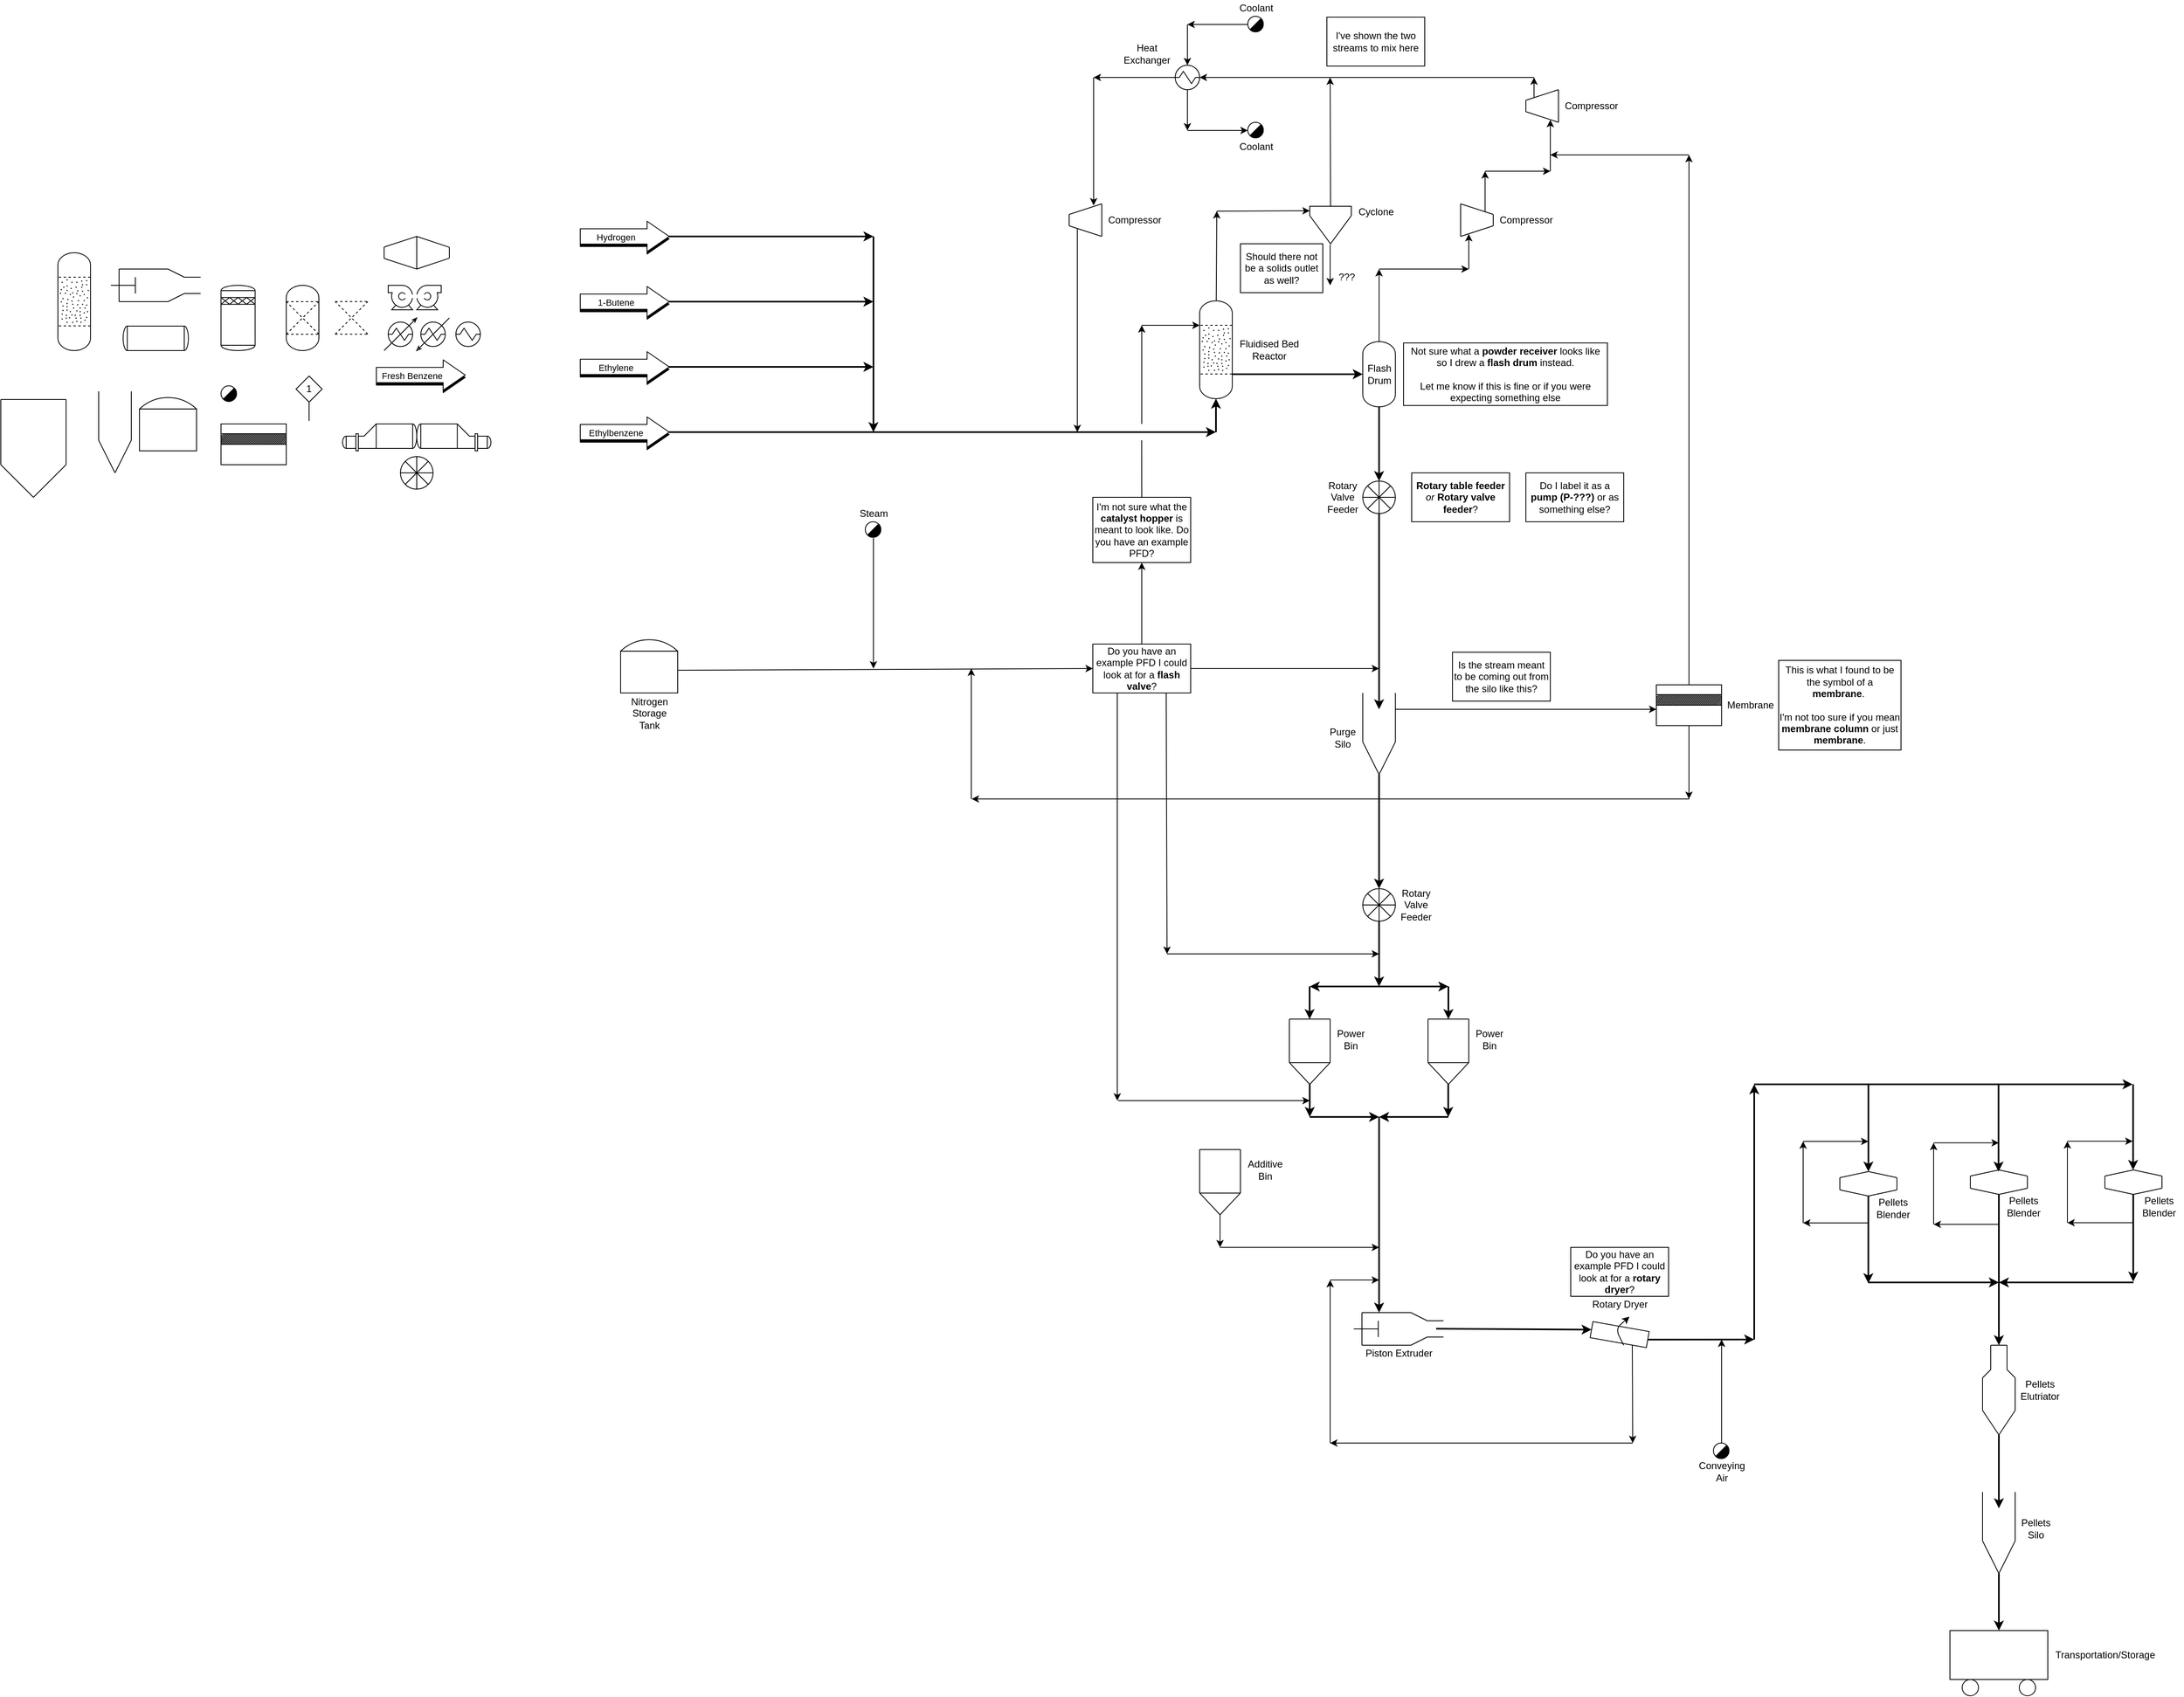<mxfile version="14.4.3" type="device"><diagram id="YGBsRg5ddGLBa4kyeDMG" name="Page-1"><mxGraphModel dx="7081" dy="3859" grid="1" gridSize="10" guides="1" tooltips="1" connect="1" arrows="1" fold="1" page="1" pageScale="1" pageWidth="827" pageHeight="1169" math="0" shadow="0"><root><mxCell id="0"/><mxCell id="1" parent="0"/><mxCell id="Da8FCALfoivuoiBRupIR-46" value="" style="endArrow=classic;html=1;strokeWidth=2;" edge="1" parent="1"><mxGeometry width="50" height="50" relative="1" as="geometry"><mxPoint x="-3220" y="-880" as="sourcePoint"/><mxPoint x="-2960" y="-880" as="targetPoint"/></mxGeometry></mxCell><mxCell id="Da8FCALfoivuoiBRupIR-47" value="" style="endArrow=classic;html=1;strokeWidth=2;" edge="1" parent="1"><mxGeometry width="50" height="50" relative="1" as="geometry"><mxPoint x="-3220" y="-800" as="sourcePoint"/><mxPoint x="-2960" y="-800" as="targetPoint"/></mxGeometry></mxCell><mxCell id="Da8FCALfoivuoiBRupIR-44" value="" style="endArrow=classic;html=1;strokeWidth=2;" edge="1" parent="1"><mxGeometry width="50" height="50" relative="1" as="geometry"><mxPoint x="-3220" y="-960" as="sourcePoint"/><mxPoint x="-2960" y="-960" as="targetPoint"/></mxGeometry></mxCell><mxCell id="Da8FCALfoivuoiBRupIR-43" value="" style="endArrow=classic;html=1;strokeWidth=2;" edge="1" parent="1"><mxGeometry width="50" height="50" relative="1" as="geometry"><mxPoint x="-3220" y="-720" as="sourcePoint"/><mxPoint x="-2540" y="-720" as="targetPoint"/></mxGeometry></mxCell><mxCell id="Da8FCALfoivuoiBRupIR-3" value="" style="shape=flexArrow;endArrow=classic;html=1;width=18.837;endSize=8.691;endWidth=17.388;fillColor=#000000;" edge="1" parent="1"><mxGeometry width="50" height="50" relative="1" as="geometry"><mxPoint x="-3320" y="-717" as="sourcePoint"/><mxPoint x="-3210" y="-717" as="targetPoint"/></mxGeometry></mxCell><mxCell id="Da8FCALfoivuoiBRupIR-4" value="" style="shape=flexArrow;endArrow=classic;html=1;fillColor=#ffffff;width=18.837;endSize=8.691;endWidth=17.388;" edge="1" parent="1"><mxGeometry width="50" height="50" relative="1" as="geometry"><mxPoint x="-3320" y="-720" as="sourcePoint"/><mxPoint x="-3210" y="-720" as="targetPoint"/></mxGeometry></mxCell><mxCell id="Da8FCALfoivuoiBRupIR-5" value="Ethylbenzene" style="edgeLabel;html=1;align=center;verticalAlign=middle;resizable=0;points=[];" vertex="1" connectable="0" parent="Da8FCALfoivuoiBRupIR-4"><mxGeometry x="-0.197" y="-1" relative="1" as="geometry"><mxPoint as="offset"/></mxGeometry></mxCell><mxCell id="Da8FCALfoivuoiBRupIR-24" value="" style="group;rotation=-180;" vertex="1" connectable="0" parent="1"><mxGeometry x="-2720" y="-1000" width="40" height="40" as="geometry"/></mxCell><mxCell id="Da8FCALfoivuoiBRupIR-25" value="" style="endArrow=none;html=1;" edge="1" parent="Da8FCALfoivuoiBRupIR-24"><mxGeometry width="50" height="50" relative="1" as="geometry"><mxPoint x="40" as="sourcePoint"/><mxPoint x="40" y="40" as="targetPoint"/></mxGeometry></mxCell><mxCell id="Da8FCALfoivuoiBRupIR-26" value="" style="endArrow=none;html=1;" edge="1" parent="Da8FCALfoivuoiBRupIR-24"><mxGeometry width="50" height="50" relative="1" as="geometry"><mxPoint y="13" as="sourcePoint"/><mxPoint y="27" as="targetPoint"/></mxGeometry></mxCell><mxCell id="Da8FCALfoivuoiBRupIR-27" value="" style="endArrow=none;html=1;" edge="1" parent="Da8FCALfoivuoiBRupIR-24"><mxGeometry width="50" height="50" relative="1" as="geometry"><mxPoint y="13" as="sourcePoint"/><mxPoint x="40" as="targetPoint"/></mxGeometry></mxCell><mxCell id="Da8FCALfoivuoiBRupIR-28" value="" style="endArrow=none;html=1;" edge="1" parent="Da8FCALfoivuoiBRupIR-24"><mxGeometry width="50" height="50" relative="1" as="geometry"><mxPoint y="27" as="sourcePoint"/><mxPoint x="40" y="40" as="targetPoint"/></mxGeometry></mxCell><mxCell id="Da8FCALfoivuoiBRupIR-254" value="" style="endArrow=classic;html=1;strokeWidth=1;" edge="1" parent="Da8FCALfoivuoiBRupIR-24"><mxGeometry width="50" height="50" relative="1" as="geometry"><mxPoint x="10" y="30" as="sourcePoint"/><mxPoint x="10" y="280" as="targetPoint"/></mxGeometry></mxCell><mxCell id="Da8FCALfoivuoiBRupIR-34" value="" style="shape=flexArrow;endArrow=classic;html=1;width=18.837;endSize=8.691;endWidth=17.388;fillColor=#000000;" edge="1" parent="1"><mxGeometry width="50" height="50" relative="1" as="geometry"><mxPoint x="-3320" y="-797" as="sourcePoint"/><mxPoint x="-3210" y="-797" as="targetPoint"/></mxGeometry></mxCell><mxCell id="Da8FCALfoivuoiBRupIR-35" value="" style="shape=flexArrow;endArrow=classic;html=1;fillColor=#ffffff;width=18.837;endSize=8.691;endWidth=17.388;" edge="1" parent="1"><mxGeometry width="50" height="50" relative="1" as="geometry"><mxPoint x="-3320" y="-800" as="sourcePoint"/><mxPoint x="-3210" y="-800" as="targetPoint"/></mxGeometry></mxCell><mxCell id="Da8FCALfoivuoiBRupIR-36" value="Ethylene" style="edgeLabel;html=1;align=center;verticalAlign=middle;resizable=0;points=[];" vertex="1" connectable="0" parent="Da8FCALfoivuoiBRupIR-35"><mxGeometry x="-0.197" y="-1" relative="1" as="geometry"><mxPoint as="offset"/></mxGeometry></mxCell><mxCell id="Da8FCALfoivuoiBRupIR-37" value="" style="shape=flexArrow;endArrow=classic;html=1;width=18.837;endSize=8.691;endWidth=17.388;fillColor=#000000;" edge="1" parent="1"><mxGeometry width="50" height="50" relative="1" as="geometry"><mxPoint x="-3320" y="-877" as="sourcePoint"/><mxPoint x="-3210" y="-877" as="targetPoint"/></mxGeometry></mxCell><mxCell id="Da8FCALfoivuoiBRupIR-38" value="" style="shape=flexArrow;endArrow=classic;html=1;fillColor=#ffffff;width=18.837;endSize=8.691;endWidth=17.388;" edge="1" parent="1"><mxGeometry width="50" height="50" relative="1" as="geometry"><mxPoint x="-3320" y="-880" as="sourcePoint"/><mxPoint x="-3210" y="-880" as="targetPoint"/></mxGeometry></mxCell><mxCell id="Da8FCALfoivuoiBRupIR-39" value="1-Butene" style="edgeLabel;html=1;align=center;verticalAlign=middle;resizable=0;points=[];" vertex="1" connectable="0" parent="Da8FCALfoivuoiBRupIR-38"><mxGeometry x="-0.197" y="-1" relative="1" as="geometry"><mxPoint as="offset"/></mxGeometry></mxCell><mxCell id="Da8FCALfoivuoiBRupIR-40" value="" style="shape=flexArrow;endArrow=classic;html=1;width=18.837;endSize=8.691;endWidth=17.388;fillColor=#000000;" edge="1" parent="1"><mxGeometry width="50" height="50" relative="1" as="geometry"><mxPoint x="-3320" y="-957" as="sourcePoint"/><mxPoint x="-3210" y="-957" as="targetPoint"/></mxGeometry></mxCell><mxCell id="Da8FCALfoivuoiBRupIR-41" value="" style="shape=flexArrow;endArrow=classic;html=1;fillColor=#ffffff;width=18.837;endSize=8.691;endWidth=17.388;" edge="1" parent="1"><mxGeometry width="50" height="50" relative="1" as="geometry"><mxPoint x="-3320" y="-960" as="sourcePoint"/><mxPoint x="-3210" y="-960" as="targetPoint"/></mxGeometry></mxCell><mxCell id="Da8FCALfoivuoiBRupIR-42" value="Hydrogen" style="edgeLabel;html=1;align=center;verticalAlign=middle;resizable=0;points=[];" vertex="1" connectable="0" parent="Da8FCALfoivuoiBRupIR-41"><mxGeometry x="-0.197" y="-1" relative="1" as="geometry"><mxPoint as="offset"/></mxGeometry></mxCell><mxCell id="Da8FCALfoivuoiBRupIR-45" value="" style="endArrow=classic;html=1;strokeWidth=2;" edge="1" parent="1"><mxGeometry width="50" height="50" relative="1" as="geometry"><mxPoint x="-2960" y="-960" as="sourcePoint"/><mxPoint x="-2960" y="-720" as="targetPoint"/></mxGeometry></mxCell><mxCell id="Da8FCALfoivuoiBRupIR-167" value="" style="group" vertex="1" connectable="0" parent="1"><mxGeometry x="-2560" y="-881" width="40" height="120" as="geometry"/></mxCell><mxCell id="Da8FCALfoivuoiBRupIR-95" value="" style="group" vertex="1" connectable="0" parent="Da8FCALfoivuoiBRupIR-167"><mxGeometry width="40" height="120" as="geometry"/></mxCell><mxCell id="Da8FCALfoivuoiBRupIR-48" value="" style="verticalLabelPosition=bottom;outlineConnect=0;align=center;dashed=0;html=1;verticalAlign=top;shape=mxgraph.pid2misc.column;columnType=common" vertex="1" parent="Da8FCALfoivuoiBRupIR-95"><mxGeometry width="40" height="120" as="geometry"/></mxCell><mxCell id="Da8FCALfoivuoiBRupIR-49" value="" style="endArrow=none;dashed=1;html=1;strokeWidth=1;" edge="1" parent="Da8FCALfoivuoiBRupIR-95"><mxGeometry width="50" height="50" relative="1" as="geometry"><mxPoint x="40" y="30" as="sourcePoint"/><mxPoint y="30" as="targetPoint"/><Array as="points"><mxPoint x="40" y="30"/></Array></mxGeometry></mxCell><mxCell id="Da8FCALfoivuoiBRupIR-50" value="" style="endArrow=none;dashed=1;html=1;strokeWidth=1;" edge="1" parent="Da8FCALfoivuoiBRupIR-95"><mxGeometry width="50" height="50" relative="1" as="geometry"><mxPoint x="40" y="89.715" as="sourcePoint"/><mxPoint y="89.715" as="targetPoint"/><Array as="points"><mxPoint x="40" y="89.715"/></Array></mxGeometry></mxCell><mxCell id="Da8FCALfoivuoiBRupIR-52" value="" style="ellipse;whiteSpace=wrap;html=1;aspect=fixed;labelBackgroundColor=#000000;fillColor=#000000;" vertex="1" parent="Da8FCALfoivuoiBRupIR-95"><mxGeometry x="5" y="36" width="0.508" height="0.508" as="geometry"/></mxCell><mxCell id="Da8FCALfoivuoiBRupIR-54" value="" style="ellipse;whiteSpace=wrap;html=1;aspect=fixed;labelBackgroundColor=#000000;fillColor=#000000;" vertex="1" parent="Da8FCALfoivuoiBRupIR-95"><mxGeometry x="16" y="43.5" width="0.508" height="0.508" as="geometry"/></mxCell><mxCell id="Da8FCALfoivuoiBRupIR-57" value="" style="ellipse;whiteSpace=wrap;html=1;aspect=fixed;labelBackgroundColor=#000000;fillColor=#000000;" vertex="1" parent="Da8FCALfoivuoiBRupIR-95"><mxGeometry x="9" y="49.5" width="0.508" height="0.508" as="geometry"/></mxCell><mxCell id="Da8FCALfoivuoiBRupIR-58" value="" style="ellipse;whiteSpace=wrap;html=1;aspect=fixed;labelBackgroundColor=#000000;fillColor=#000000;" vertex="1" parent="Da8FCALfoivuoiBRupIR-95"><mxGeometry x="35" y="39" width="0.508" height="0.508" as="geometry"/></mxCell><mxCell id="Da8FCALfoivuoiBRupIR-59" value="" style="ellipse;whiteSpace=wrap;html=1;aspect=fixed;labelBackgroundColor=#000000;fillColor=#000000;" vertex="1" parent="Da8FCALfoivuoiBRupIR-95"><mxGeometry x="11" y="66" width="0.508" height="0.508" as="geometry"/></mxCell><mxCell id="Da8FCALfoivuoiBRupIR-60" value="" style="ellipse;whiteSpace=wrap;html=1;aspect=fixed;labelBackgroundColor=#000000;fillColor=#000000;" vertex="1" parent="Da8FCALfoivuoiBRupIR-95"><mxGeometry x="4" y="60" width="0.508" height="0.508" as="geometry"/></mxCell><mxCell id="Da8FCALfoivuoiBRupIR-61" value="" style="ellipse;whiteSpace=wrap;html=1;aspect=fixed;labelBackgroundColor=#000000;fillColor=#000000;" vertex="1" parent="Da8FCALfoivuoiBRupIR-95"><mxGeometry x="12" y="57" width="0.508" height="0.508" as="geometry"/></mxCell><mxCell id="Da8FCALfoivuoiBRupIR-62" value="" style="ellipse;whiteSpace=wrap;html=1;aspect=fixed;labelBackgroundColor=#000000;fillColor=#000000;" vertex="1" parent="Da8FCALfoivuoiBRupIR-95"><mxGeometry x="23" y="36" width="0.508" height="0.508" as="geometry"/></mxCell><mxCell id="Da8FCALfoivuoiBRupIR-65" value="" style="ellipse;whiteSpace=wrap;html=1;aspect=fixed;labelBackgroundColor=#000000;fillColor=#000000;" vertex="1" parent="Da8FCALfoivuoiBRupIR-95"><mxGeometry x="25" y="58.5" width="0.508" height="0.508" as="geometry"/></mxCell><mxCell id="Da8FCALfoivuoiBRupIR-66" value="" style="ellipse;whiteSpace=wrap;html=1;aspect=fixed;labelBackgroundColor=#000000;fillColor=#000000;" vertex="1" parent="Da8FCALfoivuoiBRupIR-95"><mxGeometry x="27" y="76.5" width="0.508" height="0.508" as="geometry"/></mxCell><mxCell id="Da8FCALfoivuoiBRupIR-68" value="" style="ellipse;whiteSpace=wrap;html=1;aspect=fixed;labelBackgroundColor=#000000;fillColor=#000000;" vertex="1" parent="Da8FCALfoivuoiBRupIR-95"><mxGeometry x="19" y="67.5" width="0.508" height="0.508" as="geometry"/></mxCell><mxCell id="Da8FCALfoivuoiBRupIR-69" value="" style="ellipse;whiteSpace=wrap;html=1;aspect=fixed;labelBackgroundColor=#000000;fillColor=#000000;" vertex="1" parent="Da8FCALfoivuoiBRupIR-95"><mxGeometry x="14" y="79.5" width="0.508" height="0.508" as="geometry"/></mxCell><mxCell id="Da8FCALfoivuoiBRupIR-70" value="" style="ellipse;whiteSpace=wrap;html=1;aspect=fixed;labelBackgroundColor=#000000;fillColor=#000000;" vertex="1" parent="Da8FCALfoivuoiBRupIR-95"><mxGeometry x="33" y="67.5" width="0.508" height="0.508" as="geometry"/></mxCell><mxCell id="Da8FCALfoivuoiBRupIR-71" value="" style="ellipse;whiteSpace=wrap;html=1;aspect=fixed;labelBackgroundColor=#000000;fillColor=#000000;" vertex="1" parent="Da8FCALfoivuoiBRupIR-95"><mxGeometry x="32" y="51" width="0.508" height="0.508" as="geometry"/></mxCell><mxCell id="Da8FCALfoivuoiBRupIR-72" value="" style="ellipse;whiteSpace=wrap;html=1;aspect=fixed;labelBackgroundColor=#000000;fillColor=#000000;" vertex="1" parent="Da8FCALfoivuoiBRupIR-95"><mxGeometry x="24" y="46.5" width="0.508" height="0.508" as="geometry"/></mxCell><mxCell id="Da8FCALfoivuoiBRupIR-73" value="" style="ellipse;whiteSpace=wrap;html=1;aspect=fixed;labelBackgroundColor=#000000;fillColor=#000000;" vertex="1" parent="Da8FCALfoivuoiBRupIR-95"><mxGeometry x="10" y="76.5" width="0.508" height="0.508" as="geometry"/></mxCell><mxCell id="Da8FCALfoivuoiBRupIR-74" value="" style="ellipse;whiteSpace=wrap;html=1;aspect=fixed;labelBackgroundColor=#000000;fillColor=#000000;" vertex="1" parent="Da8FCALfoivuoiBRupIR-95"><mxGeometry x="19" y="54" width="0.508" height="0.508" as="geometry"/></mxCell><mxCell id="Da8FCALfoivuoiBRupIR-75" value="" style="ellipse;whiteSpace=wrap;html=1;aspect=fixed;labelBackgroundColor=#000000;fillColor=#000000;" vertex="1" parent="Da8FCALfoivuoiBRupIR-95"><mxGeometry x="6" y="70.5" width="0.508" height="0.508" as="geometry"/></mxCell><mxCell id="Da8FCALfoivuoiBRupIR-76" value="" style="ellipse;whiteSpace=wrap;html=1;aspect=fixed;labelBackgroundColor=#000000;fillColor=#000000;" vertex="1" parent="Da8FCALfoivuoiBRupIR-95"><mxGeometry x="5" y="81" width="0.508" height="0.508" as="geometry"/></mxCell><mxCell id="Da8FCALfoivuoiBRupIR-77" value="" style="ellipse;whiteSpace=wrap;html=1;aspect=fixed;labelBackgroundColor=#000000;fillColor=#000000;" vertex="1" parent="Da8FCALfoivuoiBRupIR-95"><mxGeometry x="27" y="67.5" width="0.508" height="0.508" as="geometry"/></mxCell><mxCell id="Da8FCALfoivuoiBRupIR-78" value="" style="ellipse;whiteSpace=wrap;html=1;aspect=fixed;labelBackgroundColor=#000000;fillColor=#000000;" vertex="1" parent="Da8FCALfoivuoiBRupIR-95"><mxGeometry x="32" y="73.5" width="0.508" height="0.508" as="geometry"/></mxCell><mxCell id="Da8FCALfoivuoiBRupIR-79" value="" style="ellipse;whiteSpace=wrap;html=1;aspect=fixed;labelBackgroundColor=#000000;fillColor=#000000;" vertex="1" parent="Da8FCALfoivuoiBRupIR-95"><mxGeometry x="33" y="82.5" width="0.508" height="0.508" as="geometry"/></mxCell><mxCell id="Da8FCALfoivuoiBRupIR-80" value="" style="ellipse;whiteSpace=wrap;html=1;aspect=fixed;labelBackgroundColor=#000000;fillColor=#000000;" vertex="1" parent="Da8FCALfoivuoiBRupIR-95"><mxGeometry x="18" y="63" width="0.508" height="0.508" as="geometry"/></mxCell><mxCell id="Da8FCALfoivuoiBRupIR-81" value="" style="ellipse;whiteSpace=wrap;html=1;aspect=fixed;labelBackgroundColor=#000000;fillColor=#000000;" vertex="1" parent="Da8FCALfoivuoiBRupIR-95"><mxGeometry x="29" y="42" width="0.508" height="0.508" as="geometry"/></mxCell><mxCell id="Da8FCALfoivuoiBRupIR-82" value="" style="ellipse;whiteSpace=wrap;html=1;aspect=fixed;labelBackgroundColor=#000000;fillColor=#000000;" vertex="1" parent="Da8FCALfoivuoiBRupIR-95"><mxGeometry x="11" y="40.5" width="0.508" height="0.508" as="geometry"/></mxCell><mxCell id="Da8FCALfoivuoiBRupIR-83" value="" style="ellipse;whiteSpace=wrap;html=1;aspect=fixed;labelBackgroundColor=#000000;fillColor=#000000;" vertex="1" parent="Da8FCALfoivuoiBRupIR-95"><mxGeometry x="15" y="72" width="0.508" height="0.508" as="geometry"/></mxCell><mxCell id="Da8FCALfoivuoiBRupIR-84" value="" style="ellipse;whiteSpace=wrap;html=1;aspect=fixed;labelBackgroundColor=#000000;fillColor=#000000;" vertex="1" parent="Da8FCALfoivuoiBRupIR-95"><mxGeometry x="21" y="76.5" width="0.508" height="0.508" as="geometry"/></mxCell><mxCell id="Da8FCALfoivuoiBRupIR-85" value="" style="ellipse;whiteSpace=wrap;html=1;aspect=fixed;labelBackgroundColor=#000000;fillColor=#000000;" vertex="1" parent="Da8FCALfoivuoiBRupIR-95"><mxGeometry x="23" y="84" width="0.508" height="0.508" as="geometry"/></mxCell><mxCell id="Da8FCALfoivuoiBRupIR-86" value="" style="ellipse;whiteSpace=wrap;html=1;aspect=fixed;labelBackgroundColor=#000000;fillColor=#000000;" vertex="1" parent="Da8FCALfoivuoiBRupIR-95"><mxGeometry x="32" y="58.5" width="0.508" height="0.508" as="geometry"/></mxCell><mxCell id="Da8FCALfoivuoiBRupIR-87" value="" style="ellipse;whiteSpace=wrap;html=1;aspect=fixed;labelBackgroundColor=#000000;fillColor=#000000;" vertex="1" parent="Da8FCALfoivuoiBRupIR-95"><mxGeometry x="27" y="52.5" width="0.508" height="0.508" as="geometry"/></mxCell><mxCell id="Da8FCALfoivuoiBRupIR-88" value="" style="ellipse;whiteSpace=wrap;html=1;aspect=fixed;labelBackgroundColor=#000000;fillColor=#000000;" vertex="1" parent="Da8FCALfoivuoiBRupIR-95"><mxGeometry x="7" y="42" width="0.508" height="0.508" as="geometry"/></mxCell><mxCell id="Da8FCALfoivuoiBRupIR-89" value="" style="ellipse;whiteSpace=wrap;html=1;aspect=fixed;labelBackgroundColor=#000000;fillColor=#000000;" vertex="1" parent="Da8FCALfoivuoiBRupIR-95"><mxGeometry x="3" y="49.5" width="0.508" height="0.508" as="geometry"/></mxCell><mxCell id="Da8FCALfoivuoiBRupIR-90" value="" style="ellipse;whiteSpace=wrap;html=1;aspect=fixed;labelBackgroundColor=#000000;fillColor=#000000;" vertex="1" parent="Da8FCALfoivuoiBRupIR-95"><mxGeometry x="15" y="51" width="0.508" height="0.508" as="geometry"/></mxCell><mxCell id="Da8FCALfoivuoiBRupIR-91" value="" style="ellipse;whiteSpace=wrap;html=1;aspect=fixed;labelBackgroundColor=#000000;fillColor=#000000;" vertex="1" parent="Da8FCALfoivuoiBRupIR-95"><mxGeometry x="17" y="36" width="0.508" height="0.508" as="geometry"/></mxCell><mxCell id="Da8FCALfoivuoiBRupIR-92" value="" style="ellipse;whiteSpace=wrap;html=1;aspect=fixed;labelBackgroundColor=#000000;fillColor=#000000;" vertex="1" parent="Da8FCALfoivuoiBRupIR-95"><mxGeometry x="30" y="63" width="0.508" height="0.508" as="geometry"/></mxCell><mxCell id="Da8FCALfoivuoiBRupIR-93" value="" style="ellipse;whiteSpace=wrap;html=1;aspect=fixed;labelBackgroundColor=#000000;fillColor=#000000;" vertex="1" parent="Da8FCALfoivuoiBRupIR-95"><mxGeometry x="22" y="42" width="0.508" height="0.508" as="geometry"/></mxCell><mxCell id="Da8FCALfoivuoiBRupIR-94" value="" style="ellipse;whiteSpace=wrap;html=1;aspect=fixed;labelBackgroundColor=#000000;fillColor=#000000;" vertex="1" parent="Da8FCALfoivuoiBRupIR-95"><mxGeometry x="29" y="34.5" width="0.508" height="0.508" as="geometry"/></mxCell><mxCell id="Da8FCALfoivuoiBRupIR-137" value="" style="ellipse;whiteSpace=wrap;html=1;aspect=fixed;labelBackgroundColor=#000000;fillColor=#000000;" vertex="1" parent="Da8FCALfoivuoiBRupIR-95"><mxGeometry x="24" y="63.51" width="0.508" height="0.508" as="geometry"/></mxCell><mxCell id="Da8FCALfoivuoiBRupIR-139" value="" style="ellipse;whiteSpace=wrap;html=1;aspect=fixed;labelBackgroundColor=#000000;fillColor=#000000;" vertex="1" parent="Da8FCALfoivuoiBRupIR-167"><mxGeometry x="6" y="56" width="0.508" height="0.508" as="geometry"/></mxCell><mxCell id="Da8FCALfoivuoiBRupIR-140" value="" style="ellipse;whiteSpace=wrap;html=1;aspect=fixed;labelBackgroundColor=#000000;fillColor=#000000;" vertex="1" parent="Da8FCALfoivuoiBRupIR-167"><mxGeometry x="18" y="49" width="0.508" height="0.508" as="geometry"/></mxCell><mxCell id="Da8FCALfoivuoiBRupIR-141" value="" style="ellipse;whiteSpace=wrap;html=1;aspect=fixed;labelBackgroundColor=#000000;fillColor=#000000;" vertex="1" parent="Da8FCALfoivuoiBRupIR-167"><mxGeometry x="17" y="59" width="0.508" height="0.508" as="geometry"/></mxCell><mxCell id="Da8FCALfoivuoiBRupIR-142" value="" style="ellipse;whiteSpace=wrap;html=1;aspect=fixed;labelBackgroundColor=#000000;fillColor=#000000;" vertex="1" parent="Da8FCALfoivuoiBRupIR-167"><mxGeometry x="11" y="85" width="0.508" height="0.508" as="geometry"/></mxCell><mxCell id="Da8FCALfoivuoiBRupIR-143" value="" style="ellipse;whiteSpace=wrap;html=1;aspect=fixed;labelBackgroundColor=#000000;fillColor=#000000;" vertex="1" parent="Da8FCALfoivuoiBRupIR-167"><mxGeometry x="5" y="75" width="0.508" height="0.508" as="geometry"/></mxCell><mxCell id="Da8FCALfoivuoiBRupIR-144" value="" style="ellipse;whiteSpace=wrap;html=1;aspect=fixed;labelBackgroundColor=#000000;fillColor=#000000;" vertex="1" parent="Da8FCALfoivuoiBRupIR-167"><mxGeometry x="10" y="80" width="0.508" height="0.508" as="geometry"/></mxCell><mxCell id="Da8FCALfoivuoiBRupIR-145" value="" style="ellipse;whiteSpace=wrap;html=1;aspect=fixed;labelBackgroundColor=#000000;fillColor=#000000;" vertex="1" parent="Da8FCALfoivuoiBRupIR-167"><mxGeometry x="18" y="85" width="0.508" height="0.508" as="geometry"/></mxCell><mxCell id="Da8FCALfoivuoiBRupIR-146" value="" style="ellipse;whiteSpace=wrap;html=1;aspect=fixed;labelBackgroundColor=#000000;fillColor=#000000;" vertex="1" parent="Da8FCALfoivuoiBRupIR-167"><mxGeometry x="22" y="80" width="0.508" height="0.508" as="geometry"/></mxCell><mxCell id="Da8FCALfoivuoiBRupIR-147" value="" style="ellipse;whiteSpace=wrap;html=1;aspect=fixed;labelBackgroundColor=#000000;fillColor=#000000;" vertex="1" parent="Da8FCALfoivuoiBRupIR-167"><mxGeometry x="37" y="46" width="0.508" height="0.508" as="geometry"/></mxCell><mxCell id="Da8FCALfoivuoiBRupIR-148" value="" style="ellipse;whiteSpace=wrap;html=1;aspect=fixed;labelBackgroundColor=#000000;fillColor=#000000;" vertex="1" parent="Da8FCALfoivuoiBRupIR-167"><mxGeometry x="30" y="47" width="0.508" height="0.508" as="geometry"/></mxCell><mxCell id="Da8FCALfoivuoiBRupIR-149" value="" style="ellipse;whiteSpace=wrap;html=1;aspect=fixed;labelBackgroundColor=#000000;fillColor=#000000;" vertex="1" parent="Da8FCALfoivuoiBRupIR-167"><mxGeometry x="36" y="55" width="0.508" height="0.508" as="geometry"/></mxCell><mxCell id="Da8FCALfoivuoiBRupIR-150" value="" style="ellipse;whiteSpace=wrap;html=1;aspect=fixed;labelBackgroundColor=#000000;fillColor=#000000;" vertex="1" parent="Da8FCALfoivuoiBRupIR-167"><mxGeometry x="23" y="71" width="0.508" height="0.508" as="geometry"/></mxCell><mxCell id="Da8FCALfoivuoiBRupIR-151" value="" style="ellipse;whiteSpace=wrap;html=1;aspect=fixed;labelBackgroundColor=#000000;fillColor=#000000;" vertex="1" parent="Da8FCALfoivuoiBRupIR-167"><mxGeometry x="28" y="80" width="0.508" height="0.508" as="geometry"/></mxCell><mxCell id="Da8FCALfoivuoiBRupIR-152" value="" style="ellipse;whiteSpace=wrap;html=1;aspect=fixed;labelBackgroundColor=#000000;fillColor=#000000;" vertex="1" parent="Da8FCALfoivuoiBRupIR-167"><mxGeometry x="35" y="79" width="0.508" height="0.508" as="geometry"/></mxCell><mxCell id="Da8FCALfoivuoiBRupIR-153" value="" style="ellipse;whiteSpace=wrap;html=1;aspect=fixed;labelBackgroundColor=#000000;fillColor=#000000;" vertex="1" parent="Da8FCALfoivuoiBRupIR-167"><mxGeometry x="6" y="65" width="0.508" height="0.508" as="geometry"/></mxCell><mxCell id="Da8FCALfoivuoiBRupIR-154" value="" style="ellipse;whiteSpace=wrap;html=1;aspect=fixed;labelBackgroundColor=#000000;fillColor=#000000;" vertex="1" parent="Da8FCALfoivuoiBRupIR-167"><mxGeometry x="11" y="62" width="0.508" height="0.508" as="geometry"/></mxCell><mxCell id="Da8FCALfoivuoiBRupIR-155" value="" style="ellipse;whiteSpace=wrap;html=1;aspect=fixed;labelBackgroundColor=#000000;fillColor=#000000;" vertex="1" parent="Da8FCALfoivuoiBRupIR-167"><mxGeometry x="4" y="45" width="0.508" height="0.508" as="geometry"/></mxCell><mxCell id="Da8FCALfoivuoiBRupIR-156" value="" style="ellipse;whiteSpace=wrap;html=1;aspect=fixed;labelBackgroundColor=#000000;fillColor=#000000;" vertex="1" parent="Da8FCALfoivuoiBRupIR-167"><mxGeometry x="11" y="46" width="0.508" height="0.508" as="geometry"/></mxCell><mxCell id="Da8FCALfoivuoiBRupIR-157" value="" style="ellipse;whiteSpace=wrap;html=1;aspect=fixed;labelBackgroundColor=#000000;fillColor=#000000;" vertex="1" parent="Da8FCALfoivuoiBRupIR-167"><mxGeometry x="11" y="33" width="0.508" height="0.508" as="geometry"/></mxCell><mxCell id="Da8FCALfoivuoiBRupIR-158" value="" style="ellipse;whiteSpace=wrap;html=1;aspect=fixed;labelBackgroundColor=#000000;fillColor=#000000;" vertex="1" parent="Da8FCALfoivuoiBRupIR-167"><mxGeometry x="23" y="50" width="0.508" height="0.508" as="geometry"/></mxCell><mxCell id="Da8FCALfoivuoiBRupIR-159" value="" style="ellipse;whiteSpace=wrap;html=1;aspect=fixed;labelBackgroundColor=#000000;fillColor=#000000;" vertex="1" parent="Da8FCALfoivuoiBRupIR-167"><mxGeometry x="35" y="64" width="0.508" height="0.508" as="geometry"/></mxCell><mxCell id="Da8FCALfoivuoiBRupIR-160" value="" style="ellipse;whiteSpace=wrap;html=1;aspect=fixed;labelBackgroundColor=#000000;fillColor=#000000;" vertex="1" parent="Da8FCALfoivuoiBRupIR-167"><mxGeometry x="17" y="76" width="0.508" height="0.508" as="geometry"/></mxCell><mxCell id="Da8FCALfoivuoiBRupIR-161" value="" style="ellipse;whiteSpace=wrap;html=1;aspect=fixed;labelBackgroundColor=#000000;fillColor=#000000;" vertex="1" parent="Da8FCALfoivuoiBRupIR-167"><mxGeometry x="11" y="70" width="0.508" height="0.508" as="geometry"/></mxCell><mxCell id="Da8FCALfoivuoiBRupIR-162" value="" style="ellipse;whiteSpace=wrap;html=1;aspect=fixed;labelBackgroundColor=#000000;fillColor=#000000;" vertex="1" parent="Da8FCALfoivuoiBRupIR-167"><mxGeometry x="28" y="85" width="0.508" height="0.508" as="geometry"/></mxCell><mxCell id="Da8FCALfoivuoiBRupIR-163" value="" style="ellipse;whiteSpace=wrap;html=1;aspect=fixed;labelBackgroundColor=#000000;fillColor=#000000;" vertex="1" parent="Da8FCALfoivuoiBRupIR-167"><mxGeometry x="27" y="72" width="0.508" height="0.508" as="geometry"/></mxCell><mxCell id="Da8FCALfoivuoiBRupIR-164" value="" style="ellipse;whiteSpace=wrap;html=1;aspect=fixed;labelBackgroundColor=#000000;fillColor=#000000;" vertex="1" parent="Da8FCALfoivuoiBRupIR-167"><mxGeometry x="36" y="72" width="0.508" height="0.508" as="geometry"/></mxCell><mxCell id="Da8FCALfoivuoiBRupIR-165" value="" style="ellipse;whiteSpace=wrap;html=1;aspect=fixed;labelBackgroundColor=#000000;fillColor=#000000;" vertex="1" parent="Da8FCALfoivuoiBRupIR-167"><mxGeometry x="30" y="39" width="0.508" height="0.508" as="geometry"/></mxCell><mxCell id="Da8FCALfoivuoiBRupIR-166" value="" style="ellipse;whiteSpace=wrap;html=1;aspect=fixed;labelBackgroundColor=#000000;fillColor=#000000;" vertex="1" parent="Da8FCALfoivuoiBRupIR-167"><mxGeometry x="35" y="34" width="0.508" height="0.508" as="geometry"/></mxCell><mxCell id="Da8FCALfoivuoiBRupIR-239" value="" style="verticalLabelPosition=bottom;outlineConnect=0;align=center;dashed=0;html=1;verticalAlign=top;shape=mxgraph.pid.misc.cyclone;labelBackgroundColor=#000000;fillColor=#FFFFFF;" vertex="1" parent="1"><mxGeometry x="-2425" y="-997" width="51" height="46" as="geometry"/></mxCell><mxCell id="Da8FCALfoivuoiBRupIR-240" value="" style="endArrow=classic;html=1;strokeWidth=1;" edge="1" parent="1" source="Da8FCALfoivuoiBRupIR-48"><mxGeometry width="50" height="50" relative="1" as="geometry"><mxPoint x="-2490" y="-911" as="sourcePoint"/><mxPoint x="-2539" y="-991" as="targetPoint"/></mxGeometry></mxCell><mxCell id="Da8FCALfoivuoiBRupIR-241" value="" style="endArrow=classic;html=1;strokeWidth=1;entryX=0;entryY=0.12;entryDx=0;entryDy=0;entryPerimeter=0;" edge="1" parent="1" target="Da8FCALfoivuoiBRupIR-239"><mxGeometry width="50" height="50" relative="1" as="geometry"><mxPoint x="-2539" y="-991" as="sourcePoint"/><mxPoint x="-2530" y="-941" as="targetPoint"/></mxGeometry></mxCell><mxCell id="Da8FCALfoivuoiBRupIR-242" value="" style="shape=mxgraph.pid.heat_exchangers.shell_and_tube_heat_exchanger_1;html=1;pointerEvents=1;align=center;verticalLabelPosition=bottom;verticalAlign=top;dashed=0;" vertex="1" parent="1"><mxGeometry x="-2590" y="-1170" width="30" height="30" as="geometry"/></mxCell><mxCell id="Da8FCALfoivuoiBRupIR-243" value="" style="endArrow=classic;html=1;strokeWidth=1;exitX=0.5;exitY=0;exitDx=0;exitDy=0;exitPerimeter=0;" edge="1" parent="1" source="Da8FCALfoivuoiBRupIR-239"><mxGeometry width="50" height="50" relative="1" as="geometry"><mxPoint x="-2530" y="-983" as="sourcePoint"/><mxPoint x="-2400" y="-1155" as="targetPoint"/></mxGeometry></mxCell><mxCell id="Da8FCALfoivuoiBRupIR-244" value="" style="endArrow=classic;html=1;strokeWidth=1;entryX=1;entryY=0.5;entryDx=0;entryDy=0;entryPerimeter=0;" edge="1" parent="1" target="Da8FCALfoivuoiBRupIR-242"><mxGeometry width="50" height="50" relative="1" as="geometry"><mxPoint x="-2150" y="-1155" as="sourcePoint"/><mxPoint x="-2388" y="-1144" as="targetPoint"/></mxGeometry></mxCell><mxCell id="Da8FCALfoivuoiBRupIR-245" value="" style="endArrow=classic;html=1;strokeWidth=2;" edge="1" parent="1" target="Da8FCALfoivuoiBRupIR-48"><mxGeometry width="50" height="50" relative="1" as="geometry"><mxPoint x="-2540" y="-720" as="sourcePoint"/><mxPoint x="-2530" y="-710" as="targetPoint"/></mxGeometry></mxCell><mxCell id="Da8FCALfoivuoiBRupIR-252" value="" style="endArrow=classic;html=1;strokeWidth=1;exitX=0;exitY=0.5;exitDx=0;exitDy=0;exitPerimeter=0;" edge="1" parent="1" source="Da8FCALfoivuoiBRupIR-242"><mxGeometry width="50" height="50" relative="1" as="geometry"><mxPoint x="-2390" y="-1145" as="sourcePoint"/><mxPoint x="-2690" y="-1155" as="targetPoint"/></mxGeometry></mxCell><mxCell id="Da8FCALfoivuoiBRupIR-253" value="" style="endArrow=classic;html=1;strokeWidth=1;" edge="1" parent="1"><mxGeometry width="50" height="50" relative="1" as="geometry"><mxPoint x="-2690" y="-1155" as="sourcePoint"/><mxPoint x="-2690" y="-998" as="targetPoint"/></mxGeometry></mxCell><mxCell id="Da8FCALfoivuoiBRupIR-255" value="" style="shape=mxgraph.pid.heat_exchangers.condenser;html=1;pointerEvents=1;align=center;verticalLabelPosition=bottom;verticalAlign=top;dashed=0;" vertex="1" parent="1"><mxGeometry x="-3560" y="-860" width="40" height="40" as="geometry"/></mxCell><mxCell id="Da8FCALfoivuoiBRupIR-256" value="" style="shape=mxgraph.pid.heat_exchangers.heater;html=1;pointerEvents=1;align=center;verticalLabelPosition=bottom;verticalAlign=top;dashed=0;" vertex="1" parent="1"><mxGeometry x="-3520" y="-860" width="40" height="40" as="geometry"/></mxCell><mxCell id="Da8FCALfoivuoiBRupIR-257" value="" style="shape=flexArrow;endArrow=classic;html=1;width=18.837;endSize=8.691;endWidth=17.388;fillColor=#000000;" edge="1" parent="1"><mxGeometry width="50" height="50" relative="1" as="geometry"><mxPoint x="-3570" y="-787.0" as="sourcePoint"/><mxPoint x="-3460" y="-787.0" as="targetPoint"/></mxGeometry></mxCell><mxCell id="Da8FCALfoivuoiBRupIR-258" value="" style="shape=flexArrow;endArrow=classic;html=1;fillColor=#ffffff;width=18.837;endSize=8.691;endWidth=17.388;" edge="1" parent="1"><mxGeometry width="50" height="50" relative="1" as="geometry"><mxPoint x="-3570" y="-790" as="sourcePoint"/><mxPoint x="-3460" y="-790" as="targetPoint"/></mxGeometry></mxCell><mxCell id="Da8FCALfoivuoiBRupIR-259" value="Fresh Benzene" style="edgeLabel;html=1;align=center;verticalAlign=middle;resizable=0;points=[];" vertex="1" connectable="0" parent="Da8FCALfoivuoiBRupIR-258"><mxGeometry x="-0.197" y="-1" relative="1" as="geometry"><mxPoint as="offset"/></mxGeometry></mxCell><mxCell id="Da8FCALfoivuoiBRupIR-260" value="" style="shape=mxgraph.pid.pumps.centrifugal_pump_3;html=1;pointerEvents=1;align=center;verticalLabelPosition=bottom;verticalAlign=top;dashed=0;" vertex="1" parent="1"><mxGeometry x="-3555" y="-900" width="30" height="30" as="geometry"/></mxCell><mxCell id="Da8FCALfoivuoiBRupIR-261" value="" style="shape=mxgraph.pid.pumps.centrifugal_pump_1;html=1;pointerEvents=1;align=center;verticalLabelPosition=bottom;verticalAlign=top;dashed=0;" vertex="1" parent="1"><mxGeometry x="-3520" y="-900" width="30" height="30" as="geometry"/></mxCell><mxCell id="Da8FCALfoivuoiBRupIR-262" value="" style="endArrow=none;dashed=1;html=1;fillColor=#000000;strokeWidth=1;" edge="1" parent="1"><mxGeometry width="50" height="50" relative="1" as="geometry"><mxPoint x="-3620" y="-840.1" as="sourcePoint"/><mxPoint x="-3580" y="-880.1" as="targetPoint"/></mxGeometry></mxCell><mxCell id="Da8FCALfoivuoiBRupIR-263" value="" style="endArrow=none;dashed=1;html=1;fillColor=#000000;strokeWidth=1;" edge="1" parent="1"><mxGeometry width="50" height="50" relative="1" as="geometry"><mxPoint x="-3580" y="-840.1" as="sourcePoint"/><mxPoint x="-3620" y="-880.1" as="targetPoint"/></mxGeometry></mxCell><mxCell id="Da8FCALfoivuoiBRupIR-264" value="" style="endArrow=none;dashed=1;html=1;strokeWidth=1;fillColor=#000000;" edge="1" parent="1"><mxGeometry width="50" height="50" relative="1" as="geometry"><mxPoint x="-3620" y="-840.1" as="sourcePoint"/><mxPoint x="-3580" y="-840.1" as="targetPoint"/></mxGeometry></mxCell><mxCell id="Da8FCALfoivuoiBRupIR-265" value="" style="endArrow=none;dashed=1;html=1;strokeWidth=1;fillColor=#000000;" edge="1" parent="1"><mxGeometry width="50" height="50" relative="1" as="geometry"><mxPoint x="-3620" y="-880.1" as="sourcePoint"/><mxPoint x="-3580" y="-880.1" as="targetPoint"/></mxGeometry></mxCell><mxCell id="Da8FCALfoivuoiBRupIR-266" value="" style="verticalLabelPosition=bottom;outlineConnect=0;align=center;dashed=0;html=1;verticalAlign=top;shape=mxgraph.pid2misc.column;columnType=common" vertex="1" parent="1"><mxGeometry x="-3680" y="-900" width="40" height="80" as="geometry"/></mxCell><mxCell id="Da8FCALfoivuoiBRupIR-267" value="" style="endArrow=none;dashed=1;html=1;fillColor=#000000;strokeWidth=1;" edge="1" parent="1"><mxGeometry width="50" height="50" relative="1" as="geometry"><mxPoint x="-3680" y="-840" as="sourcePoint"/><mxPoint x="-3640" y="-880" as="targetPoint"/></mxGeometry></mxCell><mxCell id="Da8FCALfoivuoiBRupIR-268" value="" style="endArrow=none;dashed=1;html=1;fillColor=#000000;strokeWidth=1;" edge="1" parent="1"><mxGeometry width="50" height="50" relative="1" as="geometry"><mxPoint x="-3640" y="-840" as="sourcePoint"/><mxPoint x="-3680" y="-880" as="targetPoint"/></mxGeometry></mxCell><mxCell id="Da8FCALfoivuoiBRupIR-269" value="" style="endArrow=none;dashed=1;html=1;strokeWidth=1;fillColor=#000000;" edge="1" parent="1"><mxGeometry width="50" height="50" relative="1" as="geometry"><mxPoint x="-3680" y="-840" as="sourcePoint"/><mxPoint x="-3640" y="-840" as="targetPoint"/></mxGeometry></mxCell><mxCell id="Da8FCALfoivuoiBRupIR-270" value="" style="endArrow=none;dashed=1;html=1;strokeWidth=1;fillColor=#000000;" edge="1" parent="1"><mxGeometry width="50" height="50" relative="1" as="geometry"><mxPoint x="-3680" y="-880" as="sourcePoint"/><mxPoint x="-3640" y="-880" as="targetPoint"/></mxGeometry></mxCell><mxCell id="Da8FCALfoivuoiBRupIR-271" value="" style="group" vertex="1" connectable="0" parent="1"><mxGeometry x="-3520" y="-960" width="40" height="40" as="geometry"/></mxCell><mxCell id="Da8FCALfoivuoiBRupIR-272" value="" style="endArrow=none;html=1;" edge="1" parent="Da8FCALfoivuoiBRupIR-271"><mxGeometry width="50" height="50" relative="1" as="geometry"><mxPoint y="40" as="sourcePoint"/><mxPoint as="targetPoint"/></mxGeometry></mxCell><mxCell id="Da8FCALfoivuoiBRupIR-273" value="" style="endArrow=none;html=1;" edge="1" parent="Da8FCALfoivuoiBRupIR-271"><mxGeometry width="50" height="50" relative="1" as="geometry"><mxPoint x="40" y="26.667" as="sourcePoint"/><mxPoint x="40" y="13.333" as="targetPoint"/></mxGeometry></mxCell><mxCell id="Da8FCALfoivuoiBRupIR-274" value="" style="endArrow=none;html=1;" edge="1" parent="Da8FCALfoivuoiBRupIR-271"><mxGeometry width="50" height="50" relative="1" as="geometry"><mxPoint x="40" y="26.667" as="sourcePoint"/><mxPoint y="40" as="targetPoint"/></mxGeometry></mxCell><mxCell id="Da8FCALfoivuoiBRupIR-275" value="" style="endArrow=none;html=1;" edge="1" parent="Da8FCALfoivuoiBRupIR-271"><mxGeometry width="50" height="50" relative="1" as="geometry"><mxPoint x="40" y="13.333" as="sourcePoint"/><mxPoint as="targetPoint"/></mxGeometry></mxCell><mxCell id="Da8FCALfoivuoiBRupIR-276" value="" style="shape=mxgraph.pid.heat_exchangers.reboiler;html=1;pointerEvents=1;align=center;verticalLabelPosition=bottom;verticalAlign=top;dashed=0;flipH=0;direction=east;flipV=0;" vertex="1" parent="1"><mxGeometry x="-3611" y="-730" width="91" height="33" as="geometry"/></mxCell><mxCell id="Da8FCALfoivuoiBRupIR-277" value="" style="shape=mxgraph.pid.heat_exchangers.reboiler;html=1;pointerEvents=1;align=center;verticalLabelPosition=bottom;verticalAlign=top;dashed=0;flipH=1;" vertex="1" parent="1"><mxGeometry x="-3520" y="-730.0" width="91" height="33" as="geometry"/></mxCell><mxCell id="Da8FCALfoivuoiBRupIR-278" value="" style="group;rotation=-180;" vertex="1" connectable="0" parent="1"><mxGeometry x="-3560" y="-960" width="40" height="40" as="geometry"/></mxCell><mxCell id="Da8FCALfoivuoiBRupIR-279" value="" style="endArrow=none;html=1;" edge="1" parent="Da8FCALfoivuoiBRupIR-278"><mxGeometry width="50" height="50" relative="1" as="geometry"><mxPoint x="40" as="sourcePoint"/><mxPoint x="40" y="40" as="targetPoint"/></mxGeometry></mxCell><mxCell id="Da8FCALfoivuoiBRupIR-280" value="" style="endArrow=none;html=1;" edge="1" parent="Da8FCALfoivuoiBRupIR-278"><mxGeometry width="50" height="50" relative="1" as="geometry"><mxPoint y="13" as="sourcePoint"/><mxPoint y="27" as="targetPoint"/></mxGeometry></mxCell><mxCell id="Da8FCALfoivuoiBRupIR-281" value="" style="endArrow=none;html=1;" edge="1" parent="Da8FCALfoivuoiBRupIR-278"><mxGeometry width="50" height="50" relative="1" as="geometry"><mxPoint y="13" as="sourcePoint"/><mxPoint x="40" as="targetPoint"/></mxGeometry></mxCell><mxCell id="Da8FCALfoivuoiBRupIR-282" value="" style="endArrow=none;html=1;" edge="1" parent="Da8FCALfoivuoiBRupIR-278"><mxGeometry width="50" height="50" relative="1" as="geometry"><mxPoint y="27" as="sourcePoint"/><mxPoint x="40" y="40" as="targetPoint"/></mxGeometry></mxCell><mxCell id="Da8FCALfoivuoiBRupIR-283" value="" style="shape=stencil(tVbRjoIwEPwaHjFA4Q4fL+i93FdULNijtqSgcH9/pYuJyNnDpiQk0hmYnd3tUj2UNSdcEy8KcFOTvPXQzouiK5YUH5iCI8WcANwmG5QCwvGZAPjFRV754tIqdCcvZ+CbVoqKdPTYju9SfiKStsB2gMXBsER7L/hQ4HChLBecKxdU8EZjnw/8AedVKcWFHyfEja7xEHBG3OizuA6Z9vfxo+AHlu+bty0Aj2GnIozy5yLpUhUsc3XDsCyJr+79guESJEZBOQYI0bgeIyRjhTtC6ru3QoD7iUbv4542vhQtHko64V41PE3brnTrJh0vz3qp4ZyJhjx9CmUKn205jT7ZpygrhCSGDVxQxmB4DFGHVnwLytVK/+iUQNOQ04vTscJwLBUxGbHcr7ZjarISOrGyWMVkxU1/nDTIsiqhk4TceEFrFNeyz3E6UUGxlUoSulBxUpbQsizGRlt6QU68vDpFfx8bN+7fr7/xiNDaszNGo/A/TwO/);html=1;pointerEvents=1;align=center;verticalLabelPosition=bottom;verticalAlign=top;dashed=0;" vertex="1" parent="1"><mxGeometry x="-3760" y="-900" width="41.82" height="80" as="geometry"/></mxCell><mxCell id="Da8FCALfoivuoiBRupIR-284" value="" style="shape=mxgraph.pid.vessels.drum_or_condenser;html=1;pointerEvents=1;align=center;verticalLabelPosition=bottom;verticalAlign=top;dashed=0;" vertex="1" parent="1"><mxGeometry x="-3880" y="-850" width="80" height="30" as="geometry"/></mxCell><mxCell id="Da8FCALfoivuoiBRupIR-285" value="" style="shape=mxgraph.pid.heat_exchangers.shell_and_tube_heat_exchanger_1;html=1;pointerEvents=1;align=center;verticalLabelPosition=bottom;verticalAlign=top;dashed=0;" vertex="1" parent="1"><mxGeometry x="-3472" y="-855" width="30" height="30" as="geometry"/></mxCell><mxCell id="Da8FCALfoivuoiBRupIR-286" value="1" style="rhombus;whiteSpace=wrap;html=1;" vertex="1" parent="1"><mxGeometry x="-3668" y="-788.74" width="32" height="32" as="geometry"/></mxCell><mxCell id="Da8FCALfoivuoiBRupIR-287" value="" style="endArrow=none;html=1;strokeWidth=1;fillColor=#000000;entryX=0.5;entryY=1;entryDx=0;entryDy=0;" edge="1" parent="1" target="Da8FCALfoivuoiBRupIR-286"><mxGeometry width="50" height="50" relative="1" as="geometry"><mxPoint x="-3652" y="-733.74" as="sourcePoint"/><mxPoint x="-3798" y="-793.74" as="targetPoint"/></mxGeometry></mxCell><mxCell id="Da8FCALfoivuoiBRupIR-288" value="" style="shape=mxgraph.pid.fittings.self-operating_release_valve;html=1;align=center;verticalLabelPosition=bottom;verticalAlign=top;dashed=0;" vertex="1" parent="1"><mxGeometry x="-3760" y="-776.74" width="20" height="20" as="geometry"/></mxCell><mxCell id="Da8FCALfoivuoiBRupIR-289" value="" style="group" vertex="1" connectable="0" parent="1"><mxGeometry x="-3960" y="-940" width="40" height="120" as="geometry"/></mxCell><mxCell id="Da8FCALfoivuoiBRupIR-290" value="" style="group" vertex="1" connectable="0" parent="Da8FCALfoivuoiBRupIR-289"><mxGeometry width="40" height="120" as="geometry"/></mxCell><mxCell id="Da8FCALfoivuoiBRupIR-291" value="" style="verticalLabelPosition=bottom;outlineConnect=0;align=center;dashed=0;html=1;verticalAlign=top;shape=mxgraph.pid2misc.column;columnType=common" vertex="1" parent="Da8FCALfoivuoiBRupIR-290"><mxGeometry width="40" height="120" as="geometry"/></mxCell><mxCell id="Da8FCALfoivuoiBRupIR-292" value="" style="endArrow=none;dashed=1;html=1;strokeWidth=1;" edge="1" parent="Da8FCALfoivuoiBRupIR-290"><mxGeometry width="50" height="50" relative="1" as="geometry"><mxPoint x="40" y="30" as="sourcePoint"/><mxPoint y="30" as="targetPoint"/><Array as="points"><mxPoint x="40" y="30"/></Array></mxGeometry></mxCell><mxCell id="Da8FCALfoivuoiBRupIR-293" value="" style="endArrow=none;dashed=1;html=1;strokeWidth=1;" edge="1" parent="Da8FCALfoivuoiBRupIR-290"><mxGeometry width="50" height="50" relative="1" as="geometry"><mxPoint x="40" y="89.715" as="sourcePoint"/><mxPoint y="89.715" as="targetPoint"/><Array as="points"><mxPoint x="40" y="89.715"/></Array></mxGeometry></mxCell><mxCell id="Da8FCALfoivuoiBRupIR-294" value="" style="ellipse;whiteSpace=wrap;html=1;aspect=fixed;labelBackgroundColor=#000000;fillColor=#000000;" vertex="1" parent="Da8FCALfoivuoiBRupIR-290"><mxGeometry x="5" y="36" width="0.508" height="0.508" as="geometry"/></mxCell><mxCell id="Da8FCALfoivuoiBRupIR-295" value="" style="ellipse;whiteSpace=wrap;html=1;aspect=fixed;labelBackgroundColor=#000000;fillColor=#000000;" vertex="1" parent="Da8FCALfoivuoiBRupIR-290"><mxGeometry x="16" y="43.5" width="0.508" height="0.508" as="geometry"/></mxCell><mxCell id="Da8FCALfoivuoiBRupIR-296" value="" style="ellipse;whiteSpace=wrap;html=1;aspect=fixed;labelBackgroundColor=#000000;fillColor=#000000;" vertex="1" parent="Da8FCALfoivuoiBRupIR-290"><mxGeometry x="9" y="49.5" width="0.508" height="0.508" as="geometry"/></mxCell><mxCell id="Da8FCALfoivuoiBRupIR-297" value="" style="ellipse;whiteSpace=wrap;html=1;aspect=fixed;labelBackgroundColor=#000000;fillColor=#000000;" vertex="1" parent="Da8FCALfoivuoiBRupIR-290"><mxGeometry x="35" y="39" width="0.508" height="0.508" as="geometry"/></mxCell><mxCell id="Da8FCALfoivuoiBRupIR-298" value="" style="ellipse;whiteSpace=wrap;html=1;aspect=fixed;labelBackgroundColor=#000000;fillColor=#000000;" vertex="1" parent="Da8FCALfoivuoiBRupIR-290"><mxGeometry x="11" y="66" width="0.508" height="0.508" as="geometry"/></mxCell><mxCell id="Da8FCALfoivuoiBRupIR-299" value="" style="ellipse;whiteSpace=wrap;html=1;aspect=fixed;labelBackgroundColor=#000000;fillColor=#000000;" vertex="1" parent="Da8FCALfoivuoiBRupIR-290"><mxGeometry x="4" y="60" width="0.508" height="0.508" as="geometry"/></mxCell><mxCell id="Da8FCALfoivuoiBRupIR-300" value="" style="ellipse;whiteSpace=wrap;html=1;aspect=fixed;labelBackgroundColor=#000000;fillColor=#000000;" vertex="1" parent="Da8FCALfoivuoiBRupIR-290"><mxGeometry x="12" y="57" width="0.508" height="0.508" as="geometry"/></mxCell><mxCell id="Da8FCALfoivuoiBRupIR-301" value="" style="ellipse;whiteSpace=wrap;html=1;aspect=fixed;labelBackgroundColor=#000000;fillColor=#000000;" vertex="1" parent="Da8FCALfoivuoiBRupIR-290"><mxGeometry x="23" y="36" width="0.508" height="0.508" as="geometry"/></mxCell><mxCell id="Da8FCALfoivuoiBRupIR-302" value="" style="ellipse;whiteSpace=wrap;html=1;aspect=fixed;labelBackgroundColor=#000000;fillColor=#000000;" vertex="1" parent="Da8FCALfoivuoiBRupIR-290"><mxGeometry x="25" y="58.5" width="0.508" height="0.508" as="geometry"/></mxCell><mxCell id="Da8FCALfoivuoiBRupIR-303" value="" style="ellipse;whiteSpace=wrap;html=1;aspect=fixed;labelBackgroundColor=#000000;fillColor=#000000;" vertex="1" parent="Da8FCALfoivuoiBRupIR-290"><mxGeometry x="27" y="76.5" width="0.508" height="0.508" as="geometry"/></mxCell><mxCell id="Da8FCALfoivuoiBRupIR-304" value="" style="ellipse;whiteSpace=wrap;html=1;aspect=fixed;labelBackgroundColor=#000000;fillColor=#000000;" vertex="1" parent="Da8FCALfoivuoiBRupIR-290"><mxGeometry x="19" y="67.5" width="0.508" height="0.508" as="geometry"/></mxCell><mxCell id="Da8FCALfoivuoiBRupIR-305" value="" style="ellipse;whiteSpace=wrap;html=1;aspect=fixed;labelBackgroundColor=#000000;fillColor=#000000;" vertex="1" parent="Da8FCALfoivuoiBRupIR-290"><mxGeometry x="14" y="79.5" width="0.508" height="0.508" as="geometry"/></mxCell><mxCell id="Da8FCALfoivuoiBRupIR-306" value="" style="ellipse;whiteSpace=wrap;html=1;aspect=fixed;labelBackgroundColor=#000000;fillColor=#000000;" vertex="1" parent="Da8FCALfoivuoiBRupIR-290"><mxGeometry x="33" y="67.5" width="0.508" height="0.508" as="geometry"/></mxCell><mxCell id="Da8FCALfoivuoiBRupIR-307" value="" style="ellipse;whiteSpace=wrap;html=1;aspect=fixed;labelBackgroundColor=#000000;fillColor=#000000;" vertex="1" parent="Da8FCALfoivuoiBRupIR-290"><mxGeometry x="32" y="51" width="0.508" height="0.508" as="geometry"/></mxCell><mxCell id="Da8FCALfoivuoiBRupIR-308" value="" style="ellipse;whiteSpace=wrap;html=1;aspect=fixed;labelBackgroundColor=#000000;fillColor=#000000;" vertex="1" parent="Da8FCALfoivuoiBRupIR-290"><mxGeometry x="24" y="46.5" width="0.508" height="0.508" as="geometry"/></mxCell><mxCell id="Da8FCALfoivuoiBRupIR-309" value="" style="ellipse;whiteSpace=wrap;html=1;aspect=fixed;labelBackgroundColor=#000000;fillColor=#000000;" vertex="1" parent="Da8FCALfoivuoiBRupIR-290"><mxGeometry x="10" y="76.5" width="0.508" height="0.508" as="geometry"/></mxCell><mxCell id="Da8FCALfoivuoiBRupIR-310" value="" style="ellipse;whiteSpace=wrap;html=1;aspect=fixed;labelBackgroundColor=#000000;fillColor=#000000;" vertex="1" parent="Da8FCALfoivuoiBRupIR-290"><mxGeometry x="19" y="54" width="0.508" height="0.508" as="geometry"/></mxCell><mxCell id="Da8FCALfoivuoiBRupIR-311" value="" style="ellipse;whiteSpace=wrap;html=1;aspect=fixed;labelBackgroundColor=#000000;fillColor=#000000;" vertex="1" parent="Da8FCALfoivuoiBRupIR-290"><mxGeometry x="6" y="70.5" width="0.508" height="0.508" as="geometry"/></mxCell><mxCell id="Da8FCALfoivuoiBRupIR-312" value="" style="ellipse;whiteSpace=wrap;html=1;aspect=fixed;labelBackgroundColor=#000000;fillColor=#000000;" vertex="1" parent="Da8FCALfoivuoiBRupIR-290"><mxGeometry x="5" y="81" width="0.508" height="0.508" as="geometry"/></mxCell><mxCell id="Da8FCALfoivuoiBRupIR-313" value="" style="ellipse;whiteSpace=wrap;html=1;aspect=fixed;labelBackgroundColor=#000000;fillColor=#000000;" vertex="1" parent="Da8FCALfoivuoiBRupIR-290"><mxGeometry x="27" y="67.5" width="0.508" height="0.508" as="geometry"/></mxCell><mxCell id="Da8FCALfoivuoiBRupIR-314" value="" style="ellipse;whiteSpace=wrap;html=1;aspect=fixed;labelBackgroundColor=#000000;fillColor=#000000;" vertex="1" parent="Da8FCALfoivuoiBRupIR-290"><mxGeometry x="32" y="73.5" width="0.508" height="0.508" as="geometry"/></mxCell><mxCell id="Da8FCALfoivuoiBRupIR-315" value="" style="ellipse;whiteSpace=wrap;html=1;aspect=fixed;labelBackgroundColor=#000000;fillColor=#000000;" vertex="1" parent="Da8FCALfoivuoiBRupIR-290"><mxGeometry x="33" y="82.5" width="0.508" height="0.508" as="geometry"/></mxCell><mxCell id="Da8FCALfoivuoiBRupIR-316" value="" style="ellipse;whiteSpace=wrap;html=1;aspect=fixed;labelBackgroundColor=#000000;fillColor=#000000;" vertex="1" parent="Da8FCALfoivuoiBRupIR-290"><mxGeometry x="18" y="63" width="0.508" height="0.508" as="geometry"/></mxCell><mxCell id="Da8FCALfoivuoiBRupIR-317" value="" style="ellipse;whiteSpace=wrap;html=1;aspect=fixed;labelBackgroundColor=#000000;fillColor=#000000;" vertex="1" parent="Da8FCALfoivuoiBRupIR-290"><mxGeometry x="29" y="42" width="0.508" height="0.508" as="geometry"/></mxCell><mxCell id="Da8FCALfoivuoiBRupIR-318" value="" style="ellipse;whiteSpace=wrap;html=1;aspect=fixed;labelBackgroundColor=#000000;fillColor=#000000;" vertex="1" parent="Da8FCALfoivuoiBRupIR-290"><mxGeometry x="11" y="40.5" width="0.508" height="0.508" as="geometry"/></mxCell><mxCell id="Da8FCALfoivuoiBRupIR-319" value="" style="ellipse;whiteSpace=wrap;html=1;aspect=fixed;labelBackgroundColor=#000000;fillColor=#000000;" vertex="1" parent="Da8FCALfoivuoiBRupIR-290"><mxGeometry x="15" y="72" width="0.508" height="0.508" as="geometry"/></mxCell><mxCell id="Da8FCALfoivuoiBRupIR-320" value="" style="ellipse;whiteSpace=wrap;html=1;aspect=fixed;labelBackgroundColor=#000000;fillColor=#000000;" vertex="1" parent="Da8FCALfoivuoiBRupIR-290"><mxGeometry x="21" y="76.5" width="0.508" height="0.508" as="geometry"/></mxCell><mxCell id="Da8FCALfoivuoiBRupIR-321" value="" style="ellipse;whiteSpace=wrap;html=1;aspect=fixed;labelBackgroundColor=#000000;fillColor=#000000;" vertex="1" parent="Da8FCALfoivuoiBRupIR-290"><mxGeometry x="23" y="84" width="0.508" height="0.508" as="geometry"/></mxCell><mxCell id="Da8FCALfoivuoiBRupIR-322" value="" style="ellipse;whiteSpace=wrap;html=1;aspect=fixed;labelBackgroundColor=#000000;fillColor=#000000;" vertex="1" parent="Da8FCALfoivuoiBRupIR-290"><mxGeometry x="32" y="58.5" width="0.508" height="0.508" as="geometry"/></mxCell><mxCell id="Da8FCALfoivuoiBRupIR-323" value="" style="ellipse;whiteSpace=wrap;html=1;aspect=fixed;labelBackgroundColor=#000000;fillColor=#000000;" vertex="1" parent="Da8FCALfoivuoiBRupIR-290"><mxGeometry x="27" y="52.5" width="0.508" height="0.508" as="geometry"/></mxCell><mxCell id="Da8FCALfoivuoiBRupIR-324" value="" style="ellipse;whiteSpace=wrap;html=1;aspect=fixed;labelBackgroundColor=#000000;fillColor=#000000;" vertex="1" parent="Da8FCALfoivuoiBRupIR-290"><mxGeometry x="7" y="42" width="0.508" height="0.508" as="geometry"/></mxCell><mxCell id="Da8FCALfoivuoiBRupIR-325" value="" style="ellipse;whiteSpace=wrap;html=1;aspect=fixed;labelBackgroundColor=#000000;fillColor=#000000;" vertex="1" parent="Da8FCALfoivuoiBRupIR-290"><mxGeometry x="3" y="49.5" width="0.508" height="0.508" as="geometry"/></mxCell><mxCell id="Da8FCALfoivuoiBRupIR-326" value="" style="ellipse;whiteSpace=wrap;html=1;aspect=fixed;labelBackgroundColor=#000000;fillColor=#000000;" vertex="1" parent="Da8FCALfoivuoiBRupIR-290"><mxGeometry x="15" y="51" width="0.508" height="0.508" as="geometry"/></mxCell><mxCell id="Da8FCALfoivuoiBRupIR-327" value="" style="ellipse;whiteSpace=wrap;html=1;aspect=fixed;labelBackgroundColor=#000000;fillColor=#000000;" vertex="1" parent="Da8FCALfoivuoiBRupIR-290"><mxGeometry x="17" y="36" width="0.508" height="0.508" as="geometry"/></mxCell><mxCell id="Da8FCALfoivuoiBRupIR-328" value="" style="ellipse;whiteSpace=wrap;html=1;aspect=fixed;labelBackgroundColor=#000000;fillColor=#000000;" vertex="1" parent="Da8FCALfoivuoiBRupIR-290"><mxGeometry x="30" y="63" width="0.508" height="0.508" as="geometry"/></mxCell><mxCell id="Da8FCALfoivuoiBRupIR-329" value="" style="ellipse;whiteSpace=wrap;html=1;aspect=fixed;labelBackgroundColor=#000000;fillColor=#000000;" vertex="1" parent="Da8FCALfoivuoiBRupIR-290"><mxGeometry x="22" y="42" width="0.508" height="0.508" as="geometry"/></mxCell><mxCell id="Da8FCALfoivuoiBRupIR-330" value="" style="ellipse;whiteSpace=wrap;html=1;aspect=fixed;labelBackgroundColor=#000000;fillColor=#000000;" vertex="1" parent="Da8FCALfoivuoiBRupIR-290"><mxGeometry x="29" y="34.5" width="0.508" height="0.508" as="geometry"/></mxCell><mxCell id="Da8FCALfoivuoiBRupIR-331" value="" style="ellipse;whiteSpace=wrap;html=1;aspect=fixed;labelBackgroundColor=#000000;fillColor=#000000;" vertex="1" parent="Da8FCALfoivuoiBRupIR-290"><mxGeometry x="24" y="63.51" width="0.508" height="0.508" as="geometry"/></mxCell><mxCell id="Da8FCALfoivuoiBRupIR-332" value="" style="ellipse;whiteSpace=wrap;html=1;aspect=fixed;labelBackgroundColor=#000000;fillColor=#000000;" vertex="1" parent="Da8FCALfoivuoiBRupIR-289"><mxGeometry x="6" y="56" width="0.508" height="0.508" as="geometry"/></mxCell><mxCell id="Da8FCALfoivuoiBRupIR-333" value="" style="ellipse;whiteSpace=wrap;html=1;aspect=fixed;labelBackgroundColor=#000000;fillColor=#000000;" vertex="1" parent="Da8FCALfoivuoiBRupIR-289"><mxGeometry x="18" y="49" width="0.508" height="0.508" as="geometry"/></mxCell><mxCell id="Da8FCALfoivuoiBRupIR-334" value="" style="ellipse;whiteSpace=wrap;html=1;aspect=fixed;labelBackgroundColor=#000000;fillColor=#000000;" vertex="1" parent="Da8FCALfoivuoiBRupIR-289"><mxGeometry x="17" y="59" width="0.508" height="0.508" as="geometry"/></mxCell><mxCell id="Da8FCALfoivuoiBRupIR-335" value="" style="ellipse;whiteSpace=wrap;html=1;aspect=fixed;labelBackgroundColor=#000000;fillColor=#000000;" vertex="1" parent="Da8FCALfoivuoiBRupIR-289"><mxGeometry x="11" y="85" width="0.508" height="0.508" as="geometry"/></mxCell><mxCell id="Da8FCALfoivuoiBRupIR-336" value="" style="ellipse;whiteSpace=wrap;html=1;aspect=fixed;labelBackgroundColor=#000000;fillColor=#000000;" vertex="1" parent="Da8FCALfoivuoiBRupIR-289"><mxGeometry x="5" y="75" width="0.508" height="0.508" as="geometry"/></mxCell><mxCell id="Da8FCALfoivuoiBRupIR-337" value="" style="ellipse;whiteSpace=wrap;html=1;aspect=fixed;labelBackgroundColor=#000000;fillColor=#000000;" vertex="1" parent="Da8FCALfoivuoiBRupIR-289"><mxGeometry x="10" y="80" width="0.508" height="0.508" as="geometry"/></mxCell><mxCell id="Da8FCALfoivuoiBRupIR-338" value="" style="ellipse;whiteSpace=wrap;html=1;aspect=fixed;labelBackgroundColor=#000000;fillColor=#000000;" vertex="1" parent="Da8FCALfoivuoiBRupIR-289"><mxGeometry x="18" y="85" width="0.508" height="0.508" as="geometry"/></mxCell><mxCell id="Da8FCALfoivuoiBRupIR-339" value="" style="ellipse;whiteSpace=wrap;html=1;aspect=fixed;labelBackgroundColor=#000000;fillColor=#000000;" vertex="1" parent="Da8FCALfoivuoiBRupIR-289"><mxGeometry x="22" y="80" width="0.508" height="0.508" as="geometry"/></mxCell><mxCell id="Da8FCALfoivuoiBRupIR-340" value="" style="ellipse;whiteSpace=wrap;html=1;aspect=fixed;labelBackgroundColor=#000000;fillColor=#000000;" vertex="1" parent="Da8FCALfoivuoiBRupIR-289"><mxGeometry x="37" y="46" width="0.508" height="0.508" as="geometry"/></mxCell><mxCell id="Da8FCALfoivuoiBRupIR-341" value="" style="ellipse;whiteSpace=wrap;html=1;aspect=fixed;labelBackgroundColor=#000000;fillColor=#000000;" vertex="1" parent="Da8FCALfoivuoiBRupIR-289"><mxGeometry x="30" y="47" width="0.508" height="0.508" as="geometry"/></mxCell><mxCell id="Da8FCALfoivuoiBRupIR-342" value="" style="ellipse;whiteSpace=wrap;html=1;aspect=fixed;labelBackgroundColor=#000000;fillColor=#000000;" vertex="1" parent="Da8FCALfoivuoiBRupIR-289"><mxGeometry x="36" y="55" width="0.508" height="0.508" as="geometry"/></mxCell><mxCell id="Da8FCALfoivuoiBRupIR-343" value="" style="ellipse;whiteSpace=wrap;html=1;aspect=fixed;labelBackgroundColor=#000000;fillColor=#000000;" vertex="1" parent="Da8FCALfoivuoiBRupIR-289"><mxGeometry x="23" y="71" width="0.508" height="0.508" as="geometry"/></mxCell><mxCell id="Da8FCALfoivuoiBRupIR-344" value="" style="ellipse;whiteSpace=wrap;html=1;aspect=fixed;labelBackgroundColor=#000000;fillColor=#000000;" vertex="1" parent="Da8FCALfoivuoiBRupIR-289"><mxGeometry x="28" y="80" width="0.508" height="0.508" as="geometry"/></mxCell><mxCell id="Da8FCALfoivuoiBRupIR-345" value="" style="ellipse;whiteSpace=wrap;html=1;aspect=fixed;labelBackgroundColor=#000000;fillColor=#000000;" vertex="1" parent="Da8FCALfoivuoiBRupIR-289"><mxGeometry x="35" y="79" width="0.508" height="0.508" as="geometry"/></mxCell><mxCell id="Da8FCALfoivuoiBRupIR-346" value="" style="ellipse;whiteSpace=wrap;html=1;aspect=fixed;labelBackgroundColor=#000000;fillColor=#000000;" vertex="1" parent="Da8FCALfoivuoiBRupIR-289"><mxGeometry x="6" y="65" width="0.508" height="0.508" as="geometry"/></mxCell><mxCell id="Da8FCALfoivuoiBRupIR-347" value="" style="ellipse;whiteSpace=wrap;html=1;aspect=fixed;labelBackgroundColor=#000000;fillColor=#000000;" vertex="1" parent="Da8FCALfoivuoiBRupIR-289"><mxGeometry x="11" y="62" width="0.508" height="0.508" as="geometry"/></mxCell><mxCell id="Da8FCALfoivuoiBRupIR-348" value="" style="ellipse;whiteSpace=wrap;html=1;aspect=fixed;labelBackgroundColor=#000000;fillColor=#000000;" vertex="1" parent="Da8FCALfoivuoiBRupIR-289"><mxGeometry x="4" y="45" width="0.508" height="0.508" as="geometry"/></mxCell><mxCell id="Da8FCALfoivuoiBRupIR-349" value="" style="ellipse;whiteSpace=wrap;html=1;aspect=fixed;labelBackgroundColor=#000000;fillColor=#000000;" vertex="1" parent="Da8FCALfoivuoiBRupIR-289"><mxGeometry x="11" y="46" width="0.508" height="0.508" as="geometry"/></mxCell><mxCell id="Da8FCALfoivuoiBRupIR-350" value="" style="ellipse;whiteSpace=wrap;html=1;aspect=fixed;labelBackgroundColor=#000000;fillColor=#000000;" vertex="1" parent="Da8FCALfoivuoiBRupIR-289"><mxGeometry x="11" y="33" width="0.508" height="0.508" as="geometry"/></mxCell><mxCell id="Da8FCALfoivuoiBRupIR-351" value="" style="ellipse;whiteSpace=wrap;html=1;aspect=fixed;labelBackgroundColor=#000000;fillColor=#000000;" vertex="1" parent="Da8FCALfoivuoiBRupIR-289"><mxGeometry x="23" y="50" width="0.508" height="0.508" as="geometry"/></mxCell><mxCell id="Da8FCALfoivuoiBRupIR-352" value="" style="ellipse;whiteSpace=wrap;html=1;aspect=fixed;labelBackgroundColor=#000000;fillColor=#000000;" vertex="1" parent="Da8FCALfoivuoiBRupIR-289"><mxGeometry x="35" y="64" width="0.508" height="0.508" as="geometry"/></mxCell><mxCell id="Da8FCALfoivuoiBRupIR-353" value="" style="ellipse;whiteSpace=wrap;html=1;aspect=fixed;labelBackgroundColor=#000000;fillColor=#000000;" vertex="1" parent="Da8FCALfoivuoiBRupIR-289"><mxGeometry x="17" y="76" width="0.508" height="0.508" as="geometry"/></mxCell><mxCell id="Da8FCALfoivuoiBRupIR-354" value="" style="ellipse;whiteSpace=wrap;html=1;aspect=fixed;labelBackgroundColor=#000000;fillColor=#000000;" vertex="1" parent="Da8FCALfoivuoiBRupIR-289"><mxGeometry x="11" y="70" width="0.508" height="0.508" as="geometry"/></mxCell><mxCell id="Da8FCALfoivuoiBRupIR-355" value="" style="ellipse;whiteSpace=wrap;html=1;aspect=fixed;labelBackgroundColor=#000000;fillColor=#000000;" vertex="1" parent="Da8FCALfoivuoiBRupIR-289"><mxGeometry x="28" y="85" width="0.508" height="0.508" as="geometry"/></mxCell><mxCell id="Da8FCALfoivuoiBRupIR-356" value="" style="ellipse;whiteSpace=wrap;html=1;aspect=fixed;labelBackgroundColor=#000000;fillColor=#000000;" vertex="1" parent="Da8FCALfoivuoiBRupIR-289"><mxGeometry x="27" y="72" width="0.508" height="0.508" as="geometry"/></mxCell><mxCell id="Da8FCALfoivuoiBRupIR-357" value="" style="ellipse;whiteSpace=wrap;html=1;aspect=fixed;labelBackgroundColor=#000000;fillColor=#000000;" vertex="1" parent="Da8FCALfoivuoiBRupIR-289"><mxGeometry x="36" y="72" width="0.508" height="0.508" as="geometry"/></mxCell><mxCell id="Da8FCALfoivuoiBRupIR-358" value="" style="ellipse;whiteSpace=wrap;html=1;aspect=fixed;labelBackgroundColor=#000000;fillColor=#000000;" vertex="1" parent="Da8FCALfoivuoiBRupIR-289"><mxGeometry x="30" y="39" width="0.508" height="0.508" as="geometry"/></mxCell><mxCell id="Da8FCALfoivuoiBRupIR-359" value="" style="ellipse;whiteSpace=wrap;html=1;aspect=fixed;labelBackgroundColor=#000000;fillColor=#000000;" vertex="1" parent="Da8FCALfoivuoiBRupIR-289"><mxGeometry x="35" y="34" width="0.508" height="0.508" as="geometry"/></mxCell><mxCell id="Da8FCALfoivuoiBRupIR-360" value="" style="verticalLabelPosition=bottom;outlineConnect=0;align=center;dashed=0;html=1;verticalAlign=top;shape=mxgraph.pid2misc.column;columnType=common" vertex="1" parent="1"><mxGeometry x="-2360" y="-831" width="40" height="80" as="geometry"/></mxCell><mxCell id="Da8FCALfoivuoiBRupIR-361" value="" style="endArrow=classic;html=1;strokeWidth=2;" edge="1" parent="1" target="Da8FCALfoivuoiBRupIR-360"><mxGeometry width="50" height="50" relative="1" as="geometry"><mxPoint x="-2520" y="-791" as="sourcePoint"/><mxPoint x="-2360" y="-791" as="targetPoint"/></mxGeometry></mxCell><mxCell id="Da8FCALfoivuoiBRupIR-363" value="" style="endArrow=classic;html=1;strokeWidth=2;" edge="1" parent="1" source="Da8FCALfoivuoiBRupIR-360"><mxGeometry width="50" height="50" relative="1" as="geometry"><mxPoint x="-2340" y="-720" as="sourcePoint"/><mxPoint x="-2340" y="-660" as="targetPoint"/></mxGeometry></mxCell><mxCell id="Da8FCALfoivuoiBRupIR-364" value="&lt;b&gt;Rotary table feeder &lt;/b&gt;&lt;i&gt;or&lt;/i&gt; &lt;b&gt;Rotary valve feeder&lt;/b&gt;?" style="rounded=0;whiteSpace=wrap;html=1;" vertex="1" parent="1"><mxGeometry x="-2300" y="-670" width="120" height="60" as="geometry"/></mxCell><mxCell id="Da8FCALfoivuoiBRupIR-371" value="" style="group" vertex="1" connectable="0" parent="1"><mxGeometry x="-3540" y="-690" width="40" height="40" as="geometry"/></mxCell><mxCell id="Da8FCALfoivuoiBRupIR-366" value="" style="ellipse;whiteSpace=wrap;html=1;aspect=fixed;labelBackgroundColor=#000000;fillColor=#FFFFFF;" vertex="1" parent="Da8FCALfoivuoiBRupIR-371"><mxGeometry width="40" height="40" as="geometry"/></mxCell><mxCell id="Da8FCALfoivuoiBRupIR-367" value="" style="endArrow=none;html=1;strokeWidth=1;entryX=1;entryY=0;entryDx=0;entryDy=0;exitX=0;exitY=1;exitDx=0;exitDy=0;" edge="1" parent="Da8FCALfoivuoiBRupIR-371" source="Da8FCALfoivuoiBRupIR-366" target="Da8FCALfoivuoiBRupIR-366"><mxGeometry width="50" height="50" relative="1" as="geometry"><mxPoint x="5" y="40" as="sourcePoint"/><mxPoint x="55" y="-10" as="targetPoint"/></mxGeometry></mxCell><mxCell id="Da8FCALfoivuoiBRupIR-368" value="" style="endArrow=none;html=1;strokeWidth=1;entryX=0;entryY=0;entryDx=0;entryDy=0;exitX=1;exitY=1;exitDx=0;exitDy=0;" edge="1" parent="Da8FCALfoivuoiBRupIR-371" source="Da8FCALfoivuoiBRupIR-366" target="Da8FCALfoivuoiBRupIR-366"><mxGeometry width="50" height="50" relative="1" as="geometry"><mxPoint x="15.858" y="44.142" as="sourcePoint"/><mxPoint x="44.142" y="15.858" as="targetPoint"/></mxGeometry></mxCell><mxCell id="Da8FCALfoivuoiBRupIR-369" value="" style="endArrow=none;html=1;strokeWidth=1;entryX=0.5;entryY=0;entryDx=0;entryDy=0;exitX=0.5;exitY=1;exitDx=0;exitDy=0;" edge="1" parent="Da8FCALfoivuoiBRupIR-371" source="Da8FCALfoivuoiBRupIR-366" target="Da8FCALfoivuoiBRupIR-366"><mxGeometry width="50" height="50" relative="1" as="geometry"><mxPoint x="25.858" y="54.142" as="sourcePoint"/><mxPoint x="54.142" y="25.858" as="targetPoint"/></mxGeometry></mxCell><mxCell id="Da8FCALfoivuoiBRupIR-370" value="" style="endArrow=none;html=1;strokeWidth=1;entryX=1;entryY=0.5;entryDx=0;entryDy=0;exitX=0;exitY=0.5;exitDx=0;exitDy=0;" edge="1" parent="Da8FCALfoivuoiBRupIR-371" source="Da8FCALfoivuoiBRupIR-366" target="Da8FCALfoivuoiBRupIR-366"><mxGeometry width="50" height="50" relative="1" as="geometry"><mxPoint x="30" y="50.0" as="sourcePoint"/><mxPoint x="30" y="10.0" as="targetPoint"/></mxGeometry></mxCell><mxCell id="Da8FCALfoivuoiBRupIR-372" value="" style="group" vertex="1" connectable="0" parent="1"><mxGeometry x="-2360" y="-660" width="40" height="40" as="geometry"/></mxCell><mxCell id="Da8FCALfoivuoiBRupIR-373" value="" style="ellipse;whiteSpace=wrap;html=1;aspect=fixed;labelBackgroundColor=#000000;fillColor=#FFFFFF;" vertex="1" parent="Da8FCALfoivuoiBRupIR-372"><mxGeometry width="40" height="40" as="geometry"/></mxCell><mxCell id="Da8FCALfoivuoiBRupIR-374" value="" style="endArrow=none;html=1;strokeWidth=1;entryX=1;entryY=0;entryDx=0;entryDy=0;exitX=0;exitY=1;exitDx=0;exitDy=0;" edge="1" parent="Da8FCALfoivuoiBRupIR-372" source="Da8FCALfoivuoiBRupIR-373" target="Da8FCALfoivuoiBRupIR-373"><mxGeometry width="50" height="50" relative="1" as="geometry"><mxPoint x="5" y="40" as="sourcePoint"/><mxPoint x="55" y="-10" as="targetPoint"/></mxGeometry></mxCell><mxCell id="Da8FCALfoivuoiBRupIR-375" value="" style="endArrow=none;html=1;strokeWidth=1;entryX=0;entryY=0;entryDx=0;entryDy=0;exitX=1;exitY=1;exitDx=0;exitDy=0;" edge="1" parent="Da8FCALfoivuoiBRupIR-372" source="Da8FCALfoivuoiBRupIR-373" target="Da8FCALfoivuoiBRupIR-373"><mxGeometry width="50" height="50" relative="1" as="geometry"><mxPoint x="15.858" y="44.142" as="sourcePoint"/><mxPoint x="44.142" y="15.858" as="targetPoint"/></mxGeometry></mxCell><mxCell id="Da8FCALfoivuoiBRupIR-376" value="" style="endArrow=none;html=1;strokeWidth=1;entryX=0.5;entryY=0;entryDx=0;entryDy=0;exitX=0.5;exitY=1;exitDx=0;exitDy=0;" edge="1" parent="Da8FCALfoivuoiBRupIR-372" source="Da8FCALfoivuoiBRupIR-373" target="Da8FCALfoivuoiBRupIR-373"><mxGeometry width="50" height="50" relative="1" as="geometry"><mxPoint x="25.858" y="54.142" as="sourcePoint"/><mxPoint x="54.142" y="25.858" as="targetPoint"/></mxGeometry></mxCell><mxCell id="Da8FCALfoivuoiBRupIR-377" value="" style="endArrow=none;html=1;strokeWidth=1;entryX=1;entryY=0.5;entryDx=0;entryDy=0;exitX=0;exitY=0.5;exitDx=0;exitDy=0;" edge="1" parent="Da8FCALfoivuoiBRupIR-372" source="Da8FCALfoivuoiBRupIR-373" target="Da8FCALfoivuoiBRupIR-373"><mxGeometry width="50" height="50" relative="1" as="geometry"><mxPoint x="30" y="50.0" as="sourcePoint"/><mxPoint x="30" y="10.0" as="targetPoint"/></mxGeometry></mxCell><mxCell id="Da8FCALfoivuoiBRupIR-378" value="Do I label it as a &lt;b&gt;pump (P-???)&lt;/b&gt; or as something else?" style="rounded=0;whiteSpace=wrap;html=1;" vertex="1" parent="1"><mxGeometry x="-2160" y="-670" width="120" height="60" as="geometry"/></mxCell><mxCell id="Da8FCALfoivuoiBRupIR-381" value="Not sure what a &lt;b&gt;powder receiver &lt;/b&gt;looks like so I drew a &lt;b&gt;flash drum&lt;/b&gt; instead.&lt;br&gt;&lt;br&gt;Let me know if this is fine or if you were expecting something else" style="rounded=0;whiteSpace=wrap;html=1;" vertex="1" parent="1"><mxGeometry x="-2310" y="-829.37" width="250" height="76.74" as="geometry"/></mxCell><mxCell id="Da8FCALfoivuoiBRupIR-388" value="" style="group" vertex="1" connectable="0" parent="1"><mxGeometry x="-4030" y="-760" width="80" height="120" as="geometry"/></mxCell><mxCell id="Da8FCALfoivuoiBRupIR-383" value="" style="endArrow=none;html=1;strokeWidth=1;" edge="1" parent="Da8FCALfoivuoiBRupIR-388"><mxGeometry width="50" height="50" relative="1" as="geometry"><mxPoint x="40" y="120" as="sourcePoint"/><mxPoint y="80" as="targetPoint"/></mxGeometry></mxCell><mxCell id="Da8FCALfoivuoiBRupIR-384" value="" style="endArrow=none;html=1;strokeWidth=1;" edge="1" parent="Da8FCALfoivuoiBRupIR-388"><mxGeometry width="50" height="50" relative="1" as="geometry"><mxPoint x="80" y="80" as="sourcePoint"/><mxPoint x="80" as="targetPoint"/></mxGeometry></mxCell><mxCell id="Da8FCALfoivuoiBRupIR-385" value="" style="endArrow=none;html=1;strokeWidth=1;" edge="1" parent="Da8FCALfoivuoiBRupIR-388"><mxGeometry width="50" height="50" relative="1" as="geometry"><mxPoint y="80" as="sourcePoint"/><mxPoint as="targetPoint"/></mxGeometry></mxCell><mxCell id="Da8FCALfoivuoiBRupIR-386" value="" style="endArrow=none;html=1;strokeWidth=1;" edge="1" parent="Da8FCALfoivuoiBRupIR-388"><mxGeometry width="50" height="50" relative="1" as="geometry"><mxPoint x="40" y="120" as="sourcePoint"/><mxPoint x="80" y="80" as="targetPoint"/></mxGeometry></mxCell><mxCell id="Da8FCALfoivuoiBRupIR-387" value="" style="endArrow=none;html=1;strokeWidth=1;" edge="1" parent="Da8FCALfoivuoiBRupIR-388"><mxGeometry width="50" height="50" relative="1" as="geometry"><mxPoint x="80" as="sourcePoint"/><mxPoint as="targetPoint"/></mxGeometry></mxCell><mxCell id="Da8FCALfoivuoiBRupIR-389" value="" style="group" vertex="1" connectable="0" parent="1"><mxGeometry x="-2360" y="-400" width="40" height="100" as="geometry"/></mxCell><mxCell id="Da8FCALfoivuoiBRupIR-390" value="" style="endArrow=none;html=1;strokeWidth=1;" edge="1" parent="Da8FCALfoivuoiBRupIR-389"><mxGeometry width="50" height="50" relative="1" as="geometry"><mxPoint x="20" y="100" as="sourcePoint"/><mxPoint y="60" as="targetPoint"/></mxGeometry></mxCell><mxCell id="Da8FCALfoivuoiBRupIR-391" value="" style="endArrow=none;html=1;strokeWidth=1;" edge="1" parent="Da8FCALfoivuoiBRupIR-389"><mxGeometry width="50" height="50" relative="1" as="geometry"><mxPoint x="40" y="60" as="sourcePoint"/><mxPoint x="40" as="targetPoint"/></mxGeometry></mxCell><mxCell id="Da8FCALfoivuoiBRupIR-392" value="" style="endArrow=none;html=1;strokeWidth=1;" edge="1" parent="Da8FCALfoivuoiBRupIR-389"><mxGeometry width="50" height="50" relative="1" as="geometry"><mxPoint y="60" as="sourcePoint"/><mxPoint as="targetPoint"/></mxGeometry></mxCell><mxCell id="Da8FCALfoivuoiBRupIR-393" value="" style="endArrow=none;html=1;strokeWidth=1;" edge="1" parent="Da8FCALfoivuoiBRupIR-389"><mxGeometry width="50" height="50" relative="1" as="geometry"><mxPoint x="20" y="100" as="sourcePoint"/><mxPoint x="40" y="60" as="targetPoint"/></mxGeometry></mxCell><mxCell id="Da8FCALfoivuoiBRupIR-395" value="" style="group" vertex="1" connectable="0" parent="1"><mxGeometry x="-3910" y="-770" width="40" height="100" as="geometry"/></mxCell><mxCell id="Da8FCALfoivuoiBRupIR-396" value="" style="endArrow=none;html=1;strokeWidth=1;" edge="1" parent="Da8FCALfoivuoiBRupIR-395"><mxGeometry width="50" height="50" relative="1" as="geometry"><mxPoint x="20" y="100" as="sourcePoint"/><mxPoint y="60" as="targetPoint"/></mxGeometry></mxCell><mxCell id="Da8FCALfoivuoiBRupIR-397" value="" style="endArrow=none;html=1;strokeWidth=1;" edge="1" parent="Da8FCALfoivuoiBRupIR-395"><mxGeometry width="50" height="50" relative="1" as="geometry"><mxPoint x="40" y="60" as="sourcePoint"/><mxPoint x="40" as="targetPoint"/></mxGeometry></mxCell><mxCell id="Da8FCALfoivuoiBRupIR-398" value="" style="endArrow=none;html=1;strokeWidth=1;" edge="1" parent="Da8FCALfoivuoiBRupIR-395"><mxGeometry width="50" height="50" relative="1" as="geometry"><mxPoint y="60" as="sourcePoint"/><mxPoint as="targetPoint"/></mxGeometry></mxCell><mxCell id="Da8FCALfoivuoiBRupIR-399" value="" style="endArrow=none;html=1;strokeWidth=1;" edge="1" parent="Da8FCALfoivuoiBRupIR-395"><mxGeometry width="50" height="50" relative="1" as="geometry"><mxPoint x="20" y="100" as="sourcePoint"/><mxPoint x="40" y="60" as="targetPoint"/></mxGeometry></mxCell><mxCell id="Da8FCALfoivuoiBRupIR-400" value="" style="shape=mxgraph.pid.vessels.tank_(dished_roof);html=1;pointerEvents=1;align=center;verticalLabelPosition=bottom;verticalAlign=top;dashed=0;labelBackgroundColor=#000000;fillColor=#FFFFFF;" vertex="1" parent="1"><mxGeometry x="-3270" y="-470" width="70" height="70" as="geometry"/></mxCell><mxCell id="Da8FCALfoivuoiBRupIR-402" value="" style="shape=mxgraph.pid.vessels.tank_(dished_roof);html=1;pointerEvents=1;align=center;verticalLabelPosition=bottom;verticalAlign=top;dashed=0;labelBackgroundColor=#000000;fillColor=#FFFFFF;" vertex="1" parent="1"><mxGeometry x="-3860" y="-767" width="70" height="70" as="geometry"/></mxCell><mxCell id="Da8FCALfoivuoiBRupIR-403" value="Do you have an example PFD I could look at for a &lt;b&gt;flash valve&lt;/b&gt;?" style="rounded=0;whiteSpace=wrap;html=1;" vertex="1" parent="1"><mxGeometry x="-2691" y="-460" width="120" height="60" as="geometry"/></mxCell><mxCell id="Da8FCALfoivuoiBRupIR-404" value="" style="endArrow=classic;html=1;strokeWidth=1;exitX=0.995;exitY=0.602;exitDx=0;exitDy=0;exitPerimeter=0;entryX=0;entryY=0.5;entryDx=0;entryDy=0;" edge="1" parent="1" source="Da8FCALfoivuoiBRupIR-400" target="Da8FCALfoivuoiBRupIR-403"><mxGeometry width="50" height="50" relative="1" as="geometry"><mxPoint x="-3250" y="-670" as="sourcePoint"/><mxPoint x="-2990" y="-670" as="targetPoint"/></mxGeometry></mxCell><mxCell id="Da8FCALfoivuoiBRupIR-405" value="I'm not sure what the &lt;b&gt;catalyst&amp;nbsp;hopper&lt;/b&gt; is meant to look like. Do you have an example PFD?" style="rounded=0;whiteSpace=wrap;html=1;" vertex="1" parent="1"><mxGeometry x="-2691" y="-640" width="120" height="80" as="geometry"/></mxCell><mxCell id="Da8FCALfoivuoiBRupIR-406" value="" style="endArrow=classic;html=1;strokeWidth=1;" edge="1" parent="1"><mxGeometry width="50" height="50" relative="1" as="geometry"><mxPoint x="-2631" y="-730" as="sourcePoint"/><mxPoint x="-2631" y="-851" as="targetPoint"/></mxGeometry></mxCell><mxCell id="Da8FCALfoivuoiBRupIR-407" value="" style="endArrow=classic;html=1;strokeWidth=1;" edge="1" parent="1"><mxGeometry width="50" height="50" relative="1" as="geometry"><mxPoint x="-2631" y="-851" as="sourcePoint"/><mxPoint x="-2560" y="-851" as="targetPoint"/></mxGeometry></mxCell><mxCell id="Da8FCALfoivuoiBRupIR-408" value="" style="endArrow=none;html=1;strokeWidth=1;exitX=0.5;exitY=0;exitDx=0;exitDy=0;endFill=0;" edge="1" parent="1" source="Da8FCALfoivuoiBRupIR-405"><mxGeometry width="50" height="50" relative="1" as="geometry"><mxPoint x="-2631" y="-660" as="sourcePoint"/><mxPoint x="-2631.1" y="-710" as="targetPoint"/></mxGeometry></mxCell><mxCell id="Da8FCALfoivuoiBRupIR-409" value="" style="endArrow=classic;html=1;strokeWidth=1;exitX=0.5;exitY=0;exitDx=0;exitDy=0;entryX=0.5;entryY=1;entryDx=0;entryDy=0;" edge="1" parent="1" source="Da8FCALfoivuoiBRupIR-403" target="Da8FCALfoivuoiBRupIR-405"><mxGeometry width="50" height="50" relative="1" as="geometry"><mxPoint x="-3130" y="-480" as="sourcePoint"/><mxPoint x="-3080" y="-530" as="targetPoint"/></mxGeometry></mxCell><mxCell id="Da8FCALfoivuoiBRupIR-410" value="" style="endArrow=classic;html=1;strokeWidth=2;exitX=0.5;exitY=1;exitDx=0;exitDy=0;" edge="1" parent="1" source="Da8FCALfoivuoiBRupIR-373"><mxGeometry width="50" height="50" relative="1" as="geometry"><mxPoint x="-2330.0" y="-741" as="sourcePoint"/><mxPoint x="-2340" y="-380" as="targetPoint"/></mxGeometry></mxCell><mxCell id="Da8FCALfoivuoiBRupIR-411" value="" style="endArrow=classic;html=1;strokeWidth=2;entryX=0.5;entryY=0;entryDx=0;entryDy=0;" edge="1" parent="1" target="Da8FCALfoivuoiBRupIR-564"><mxGeometry width="50" height="50" relative="1" as="geometry"><mxPoint x="-2340" y="-300" as="sourcePoint"/><mxPoint x="-2340" y="-180" as="targetPoint"/></mxGeometry></mxCell><mxCell id="Da8FCALfoivuoiBRupIR-412" value="" style="endArrow=classic;html=1;strokeWidth=1;exitX=1;exitY=0.5;exitDx=0;exitDy=0;" edge="1" parent="1" source="Da8FCALfoivuoiBRupIR-403"><mxGeometry width="50" height="50" relative="1" as="geometry"><mxPoint x="-3190.35" y="-417.86" as="sourcePoint"/><mxPoint x="-2340" y="-430" as="targetPoint"/></mxGeometry></mxCell><mxCell id="Da8FCALfoivuoiBRupIR-413" value="" style="endArrow=classic;html=1;strokeWidth=1;entryX=0;entryY=0.6;entryDx=0;entryDy=0;entryPerimeter=0;" edge="1" parent="1" target="Da8FCALfoivuoiBRupIR-417"><mxGeometry width="50" height="50" relative="1" as="geometry"><mxPoint x="-2320" y="-380" as="sourcePoint"/><mxPoint x="-2050" y="-380" as="targetPoint"/></mxGeometry></mxCell><mxCell id="Da8FCALfoivuoiBRupIR-416" value="Is the stream meant to be coming out from the silo like this?" style="rounded=0;whiteSpace=wrap;html=1;" vertex="1" parent="1"><mxGeometry x="-2250" y="-450" width="120" height="60" as="geometry"/></mxCell><mxCell id="Da8FCALfoivuoiBRupIR-489" value="" style="group" vertex="1" connectable="0" parent="1"><mxGeometry x="-2000" y="-410" width="80" height="50" as="geometry"/></mxCell><mxCell id="Da8FCALfoivuoiBRupIR-417" value="" style="rounded=0;whiteSpace=wrap;html=1;labelBackgroundColor=#000000;strokeWidth=1;fillColor=#FFFFFF;fontSize=28;" vertex="1" parent="Da8FCALfoivuoiBRupIR-489"><mxGeometry width="80" height="50" as="geometry"/></mxCell><mxCell id="Da8FCALfoivuoiBRupIR-419" value="" style="endArrow=none;html=1;strokeWidth=1;fontSize=28;entryX=0.997;entryY=0.359;entryDx=0;entryDy=0;entryPerimeter=0;" edge="1" parent="Da8FCALfoivuoiBRupIR-489" target="Da8FCALfoivuoiBRupIR-417"><mxGeometry width="50" height="50" relative="1" as="geometry"><mxPoint x="74" y="25" as="sourcePoint"/><mxPoint x="70" y="10" as="targetPoint"/></mxGeometry></mxCell><mxCell id="Da8FCALfoivuoiBRupIR-420" value="" style="endArrow=none;html=1;strokeWidth=1;fontSize=28;entryX=1;entryY=0.5;entryDx=0;entryDy=0;exitX=0;exitY=0.5;exitDx=0;exitDy=0;" edge="1" parent="Da8FCALfoivuoiBRupIR-489" source="Da8FCALfoivuoiBRupIR-417" target="Da8FCALfoivuoiBRupIR-417"><mxGeometry width="50" height="50" relative="1" as="geometry"><mxPoint x="60" y="120" as="sourcePoint"/><mxPoint x="110" y="70" as="targetPoint"/></mxGeometry></mxCell><mxCell id="Da8FCALfoivuoiBRupIR-421" value="" style="endArrow=none;html=1;strokeWidth=1;fontSize=28;entryX=0.997;entryY=0.27;entryDx=0;entryDy=0;entryPerimeter=0;" edge="1" parent="Da8FCALfoivuoiBRupIR-489" target="Da8FCALfoivuoiBRupIR-417"><mxGeometry width="50" height="50" relative="1" as="geometry"><mxPoint x="70" y="25" as="sourcePoint"/><mxPoint x="100" y="100" as="targetPoint"/></mxGeometry></mxCell><mxCell id="Da8FCALfoivuoiBRupIR-426" value="" style="endArrow=none;html=1;strokeWidth=1;fontSize=28;" edge="1" parent="Da8FCALfoivuoiBRupIR-489"><mxGeometry width="50" height="50" relative="1" as="geometry"><mxPoint x="68" y="25" as="sourcePoint"/><mxPoint x="79" y="12.0" as="targetPoint"/></mxGeometry></mxCell><mxCell id="Da8FCALfoivuoiBRupIR-427" value="" style="endArrow=none;html=1;strokeWidth=1;fontSize=28;entryX=1.001;entryY=0.398;entryDx=0;entryDy=0;entryPerimeter=0;" edge="1" parent="Da8FCALfoivuoiBRupIR-489" target="Da8FCALfoivuoiBRupIR-417"><mxGeometry width="50" height="50" relative="1" as="geometry"><mxPoint x="76" y="25" as="sourcePoint"/><mxPoint x="74" y="12.0" as="targetPoint"/></mxGeometry></mxCell><mxCell id="Da8FCALfoivuoiBRupIR-428" value="" style="endArrow=none;html=1;strokeWidth=1;fontSize=28;entryX=1;entryY=0.443;entryDx=0;entryDy=0;entryPerimeter=0;" edge="1" parent="Da8FCALfoivuoiBRupIR-489" target="Da8FCALfoivuoiBRupIR-417"><mxGeometry width="50" height="50" relative="1" as="geometry"><mxPoint x="78" y="25" as="sourcePoint"/><mxPoint x="68" y="12.0" as="targetPoint"/></mxGeometry></mxCell><mxCell id="Da8FCALfoivuoiBRupIR-449" value="" style="endArrow=none;html=1;strokeWidth=1;fontSize=28;entryX=0.998;entryY=0.311;entryDx=0;entryDy=0;entryPerimeter=0;" edge="1" parent="Da8FCALfoivuoiBRupIR-489" target="Da8FCALfoivuoiBRupIR-417"><mxGeometry width="50" height="50" relative="1" as="geometry"><mxPoint x="72" y="25" as="sourcePoint"/><mxPoint x="80" y="12.5" as="targetPoint"/></mxGeometry></mxCell><mxCell id="Da8FCALfoivuoiBRupIR-451" value="" style="endArrow=none;html=1;strokeWidth=1;fontSize=28;" edge="1" parent="Da8FCALfoivuoiBRupIR-489"><mxGeometry width="50" height="50" relative="1" as="geometry"><mxPoint x="66" y="25" as="sourcePoint"/><mxPoint x="77" y="12.0" as="targetPoint"/></mxGeometry></mxCell><mxCell id="Da8FCALfoivuoiBRupIR-452" value="" style="endArrow=none;html=1;strokeWidth=1;fontSize=28;" edge="1" parent="Da8FCALfoivuoiBRupIR-489"><mxGeometry width="50" height="50" relative="1" as="geometry"><mxPoint x="64" y="25" as="sourcePoint"/><mxPoint x="75" y="12.0" as="targetPoint"/></mxGeometry></mxCell><mxCell id="Da8FCALfoivuoiBRupIR-453" value="" style="endArrow=none;html=1;strokeWidth=1;fontSize=28;" edge="1" parent="Da8FCALfoivuoiBRupIR-489"><mxGeometry width="50" height="50" relative="1" as="geometry"><mxPoint x="62" y="25" as="sourcePoint"/><mxPoint x="73" y="12.0" as="targetPoint"/></mxGeometry></mxCell><mxCell id="Da8FCALfoivuoiBRupIR-454" value="" style="endArrow=none;html=1;strokeWidth=1;fontSize=28;" edge="1" parent="Da8FCALfoivuoiBRupIR-489"><mxGeometry width="50" height="50" relative="1" as="geometry"><mxPoint x="60" y="25" as="sourcePoint"/><mxPoint x="71" y="12.0" as="targetPoint"/></mxGeometry></mxCell><mxCell id="Da8FCALfoivuoiBRupIR-455" value="" style="endArrow=none;html=1;strokeWidth=1;fontSize=28;" edge="1" parent="Da8FCALfoivuoiBRupIR-489"><mxGeometry width="50" height="50" relative="1" as="geometry"><mxPoint x="58.0" y="25" as="sourcePoint"/><mxPoint x="69" y="12.0" as="targetPoint"/></mxGeometry></mxCell><mxCell id="Da8FCALfoivuoiBRupIR-456" value="" style="endArrow=none;html=1;strokeWidth=1;fontSize=28;" edge="1" parent="Da8FCALfoivuoiBRupIR-489"><mxGeometry width="50" height="50" relative="1" as="geometry"><mxPoint x="56.0" y="25" as="sourcePoint"/><mxPoint x="67" y="12.0" as="targetPoint"/></mxGeometry></mxCell><mxCell id="Da8FCALfoivuoiBRupIR-457" value="" style="endArrow=none;html=1;strokeWidth=1;fontSize=28;" edge="1" parent="Da8FCALfoivuoiBRupIR-489"><mxGeometry width="50" height="50" relative="1" as="geometry"><mxPoint x="54" y="25" as="sourcePoint"/><mxPoint x="65" y="12.0" as="targetPoint"/></mxGeometry></mxCell><mxCell id="Da8FCALfoivuoiBRupIR-458" value="" style="endArrow=none;html=1;strokeWidth=1;fontSize=28;" edge="1" parent="Da8FCALfoivuoiBRupIR-489"><mxGeometry width="50" height="50" relative="1" as="geometry"><mxPoint x="52" y="25" as="sourcePoint"/><mxPoint x="63.0" y="12.0" as="targetPoint"/></mxGeometry></mxCell><mxCell id="Da8FCALfoivuoiBRupIR-459" value="" style="endArrow=none;html=1;strokeWidth=1;fontSize=28;" edge="1" parent="Da8FCALfoivuoiBRupIR-489"><mxGeometry width="50" height="50" relative="1" as="geometry"><mxPoint x="50" y="25" as="sourcePoint"/><mxPoint x="61.0" y="12.0" as="targetPoint"/></mxGeometry></mxCell><mxCell id="Da8FCALfoivuoiBRupIR-460" value="" style="endArrow=none;html=1;strokeWidth=1;fontSize=28;" edge="1" parent="Da8FCALfoivuoiBRupIR-489"><mxGeometry width="50" height="50" relative="1" as="geometry"><mxPoint x="48.0" y="25" as="sourcePoint"/><mxPoint x="59" y="12.0" as="targetPoint"/></mxGeometry></mxCell><mxCell id="Da8FCALfoivuoiBRupIR-461" value="" style="endArrow=none;html=1;strokeWidth=1;fontSize=28;" edge="1" parent="Da8FCALfoivuoiBRupIR-489"><mxGeometry width="50" height="50" relative="1" as="geometry"><mxPoint x="46.0" y="25" as="sourcePoint"/><mxPoint x="57" y="12.0" as="targetPoint"/></mxGeometry></mxCell><mxCell id="Da8FCALfoivuoiBRupIR-462" value="" style="endArrow=none;html=1;strokeWidth=1;fontSize=28;" edge="1" parent="Da8FCALfoivuoiBRupIR-489"><mxGeometry width="50" height="50" relative="1" as="geometry"><mxPoint x="44" y="25" as="sourcePoint"/><mxPoint x="55" y="12.0" as="targetPoint"/></mxGeometry></mxCell><mxCell id="Da8FCALfoivuoiBRupIR-463" value="" style="endArrow=none;html=1;strokeWidth=1;fontSize=28;" edge="1" parent="Da8FCALfoivuoiBRupIR-489"><mxGeometry width="50" height="50" relative="1" as="geometry"><mxPoint x="42" y="25" as="sourcePoint"/><mxPoint x="53.0" y="12.0" as="targetPoint"/></mxGeometry></mxCell><mxCell id="Da8FCALfoivuoiBRupIR-464" value="" style="endArrow=none;html=1;strokeWidth=1;fontSize=28;" edge="1" parent="Da8FCALfoivuoiBRupIR-489"><mxGeometry width="50" height="50" relative="1" as="geometry"><mxPoint x="40" y="25" as="sourcePoint"/><mxPoint x="51.0" y="12.0" as="targetPoint"/></mxGeometry></mxCell><mxCell id="Da8FCALfoivuoiBRupIR-465" value="" style="endArrow=none;html=1;strokeWidth=1;fontSize=28;" edge="1" parent="Da8FCALfoivuoiBRupIR-489"><mxGeometry width="50" height="50" relative="1" as="geometry"><mxPoint x="38" y="25" as="sourcePoint"/><mxPoint x="49" y="12.0" as="targetPoint"/></mxGeometry></mxCell><mxCell id="Da8FCALfoivuoiBRupIR-466" value="" style="endArrow=none;html=1;strokeWidth=1;fontSize=28;" edge="1" parent="Da8FCALfoivuoiBRupIR-489"><mxGeometry width="50" height="50" relative="1" as="geometry"><mxPoint x="36" y="25" as="sourcePoint"/><mxPoint x="47" y="12.0" as="targetPoint"/></mxGeometry></mxCell><mxCell id="Da8FCALfoivuoiBRupIR-467" value="" style="endArrow=none;html=1;strokeWidth=1;fontSize=28;" edge="1" parent="Da8FCALfoivuoiBRupIR-489"><mxGeometry width="50" height="50" relative="1" as="geometry"><mxPoint x="34" y="25" as="sourcePoint"/><mxPoint x="45" y="12.0" as="targetPoint"/></mxGeometry></mxCell><mxCell id="Da8FCALfoivuoiBRupIR-468" value="" style="endArrow=none;html=1;strokeWidth=1;fontSize=28;" edge="1" parent="Da8FCALfoivuoiBRupIR-489"><mxGeometry width="50" height="50" relative="1" as="geometry"><mxPoint x="32" y="25" as="sourcePoint"/><mxPoint x="43" y="12.0" as="targetPoint"/></mxGeometry></mxCell><mxCell id="Da8FCALfoivuoiBRupIR-469" value="" style="endArrow=none;html=1;strokeWidth=1;fontSize=28;" edge="1" parent="Da8FCALfoivuoiBRupIR-489"><mxGeometry width="50" height="50" relative="1" as="geometry"><mxPoint x="30" y="25" as="sourcePoint"/><mxPoint x="41.0" y="12.0" as="targetPoint"/></mxGeometry></mxCell><mxCell id="Da8FCALfoivuoiBRupIR-470" value="" style="endArrow=none;html=1;strokeWidth=1;fontSize=28;" edge="1" parent="Da8FCALfoivuoiBRupIR-489"><mxGeometry width="50" height="50" relative="1" as="geometry"><mxPoint x="28.0" y="25" as="sourcePoint"/><mxPoint x="39" y="12.0" as="targetPoint"/></mxGeometry></mxCell><mxCell id="Da8FCALfoivuoiBRupIR-471" value="" style="endArrow=none;html=1;strokeWidth=1;fontSize=28;" edge="1" parent="Da8FCALfoivuoiBRupIR-489"><mxGeometry width="50" height="50" relative="1" as="geometry"><mxPoint x="26" y="25" as="sourcePoint"/><mxPoint x="37" y="12.0" as="targetPoint"/></mxGeometry></mxCell><mxCell id="Da8FCALfoivuoiBRupIR-472" value="" style="endArrow=none;html=1;strokeWidth=1;fontSize=28;" edge="1" parent="Da8FCALfoivuoiBRupIR-489"><mxGeometry width="50" height="50" relative="1" as="geometry"><mxPoint x="24.0" y="25" as="sourcePoint"/><mxPoint x="35" y="12.0" as="targetPoint"/></mxGeometry></mxCell><mxCell id="Da8FCALfoivuoiBRupIR-473" value="" style="endArrow=none;html=1;strokeWidth=1;fontSize=28;" edge="1" parent="Da8FCALfoivuoiBRupIR-489"><mxGeometry width="50" height="50" relative="1" as="geometry"><mxPoint x="22" y="25" as="sourcePoint"/><mxPoint x="33" y="12.0" as="targetPoint"/></mxGeometry></mxCell><mxCell id="Da8FCALfoivuoiBRupIR-474" value="" style="endArrow=none;html=1;strokeWidth=1;fontSize=28;" edge="1" parent="Da8FCALfoivuoiBRupIR-489"><mxGeometry width="50" height="50" relative="1" as="geometry"><mxPoint x="20" y="25" as="sourcePoint"/><mxPoint x="31" y="12.0" as="targetPoint"/></mxGeometry></mxCell><mxCell id="Da8FCALfoivuoiBRupIR-475" value="" style="endArrow=none;html=1;strokeWidth=1;fontSize=28;" edge="1" parent="Da8FCALfoivuoiBRupIR-489"><mxGeometry width="50" height="50" relative="1" as="geometry"><mxPoint x="18" y="25" as="sourcePoint"/><mxPoint x="29.0" y="12.0" as="targetPoint"/></mxGeometry></mxCell><mxCell id="Da8FCALfoivuoiBRupIR-476" value="" style="endArrow=none;html=1;strokeWidth=1;fontSize=28;" edge="1" parent="Da8FCALfoivuoiBRupIR-489"><mxGeometry width="50" height="50" relative="1" as="geometry"><mxPoint x="16" y="25" as="sourcePoint"/><mxPoint x="27" y="12.0" as="targetPoint"/></mxGeometry></mxCell><mxCell id="Da8FCALfoivuoiBRupIR-477" value="" style="endArrow=none;html=1;strokeWidth=1;fontSize=28;" edge="1" parent="Da8FCALfoivuoiBRupIR-489"><mxGeometry width="50" height="50" relative="1" as="geometry"><mxPoint x="14.0" y="25" as="sourcePoint"/><mxPoint x="25" y="12.0" as="targetPoint"/></mxGeometry></mxCell><mxCell id="Da8FCALfoivuoiBRupIR-478" value="" style="endArrow=none;html=1;strokeWidth=1;fontSize=28;" edge="1" parent="Da8FCALfoivuoiBRupIR-489"><mxGeometry width="50" height="50" relative="1" as="geometry"><mxPoint x="12.0" y="25" as="sourcePoint"/><mxPoint x="23.0" y="12.0" as="targetPoint"/></mxGeometry></mxCell><mxCell id="Da8FCALfoivuoiBRupIR-479" value="" style="endArrow=none;html=1;strokeWidth=1;fontSize=28;" edge="1" parent="Da8FCALfoivuoiBRupIR-489"><mxGeometry width="50" height="50" relative="1" as="geometry"><mxPoint x="10" y="25" as="sourcePoint"/><mxPoint x="21" y="12.0" as="targetPoint"/></mxGeometry></mxCell><mxCell id="Da8FCALfoivuoiBRupIR-480" value="" style="endArrow=none;html=1;strokeWidth=1;fontSize=28;" edge="1" parent="Da8FCALfoivuoiBRupIR-489"><mxGeometry width="50" height="50" relative="1" as="geometry"><mxPoint x="8" y="25" as="sourcePoint"/><mxPoint x="19" y="12.0" as="targetPoint"/></mxGeometry></mxCell><mxCell id="Da8FCALfoivuoiBRupIR-481" value="" style="endArrow=none;html=1;strokeWidth=1;fontSize=28;" edge="1" parent="Da8FCALfoivuoiBRupIR-489"><mxGeometry width="50" height="50" relative="1" as="geometry"><mxPoint x="6.0" y="25" as="sourcePoint"/><mxPoint x="17" y="12.0" as="targetPoint"/></mxGeometry></mxCell><mxCell id="Da8FCALfoivuoiBRupIR-482" value="" style="endArrow=none;html=1;strokeWidth=1;fontSize=28;" edge="1" parent="Da8FCALfoivuoiBRupIR-489"><mxGeometry width="50" height="50" relative="1" as="geometry"><mxPoint x="4" y="25" as="sourcePoint"/><mxPoint x="15" y="12.0" as="targetPoint"/></mxGeometry></mxCell><mxCell id="Da8FCALfoivuoiBRupIR-483" value="" style="endArrow=none;html=1;strokeWidth=1;fontSize=28;" edge="1" parent="Da8FCALfoivuoiBRupIR-489"><mxGeometry width="50" height="50" relative="1" as="geometry"><mxPoint x="2" y="25" as="sourcePoint"/><mxPoint x="13" y="12.0" as="targetPoint"/></mxGeometry></mxCell><mxCell id="Da8FCALfoivuoiBRupIR-484" value="" style="endArrow=none;html=1;strokeWidth=1;fontSize=28;" edge="1" parent="Da8FCALfoivuoiBRupIR-489"><mxGeometry width="50" height="50" relative="1" as="geometry"><mxPoint y="25" as="sourcePoint"/><mxPoint x="11" y="12.0" as="targetPoint"/></mxGeometry></mxCell><mxCell id="Da8FCALfoivuoiBRupIR-485" value="" style="endArrow=none;html=1;strokeWidth=1;fontSize=28;exitX=0;exitY=0.455;exitDx=0;exitDy=0;exitPerimeter=0;" edge="1" parent="Da8FCALfoivuoiBRupIR-489" source="Da8FCALfoivuoiBRupIR-417"><mxGeometry width="50" height="50" relative="1" as="geometry"><mxPoint x="-2" y="25" as="sourcePoint"/><mxPoint x="9" y="12.0" as="targetPoint"/></mxGeometry></mxCell><mxCell id="Da8FCALfoivuoiBRupIR-486" value="" style="endArrow=none;html=1;strokeWidth=1;fontSize=28;exitX=0.001;exitY=0.41;exitDx=0;exitDy=0;exitPerimeter=0;" edge="1" parent="Da8FCALfoivuoiBRupIR-489" source="Da8FCALfoivuoiBRupIR-417"><mxGeometry width="50" height="50" relative="1" as="geometry"><mxPoint x="-4" y="25" as="sourcePoint"/><mxPoint x="7.0" y="12.0" as="targetPoint"/></mxGeometry></mxCell><mxCell id="Da8FCALfoivuoiBRupIR-487" value="" style="endArrow=none;html=1;strokeWidth=1;fontSize=28;exitX=-0.001;exitY=0.366;exitDx=0;exitDy=0;exitPerimeter=0;" edge="1" parent="Da8FCALfoivuoiBRupIR-489" source="Da8FCALfoivuoiBRupIR-417"><mxGeometry width="50" height="50" relative="1" as="geometry"><mxPoint x="10.08" y="30.5" as="sourcePoint"/><mxPoint x="5" y="12.0" as="targetPoint"/></mxGeometry></mxCell><mxCell id="Da8FCALfoivuoiBRupIR-488" value="" style="endArrow=none;html=1;strokeWidth=1;fontSize=28;exitX=0;exitY=0.32;exitDx=0;exitDy=0;exitPerimeter=0;" edge="1" parent="Da8FCALfoivuoiBRupIR-489" source="Da8FCALfoivuoiBRupIR-417"><mxGeometry width="50" height="50" relative="1" as="geometry"><mxPoint x="9.92" y="28.3" as="sourcePoint"/><mxPoint x="3.0" y="12.0" as="targetPoint"/></mxGeometry></mxCell><mxCell id="Da8FCALfoivuoiBRupIR-418" value="" style="endArrow=none;html=1;strokeWidth=1;fontSize=28;exitX=0;exitY=0.25;exitDx=0;exitDy=0;entryX=1;entryY=0.25;entryDx=0;entryDy=0;" edge="1" parent="Da8FCALfoivuoiBRupIR-489"><mxGeometry width="50" height="50" relative="1" as="geometry"><mxPoint y="12.0" as="sourcePoint"/><mxPoint x="80" y="12.0" as="targetPoint"/></mxGeometry></mxCell><mxCell id="Da8FCALfoivuoiBRupIR-490" value="" style="group" vertex="1" connectable="0" parent="1"><mxGeometry x="-3760" y="-730" width="80" height="50" as="geometry"/></mxCell><mxCell id="Da8FCALfoivuoiBRupIR-491" value="" style="rounded=0;whiteSpace=wrap;html=1;labelBackgroundColor=#000000;strokeWidth=1;fillColor=#FFFFFF;fontSize=28;" vertex="1" parent="Da8FCALfoivuoiBRupIR-490"><mxGeometry width="80" height="50" as="geometry"/></mxCell><mxCell id="Da8FCALfoivuoiBRupIR-492" value="" style="endArrow=none;html=1;strokeWidth=1;fontSize=28;entryX=0.997;entryY=0.359;entryDx=0;entryDy=0;entryPerimeter=0;" edge="1" parent="Da8FCALfoivuoiBRupIR-490" target="Da8FCALfoivuoiBRupIR-491"><mxGeometry width="50" height="50" relative="1" as="geometry"><mxPoint x="74" y="25" as="sourcePoint"/><mxPoint x="70" y="10" as="targetPoint"/></mxGeometry></mxCell><mxCell id="Da8FCALfoivuoiBRupIR-493" value="" style="endArrow=none;html=1;strokeWidth=1;fontSize=28;entryX=1;entryY=0.5;entryDx=0;entryDy=0;exitX=0;exitY=0.5;exitDx=0;exitDy=0;" edge="1" parent="Da8FCALfoivuoiBRupIR-490" source="Da8FCALfoivuoiBRupIR-491" target="Da8FCALfoivuoiBRupIR-491"><mxGeometry width="50" height="50" relative="1" as="geometry"><mxPoint x="60" y="120" as="sourcePoint"/><mxPoint x="110" y="70" as="targetPoint"/></mxGeometry></mxCell><mxCell id="Da8FCALfoivuoiBRupIR-494" value="" style="endArrow=none;html=1;strokeWidth=1;fontSize=28;entryX=0.997;entryY=0.27;entryDx=0;entryDy=0;entryPerimeter=0;" edge="1" parent="Da8FCALfoivuoiBRupIR-490" target="Da8FCALfoivuoiBRupIR-491"><mxGeometry width="50" height="50" relative="1" as="geometry"><mxPoint x="70" y="25" as="sourcePoint"/><mxPoint x="100" y="100" as="targetPoint"/></mxGeometry></mxCell><mxCell id="Da8FCALfoivuoiBRupIR-495" value="" style="endArrow=none;html=1;strokeWidth=1;fontSize=28;" edge="1" parent="Da8FCALfoivuoiBRupIR-490"><mxGeometry width="50" height="50" relative="1" as="geometry"><mxPoint x="68" y="25" as="sourcePoint"/><mxPoint x="79" y="12" as="targetPoint"/></mxGeometry></mxCell><mxCell id="Da8FCALfoivuoiBRupIR-496" value="" style="endArrow=none;html=1;strokeWidth=1;fontSize=28;entryX=1.001;entryY=0.398;entryDx=0;entryDy=0;entryPerimeter=0;" edge="1" parent="Da8FCALfoivuoiBRupIR-490" target="Da8FCALfoivuoiBRupIR-491"><mxGeometry width="50" height="50" relative="1" as="geometry"><mxPoint x="76" y="25" as="sourcePoint"/><mxPoint x="74" y="12" as="targetPoint"/></mxGeometry></mxCell><mxCell id="Da8FCALfoivuoiBRupIR-497" value="" style="endArrow=none;html=1;strokeWidth=1;fontSize=28;entryX=1;entryY=0.443;entryDx=0;entryDy=0;entryPerimeter=0;" edge="1" parent="Da8FCALfoivuoiBRupIR-490" target="Da8FCALfoivuoiBRupIR-491"><mxGeometry width="50" height="50" relative="1" as="geometry"><mxPoint x="78" y="25" as="sourcePoint"/><mxPoint x="68" y="12" as="targetPoint"/></mxGeometry></mxCell><mxCell id="Da8FCALfoivuoiBRupIR-498" value="" style="endArrow=none;html=1;strokeWidth=1;fontSize=28;entryX=0.998;entryY=0.311;entryDx=0;entryDy=0;entryPerimeter=0;" edge="1" parent="Da8FCALfoivuoiBRupIR-490" target="Da8FCALfoivuoiBRupIR-491"><mxGeometry width="50" height="50" relative="1" as="geometry"><mxPoint x="72" y="25" as="sourcePoint"/><mxPoint x="80" y="12.5" as="targetPoint"/></mxGeometry></mxCell><mxCell id="Da8FCALfoivuoiBRupIR-499" value="" style="endArrow=none;html=1;strokeWidth=1;fontSize=28;" edge="1" parent="Da8FCALfoivuoiBRupIR-490"><mxGeometry width="50" height="50" relative="1" as="geometry"><mxPoint x="66" y="25" as="sourcePoint"/><mxPoint x="77" y="12" as="targetPoint"/></mxGeometry></mxCell><mxCell id="Da8FCALfoivuoiBRupIR-500" value="" style="endArrow=none;html=1;strokeWidth=1;fontSize=28;" edge="1" parent="Da8FCALfoivuoiBRupIR-490"><mxGeometry width="50" height="50" relative="1" as="geometry"><mxPoint x="64" y="25" as="sourcePoint"/><mxPoint x="75" y="12" as="targetPoint"/></mxGeometry></mxCell><mxCell id="Da8FCALfoivuoiBRupIR-501" value="" style="endArrow=none;html=1;strokeWidth=1;fontSize=28;" edge="1" parent="Da8FCALfoivuoiBRupIR-490"><mxGeometry width="50" height="50" relative="1" as="geometry"><mxPoint x="62" y="25" as="sourcePoint"/><mxPoint x="73" y="12" as="targetPoint"/></mxGeometry></mxCell><mxCell id="Da8FCALfoivuoiBRupIR-502" value="" style="endArrow=none;html=1;strokeWidth=1;fontSize=28;" edge="1" parent="Da8FCALfoivuoiBRupIR-490"><mxGeometry width="50" height="50" relative="1" as="geometry"><mxPoint x="60" y="25" as="sourcePoint"/><mxPoint x="71" y="12" as="targetPoint"/></mxGeometry></mxCell><mxCell id="Da8FCALfoivuoiBRupIR-503" value="" style="endArrow=none;html=1;strokeWidth=1;fontSize=28;" edge="1" parent="Da8FCALfoivuoiBRupIR-490"><mxGeometry width="50" height="50" relative="1" as="geometry"><mxPoint x="58" y="25" as="sourcePoint"/><mxPoint x="69" y="12" as="targetPoint"/></mxGeometry></mxCell><mxCell id="Da8FCALfoivuoiBRupIR-504" value="" style="endArrow=none;html=1;strokeWidth=1;fontSize=28;" edge="1" parent="Da8FCALfoivuoiBRupIR-490"><mxGeometry width="50" height="50" relative="1" as="geometry"><mxPoint x="56" y="25" as="sourcePoint"/><mxPoint x="67" y="12" as="targetPoint"/></mxGeometry></mxCell><mxCell id="Da8FCALfoivuoiBRupIR-505" value="" style="endArrow=none;html=1;strokeWidth=1;fontSize=28;" edge="1" parent="Da8FCALfoivuoiBRupIR-490"><mxGeometry width="50" height="50" relative="1" as="geometry"><mxPoint x="54" y="25" as="sourcePoint"/><mxPoint x="65" y="12" as="targetPoint"/></mxGeometry></mxCell><mxCell id="Da8FCALfoivuoiBRupIR-506" value="" style="endArrow=none;html=1;strokeWidth=1;fontSize=28;" edge="1" parent="Da8FCALfoivuoiBRupIR-490"><mxGeometry width="50" height="50" relative="1" as="geometry"><mxPoint x="52" y="25" as="sourcePoint"/><mxPoint x="63" y="12" as="targetPoint"/></mxGeometry></mxCell><mxCell id="Da8FCALfoivuoiBRupIR-507" value="" style="endArrow=none;html=1;strokeWidth=1;fontSize=28;" edge="1" parent="Da8FCALfoivuoiBRupIR-490"><mxGeometry width="50" height="50" relative="1" as="geometry"><mxPoint x="50" y="25" as="sourcePoint"/><mxPoint x="61" y="12" as="targetPoint"/></mxGeometry></mxCell><mxCell id="Da8FCALfoivuoiBRupIR-508" value="" style="endArrow=none;html=1;strokeWidth=1;fontSize=28;" edge="1" parent="Da8FCALfoivuoiBRupIR-490"><mxGeometry width="50" height="50" relative="1" as="geometry"><mxPoint x="48" y="25" as="sourcePoint"/><mxPoint x="59" y="12" as="targetPoint"/></mxGeometry></mxCell><mxCell id="Da8FCALfoivuoiBRupIR-509" value="" style="endArrow=none;html=1;strokeWidth=1;fontSize=28;" edge="1" parent="Da8FCALfoivuoiBRupIR-490"><mxGeometry width="50" height="50" relative="1" as="geometry"><mxPoint x="46" y="25" as="sourcePoint"/><mxPoint x="57" y="12" as="targetPoint"/></mxGeometry></mxCell><mxCell id="Da8FCALfoivuoiBRupIR-510" value="" style="endArrow=none;html=1;strokeWidth=1;fontSize=28;" edge="1" parent="Da8FCALfoivuoiBRupIR-490"><mxGeometry width="50" height="50" relative="1" as="geometry"><mxPoint x="44" y="25" as="sourcePoint"/><mxPoint x="55" y="12" as="targetPoint"/></mxGeometry></mxCell><mxCell id="Da8FCALfoivuoiBRupIR-511" value="" style="endArrow=none;html=1;strokeWidth=1;fontSize=28;" edge="1" parent="Da8FCALfoivuoiBRupIR-490"><mxGeometry width="50" height="50" relative="1" as="geometry"><mxPoint x="42" y="25" as="sourcePoint"/><mxPoint x="53" y="12" as="targetPoint"/></mxGeometry></mxCell><mxCell id="Da8FCALfoivuoiBRupIR-512" value="" style="endArrow=none;html=1;strokeWidth=1;fontSize=28;" edge="1" parent="Da8FCALfoivuoiBRupIR-490"><mxGeometry width="50" height="50" relative="1" as="geometry"><mxPoint x="40" y="25" as="sourcePoint"/><mxPoint x="51" y="12" as="targetPoint"/></mxGeometry></mxCell><mxCell id="Da8FCALfoivuoiBRupIR-513" value="" style="endArrow=none;html=1;strokeWidth=1;fontSize=28;" edge="1" parent="Da8FCALfoivuoiBRupIR-490"><mxGeometry width="50" height="50" relative="1" as="geometry"><mxPoint x="38" y="25" as="sourcePoint"/><mxPoint x="49" y="12" as="targetPoint"/></mxGeometry></mxCell><mxCell id="Da8FCALfoivuoiBRupIR-514" value="" style="endArrow=none;html=1;strokeWidth=1;fontSize=28;" edge="1" parent="Da8FCALfoivuoiBRupIR-490"><mxGeometry width="50" height="50" relative="1" as="geometry"><mxPoint x="36" y="25" as="sourcePoint"/><mxPoint x="47" y="12" as="targetPoint"/></mxGeometry></mxCell><mxCell id="Da8FCALfoivuoiBRupIR-515" value="" style="endArrow=none;html=1;strokeWidth=1;fontSize=28;" edge="1" parent="Da8FCALfoivuoiBRupIR-490"><mxGeometry width="50" height="50" relative="1" as="geometry"><mxPoint x="34" y="25" as="sourcePoint"/><mxPoint x="45" y="12" as="targetPoint"/></mxGeometry></mxCell><mxCell id="Da8FCALfoivuoiBRupIR-516" value="" style="endArrow=none;html=1;strokeWidth=1;fontSize=28;" edge="1" parent="Da8FCALfoivuoiBRupIR-490"><mxGeometry width="50" height="50" relative="1" as="geometry"><mxPoint x="32" y="25" as="sourcePoint"/><mxPoint x="43" y="12" as="targetPoint"/></mxGeometry></mxCell><mxCell id="Da8FCALfoivuoiBRupIR-517" value="" style="endArrow=none;html=1;strokeWidth=1;fontSize=28;" edge="1" parent="Da8FCALfoivuoiBRupIR-490"><mxGeometry width="50" height="50" relative="1" as="geometry"><mxPoint x="30" y="25" as="sourcePoint"/><mxPoint x="41" y="12" as="targetPoint"/></mxGeometry></mxCell><mxCell id="Da8FCALfoivuoiBRupIR-518" value="" style="endArrow=none;html=1;strokeWidth=1;fontSize=28;" edge="1" parent="Da8FCALfoivuoiBRupIR-490"><mxGeometry width="50" height="50" relative="1" as="geometry"><mxPoint x="28" y="25" as="sourcePoint"/><mxPoint x="39" y="12" as="targetPoint"/></mxGeometry></mxCell><mxCell id="Da8FCALfoivuoiBRupIR-519" value="" style="endArrow=none;html=1;strokeWidth=1;fontSize=28;" edge="1" parent="Da8FCALfoivuoiBRupIR-490"><mxGeometry width="50" height="50" relative="1" as="geometry"><mxPoint x="26" y="25" as="sourcePoint"/><mxPoint x="37" y="12" as="targetPoint"/></mxGeometry></mxCell><mxCell id="Da8FCALfoivuoiBRupIR-520" value="" style="endArrow=none;html=1;strokeWidth=1;fontSize=28;" edge="1" parent="Da8FCALfoivuoiBRupIR-490"><mxGeometry width="50" height="50" relative="1" as="geometry"><mxPoint x="24" y="25" as="sourcePoint"/><mxPoint x="35" y="12" as="targetPoint"/></mxGeometry></mxCell><mxCell id="Da8FCALfoivuoiBRupIR-521" value="" style="endArrow=none;html=1;strokeWidth=1;fontSize=28;" edge="1" parent="Da8FCALfoivuoiBRupIR-490"><mxGeometry width="50" height="50" relative="1" as="geometry"><mxPoint x="22" y="25" as="sourcePoint"/><mxPoint x="33" y="12" as="targetPoint"/></mxGeometry></mxCell><mxCell id="Da8FCALfoivuoiBRupIR-522" value="" style="endArrow=none;html=1;strokeWidth=1;fontSize=28;" edge="1" parent="Da8FCALfoivuoiBRupIR-490"><mxGeometry width="50" height="50" relative="1" as="geometry"><mxPoint x="20" y="25" as="sourcePoint"/><mxPoint x="31" y="12" as="targetPoint"/></mxGeometry></mxCell><mxCell id="Da8FCALfoivuoiBRupIR-523" value="" style="endArrow=none;html=1;strokeWidth=1;fontSize=28;" edge="1" parent="Da8FCALfoivuoiBRupIR-490"><mxGeometry width="50" height="50" relative="1" as="geometry"><mxPoint x="18" y="25" as="sourcePoint"/><mxPoint x="29" y="12" as="targetPoint"/></mxGeometry></mxCell><mxCell id="Da8FCALfoivuoiBRupIR-524" value="" style="endArrow=none;html=1;strokeWidth=1;fontSize=28;" edge="1" parent="Da8FCALfoivuoiBRupIR-490"><mxGeometry width="50" height="50" relative="1" as="geometry"><mxPoint x="16" y="25" as="sourcePoint"/><mxPoint x="27" y="12" as="targetPoint"/></mxGeometry></mxCell><mxCell id="Da8FCALfoivuoiBRupIR-525" value="" style="endArrow=none;html=1;strokeWidth=1;fontSize=28;" edge="1" parent="Da8FCALfoivuoiBRupIR-490"><mxGeometry width="50" height="50" relative="1" as="geometry"><mxPoint x="14" y="25" as="sourcePoint"/><mxPoint x="25" y="12" as="targetPoint"/></mxGeometry></mxCell><mxCell id="Da8FCALfoivuoiBRupIR-526" value="" style="endArrow=none;html=1;strokeWidth=1;fontSize=28;" edge="1" parent="Da8FCALfoivuoiBRupIR-490"><mxGeometry width="50" height="50" relative="1" as="geometry"><mxPoint x="12" y="25" as="sourcePoint"/><mxPoint x="23" y="12" as="targetPoint"/></mxGeometry></mxCell><mxCell id="Da8FCALfoivuoiBRupIR-527" value="" style="endArrow=none;html=1;strokeWidth=1;fontSize=28;" edge="1" parent="Da8FCALfoivuoiBRupIR-490"><mxGeometry width="50" height="50" relative="1" as="geometry"><mxPoint x="10" y="25" as="sourcePoint"/><mxPoint x="21" y="12" as="targetPoint"/></mxGeometry></mxCell><mxCell id="Da8FCALfoivuoiBRupIR-528" value="" style="endArrow=none;html=1;strokeWidth=1;fontSize=28;" edge="1" parent="Da8FCALfoivuoiBRupIR-490"><mxGeometry width="50" height="50" relative="1" as="geometry"><mxPoint x="8" y="25" as="sourcePoint"/><mxPoint x="19" y="12" as="targetPoint"/></mxGeometry></mxCell><mxCell id="Da8FCALfoivuoiBRupIR-529" value="" style="endArrow=none;html=1;strokeWidth=1;fontSize=28;" edge="1" parent="Da8FCALfoivuoiBRupIR-490"><mxGeometry width="50" height="50" relative="1" as="geometry"><mxPoint x="6" y="25" as="sourcePoint"/><mxPoint x="17" y="12" as="targetPoint"/></mxGeometry></mxCell><mxCell id="Da8FCALfoivuoiBRupIR-530" value="" style="endArrow=none;html=1;strokeWidth=1;fontSize=28;" edge="1" parent="Da8FCALfoivuoiBRupIR-490"><mxGeometry width="50" height="50" relative="1" as="geometry"><mxPoint x="4" y="25" as="sourcePoint"/><mxPoint x="15" y="12" as="targetPoint"/></mxGeometry></mxCell><mxCell id="Da8FCALfoivuoiBRupIR-531" value="" style="endArrow=none;html=1;strokeWidth=1;fontSize=28;" edge="1" parent="Da8FCALfoivuoiBRupIR-490"><mxGeometry width="50" height="50" relative="1" as="geometry"><mxPoint x="2" y="25" as="sourcePoint"/><mxPoint x="13" y="12" as="targetPoint"/></mxGeometry></mxCell><mxCell id="Da8FCALfoivuoiBRupIR-532" value="" style="endArrow=none;html=1;strokeWidth=1;fontSize=28;" edge="1" parent="Da8FCALfoivuoiBRupIR-490"><mxGeometry width="50" height="50" relative="1" as="geometry"><mxPoint y="25" as="sourcePoint"/><mxPoint x="11" y="12" as="targetPoint"/></mxGeometry></mxCell><mxCell id="Da8FCALfoivuoiBRupIR-533" value="" style="endArrow=none;html=1;strokeWidth=1;fontSize=28;exitX=0;exitY=0.455;exitDx=0;exitDy=0;exitPerimeter=0;" edge="1" parent="Da8FCALfoivuoiBRupIR-490" source="Da8FCALfoivuoiBRupIR-491"><mxGeometry width="50" height="50" relative="1" as="geometry"><mxPoint x="-2" y="25" as="sourcePoint"/><mxPoint x="9" y="12" as="targetPoint"/></mxGeometry></mxCell><mxCell id="Da8FCALfoivuoiBRupIR-534" value="" style="endArrow=none;html=1;strokeWidth=1;fontSize=28;exitX=0.001;exitY=0.41;exitDx=0;exitDy=0;exitPerimeter=0;" edge="1" parent="Da8FCALfoivuoiBRupIR-490" source="Da8FCALfoivuoiBRupIR-491"><mxGeometry width="50" height="50" relative="1" as="geometry"><mxPoint x="-4" y="25" as="sourcePoint"/><mxPoint x="7" y="12" as="targetPoint"/></mxGeometry></mxCell><mxCell id="Da8FCALfoivuoiBRupIR-535" value="" style="endArrow=none;html=1;strokeWidth=1;fontSize=28;exitX=-0.001;exitY=0.366;exitDx=0;exitDy=0;exitPerimeter=0;" edge="1" parent="Da8FCALfoivuoiBRupIR-490" source="Da8FCALfoivuoiBRupIR-491"><mxGeometry width="50" height="50" relative="1" as="geometry"><mxPoint x="10.08" y="30.5" as="sourcePoint"/><mxPoint x="5" y="12" as="targetPoint"/></mxGeometry></mxCell><mxCell id="Da8FCALfoivuoiBRupIR-536" value="" style="endArrow=none;html=1;strokeWidth=1;fontSize=28;exitX=0;exitY=0.32;exitDx=0;exitDy=0;exitPerimeter=0;" edge="1" parent="Da8FCALfoivuoiBRupIR-490" source="Da8FCALfoivuoiBRupIR-491"><mxGeometry width="50" height="50" relative="1" as="geometry"><mxPoint x="9.92" y="28.3" as="sourcePoint"/><mxPoint x="3" y="12" as="targetPoint"/></mxGeometry></mxCell><mxCell id="Da8FCALfoivuoiBRupIR-537" value="" style="endArrow=none;html=1;strokeWidth=1;fontSize=28;exitX=0;exitY=0.25;exitDx=0;exitDy=0;entryX=1;entryY=0.25;entryDx=0;entryDy=0;" edge="1" parent="Da8FCALfoivuoiBRupIR-490"><mxGeometry width="50" height="50" relative="1" as="geometry"><mxPoint y="12" as="sourcePoint"/><mxPoint x="80" y="12" as="targetPoint"/></mxGeometry></mxCell><mxCell id="Da8FCALfoivuoiBRupIR-538" value="" style="group;rotation=0;" vertex="1" connectable="0" parent="1"><mxGeometry x="-2240" y="-1000" width="40" height="40" as="geometry"/></mxCell><mxCell id="Da8FCALfoivuoiBRupIR-539" value="" style="endArrow=none;html=1;" edge="1" parent="Da8FCALfoivuoiBRupIR-538"><mxGeometry width="50" height="50" relative="1" as="geometry"><mxPoint y="40" as="sourcePoint"/><mxPoint as="targetPoint"/></mxGeometry></mxCell><mxCell id="Da8FCALfoivuoiBRupIR-540" value="" style="endArrow=none;html=1;" edge="1" parent="Da8FCALfoivuoiBRupIR-538"><mxGeometry width="50" height="50" relative="1" as="geometry"><mxPoint x="40" y="27" as="sourcePoint"/><mxPoint x="40" y="13" as="targetPoint"/></mxGeometry></mxCell><mxCell id="Da8FCALfoivuoiBRupIR-541" value="" style="endArrow=none;html=1;" edge="1" parent="Da8FCALfoivuoiBRupIR-538"><mxGeometry width="50" height="50" relative="1" as="geometry"><mxPoint x="40" y="27" as="sourcePoint"/><mxPoint y="40" as="targetPoint"/></mxGeometry></mxCell><mxCell id="Da8FCALfoivuoiBRupIR-542" value="" style="endArrow=none;html=1;" edge="1" parent="Da8FCALfoivuoiBRupIR-538"><mxGeometry width="50" height="50" relative="1" as="geometry"><mxPoint x="40" y="13" as="sourcePoint"/><mxPoint as="targetPoint"/></mxGeometry></mxCell><mxCell id="Da8FCALfoivuoiBRupIR-543" value="" style="endArrow=classic;html=1;strokeWidth=1;" edge="1" parent="1" source="Da8FCALfoivuoiBRupIR-360"><mxGeometry width="50" height="50" relative="1" as="geometry"><mxPoint x="-2350" y="-916" as="sourcePoint"/><mxPoint x="-2340" y="-920" as="targetPoint"/></mxGeometry></mxCell><mxCell id="Da8FCALfoivuoiBRupIR-544" value="" style="endArrow=classic;html=1;strokeWidth=1;" edge="1" parent="1"><mxGeometry width="50" height="50" relative="1" as="geometry"><mxPoint x="-2340" y="-920" as="sourcePoint"/><mxPoint x="-2230" y="-920" as="targetPoint"/></mxGeometry></mxCell><mxCell id="Da8FCALfoivuoiBRupIR-545" value="" style="endArrow=classic;html=1;strokeWidth=1;" edge="1" parent="1"><mxGeometry width="50" height="50" relative="1" as="geometry"><mxPoint x="-2230" y="-920" as="sourcePoint"/><mxPoint x="-2230" y="-963" as="targetPoint"/></mxGeometry></mxCell><mxCell id="Da8FCALfoivuoiBRupIR-546" value="" style="endArrow=classic;html=1;strokeWidth=1;" edge="1" parent="1"><mxGeometry width="50" height="50" relative="1" as="geometry"><mxPoint x="-2210" y="-990" as="sourcePoint"/><mxPoint x="-2210" y="-1040" as="targetPoint"/></mxGeometry></mxCell><mxCell id="Da8FCALfoivuoiBRupIR-547" value="" style="group;rotation=-180;" vertex="1" connectable="0" parent="1"><mxGeometry x="-2160" y="-1140" width="40" height="40" as="geometry"/></mxCell><mxCell id="Da8FCALfoivuoiBRupIR-548" value="" style="endArrow=none;html=1;" edge="1" parent="Da8FCALfoivuoiBRupIR-547"><mxGeometry width="50" height="50" relative="1" as="geometry"><mxPoint x="40" as="sourcePoint"/><mxPoint x="40" y="40" as="targetPoint"/></mxGeometry></mxCell><mxCell id="Da8FCALfoivuoiBRupIR-549" value="" style="endArrow=none;html=1;" edge="1" parent="Da8FCALfoivuoiBRupIR-547"><mxGeometry width="50" height="50" relative="1" as="geometry"><mxPoint y="13" as="sourcePoint"/><mxPoint y="27" as="targetPoint"/></mxGeometry></mxCell><mxCell id="Da8FCALfoivuoiBRupIR-550" value="" style="endArrow=none;html=1;" edge="1" parent="Da8FCALfoivuoiBRupIR-547"><mxGeometry width="50" height="50" relative="1" as="geometry"><mxPoint y="13" as="sourcePoint"/><mxPoint x="40" as="targetPoint"/></mxGeometry></mxCell><mxCell id="Da8FCALfoivuoiBRupIR-551" value="" style="endArrow=none;html=1;" edge="1" parent="Da8FCALfoivuoiBRupIR-547"><mxGeometry width="50" height="50" relative="1" as="geometry"><mxPoint y="27" as="sourcePoint"/><mxPoint x="40" y="40" as="targetPoint"/></mxGeometry></mxCell><mxCell id="Da8FCALfoivuoiBRupIR-552" value="" style="shape=mxgraph.pid.fittings.self-operating_release_valve;html=1;align=center;verticalLabelPosition=bottom;verticalAlign=top;dashed=0;" vertex="1" parent="1"><mxGeometry x="-2970" y="-610" width="20" height="20" as="geometry"/></mxCell><mxCell id="Da8FCALfoivuoiBRupIR-553" value="" style="endArrow=classic;html=1;strokeWidth=1;fontSize=28;exitX=0.5;exitY=1;exitDx=0;exitDy=0;exitPerimeter=0;" edge="1" parent="1" source="Da8FCALfoivuoiBRupIR-552"><mxGeometry width="50" height="50" relative="1" as="geometry"><mxPoint x="-2960" y="-560" as="sourcePoint"/><mxPoint x="-2960" y="-430" as="targetPoint"/></mxGeometry></mxCell><mxCell id="Da8FCALfoivuoiBRupIR-554" value="Steam" style="text;html=1;align=center;verticalAlign=middle;resizable=0;points=[];autosize=1;fontSize=12;" vertex="1" parent="1"><mxGeometry x="-2985" y="-630" width="50" height="20" as="geometry"/></mxCell><mxCell id="Da8FCALfoivuoiBRupIR-555" value="" style="endArrow=classic;html=1;strokeWidth=1;fontSize=12;exitX=0.5;exitY=0;exitDx=0;exitDy=0;" edge="1" parent="1" source="Da8FCALfoivuoiBRupIR-417"><mxGeometry width="50" height="50" relative="1" as="geometry"><mxPoint x="-1980" y="-690" as="sourcePoint"/><mxPoint x="-1960" y="-1060" as="targetPoint"/></mxGeometry></mxCell><mxCell id="Da8FCALfoivuoiBRupIR-556" value="" style="endArrow=classic;html=1;strokeWidth=1;" edge="1" parent="1"><mxGeometry width="50" height="50" relative="1" as="geometry"><mxPoint x="-2210" y="-1040" as="sourcePoint"/><mxPoint x="-2130" y="-1040" as="targetPoint"/></mxGeometry></mxCell><mxCell id="Da8FCALfoivuoiBRupIR-557" value="" style="endArrow=classic;html=1;strokeWidth=1;" edge="1" parent="1"><mxGeometry width="50" height="50" relative="1" as="geometry"><mxPoint x="-2130" y="-1040" as="sourcePoint"/><mxPoint x="-2130" y="-1103" as="targetPoint"/></mxGeometry></mxCell><mxCell id="Da8FCALfoivuoiBRupIR-558" value="" style="endArrow=classic;html=1;strokeWidth=1;fontSize=12;" edge="1" parent="1"><mxGeometry width="50" height="50" relative="1" as="geometry"><mxPoint x="-1960" y="-1060" as="sourcePoint"/><mxPoint x="-2130" y="-1060" as="targetPoint"/></mxGeometry></mxCell><mxCell id="Da8FCALfoivuoiBRupIR-559" value="" style="endArrow=classic;html=1;strokeWidth=1;" edge="1" parent="1"><mxGeometry width="50" height="50" relative="1" as="geometry"><mxPoint x="-2150" y="-1130" as="sourcePoint"/><mxPoint x="-2150" y="-1155" as="targetPoint"/></mxGeometry></mxCell><mxCell id="Da8FCALfoivuoiBRupIR-560" value="" style="endArrow=classic;html=1;strokeWidth=1;exitX=0.5;exitY=1;exitDx=0;exitDy=0;" edge="1" parent="1" source="Da8FCALfoivuoiBRupIR-417"><mxGeometry width="50" height="50" relative="1" as="geometry"><mxPoint x="-2310" y="-370" as="sourcePoint"/><mxPoint x="-1960" y="-270" as="targetPoint"/></mxGeometry></mxCell><mxCell id="Da8FCALfoivuoiBRupIR-561" value="" style="endArrow=classic;html=1;strokeWidth=1;" edge="1" parent="1"><mxGeometry width="50" height="50" relative="1" as="geometry"><mxPoint x="-1959.5" y="-270" as="sourcePoint"/><mxPoint x="-2839.5" y="-270" as="targetPoint"/></mxGeometry></mxCell><mxCell id="Da8FCALfoivuoiBRupIR-562" value="" style="endArrow=classic;html=1;strokeWidth=1;" edge="1" parent="1"><mxGeometry width="50" height="50" relative="1" as="geometry"><mxPoint x="-2840" y="-270" as="sourcePoint"/><mxPoint x="-2840" y="-430" as="targetPoint"/></mxGeometry></mxCell><mxCell id="Da8FCALfoivuoiBRupIR-564" value="" style="ellipse;whiteSpace=wrap;html=1;aspect=fixed;labelBackgroundColor=#000000;fillColor=#FFFFFF;" vertex="1" parent="1"><mxGeometry x="-2360" y="-160" width="40" height="40" as="geometry"/></mxCell><mxCell id="Da8FCALfoivuoiBRupIR-565" value="" style="endArrow=none;html=1;strokeWidth=1;entryX=1;entryY=0;entryDx=0;entryDy=0;exitX=0;exitY=1;exitDx=0;exitDy=0;" edge="1" parent="1" source="Da8FCALfoivuoiBRupIR-564" target="Da8FCALfoivuoiBRupIR-564"><mxGeometry width="50" height="50" relative="1" as="geometry"><mxPoint x="-2345" y="-610" as="sourcePoint"/><mxPoint x="-2295" y="-660" as="targetPoint"/></mxGeometry></mxCell><mxCell id="Da8FCALfoivuoiBRupIR-566" value="" style="endArrow=none;html=1;strokeWidth=1;entryX=0;entryY=0;entryDx=0;entryDy=0;exitX=1;exitY=1;exitDx=0;exitDy=0;" edge="1" parent="1" source="Da8FCALfoivuoiBRupIR-564" target="Da8FCALfoivuoiBRupIR-564"><mxGeometry width="50" height="50" relative="1" as="geometry"><mxPoint x="-2334.142" y="-605.858" as="sourcePoint"/><mxPoint x="-2305.858" y="-634.142" as="targetPoint"/></mxGeometry></mxCell><mxCell id="Da8FCALfoivuoiBRupIR-567" value="" style="endArrow=none;html=1;strokeWidth=1;entryX=0.5;entryY=0;entryDx=0;entryDy=0;exitX=0.5;exitY=1;exitDx=0;exitDy=0;" edge="1" parent="1" source="Da8FCALfoivuoiBRupIR-564" target="Da8FCALfoivuoiBRupIR-564"><mxGeometry width="50" height="50" relative="1" as="geometry"><mxPoint x="-2324.142" y="-595.858" as="sourcePoint"/><mxPoint x="-2295.858" y="-624.142" as="targetPoint"/></mxGeometry></mxCell><mxCell id="Da8FCALfoivuoiBRupIR-568" value="" style="endArrow=none;html=1;strokeWidth=1;entryX=1;entryY=0.5;entryDx=0;entryDy=0;exitX=0;exitY=0.5;exitDx=0;exitDy=0;" edge="1" parent="1" source="Da8FCALfoivuoiBRupIR-564" target="Da8FCALfoivuoiBRupIR-564"><mxGeometry width="50" height="50" relative="1" as="geometry"><mxPoint x="-2320" y="-600.0" as="sourcePoint"/><mxPoint x="-2320" y="-640.0" as="targetPoint"/></mxGeometry></mxCell><mxCell id="Da8FCALfoivuoiBRupIR-569" value="" style="endArrow=classic;html=1;strokeWidth=2;exitX=0.5;exitY=1;exitDx=0;exitDy=0;" edge="1" parent="1" source="Da8FCALfoivuoiBRupIR-564"><mxGeometry width="50" height="50" relative="1" as="geometry"><mxPoint x="-2330" y="-290" as="sourcePoint"/><mxPoint x="-2340" y="-40" as="targetPoint"/></mxGeometry></mxCell><mxCell id="Da8FCALfoivuoiBRupIR-570" value="" style="group" vertex="1" connectable="0" parent="1"><mxGeometry x="-2450" width="50" height="80" as="geometry"/></mxCell><mxCell id="Da8FCALfoivuoiBRupIR-571" value="" style="endArrow=none;html=1;strokeWidth=1;" edge="1" parent="Da8FCALfoivuoiBRupIR-570"><mxGeometry width="50" height="50" relative="1" as="geometry"><mxPoint x="25" y="80" as="sourcePoint"/><mxPoint y="53.333" as="targetPoint"/></mxGeometry></mxCell><mxCell id="Da8FCALfoivuoiBRupIR-572" value="" style="endArrow=none;html=1;strokeWidth=1;" edge="1" parent="Da8FCALfoivuoiBRupIR-570"><mxGeometry width="50" height="50" relative="1" as="geometry"><mxPoint x="50" y="53.333" as="sourcePoint"/><mxPoint x="50" as="targetPoint"/></mxGeometry></mxCell><mxCell id="Da8FCALfoivuoiBRupIR-573" value="" style="endArrow=none;html=1;strokeWidth=1;" edge="1" parent="Da8FCALfoivuoiBRupIR-570"><mxGeometry width="50" height="50" relative="1" as="geometry"><mxPoint y="53.333" as="sourcePoint"/><mxPoint as="targetPoint"/></mxGeometry></mxCell><mxCell id="Da8FCALfoivuoiBRupIR-574" value="" style="endArrow=none;html=1;strokeWidth=1;" edge="1" parent="Da8FCALfoivuoiBRupIR-570"><mxGeometry width="50" height="50" relative="1" as="geometry"><mxPoint x="25" y="80" as="sourcePoint"/><mxPoint x="50" y="53.333" as="targetPoint"/></mxGeometry></mxCell><mxCell id="Da8FCALfoivuoiBRupIR-575" value="" style="endArrow=none;html=1;strokeWidth=1;" edge="1" parent="Da8FCALfoivuoiBRupIR-570"><mxGeometry width="50" height="50" relative="1" as="geometry"><mxPoint x="50" as="sourcePoint"/><mxPoint as="targetPoint"/></mxGeometry></mxCell><mxCell id="Da8FCALfoivuoiBRupIR-576" value="" style="endArrow=none;html=1;strokeWidth=1;" edge="1" parent="Da8FCALfoivuoiBRupIR-570"><mxGeometry width="50" height="50" relative="1" as="geometry"><mxPoint x="50" y="53.333" as="sourcePoint"/><mxPoint y="53.333" as="targetPoint"/></mxGeometry></mxCell><mxCell id="Da8FCALfoivuoiBRupIR-577" value="" style="group" vertex="1" connectable="0" parent="1"><mxGeometry x="-2280" width="50" height="80" as="geometry"/></mxCell><mxCell id="Da8FCALfoivuoiBRupIR-578" value="" style="endArrow=none;html=1;strokeWidth=1;" edge="1" parent="Da8FCALfoivuoiBRupIR-577"><mxGeometry width="50" height="50" relative="1" as="geometry"><mxPoint x="25" y="80" as="sourcePoint"/><mxPoint y="53.333" as="targetPoint"/></mxGeometry></mxCell><mxCell id="Da8FCALfoivuoiBRupIR-579" value="" style="endArrow=none;html=1;strokeWidth=1;" edge="1" parent="Da8FCALfoivuoiBRupIR-577"><mxGeometry width="50" height="50" relative="1" as="geometry"><mxPoint x="50" y="53.333" as="sourcePoint"/><mxPoint x="50" as="targetPoint"/></mxGeometry></mxCell><mxCell id="Da8FCALfoivuoiBRupIR-580" value="" style="endArrow=none;html=1;strokeWidth=1;" edge="1" parent="Da8FCALfoivuoiBRupIR-577"><mxGeometry width="50" height="50" relative="1" as="geometry"><mxPoint y="53.333" as="sourcePoint"/><mxPoint as="targetPoint"/></mxGeometry></mxCell><mxCell id="Da8FCALfoivuoiBRupIR-581" value="" style="endArrow=none;html=1;strokeWidth=1;" edge="1" parent="Da8FCALfoivuoiBRupIR-577"><mxGeometry width="50" height="50" relative="1" as="geometry"><mxPoint x="25" y="80" as="sourcePoint"/><mxPoint x="50" y="53.333" as="targetPoint"/></mxGeometry></mxCell><mxCell id="Da8FCALfoivuoiBRupIR-582" value="" style="endArrow=none;html=1;strokeWidth=1;" edge="1" parent="Da8FCALfoivuoiBRupIR-577"><mxGeometry width="50" height="50" relative="1" as="geometry"><mxPoint x="50" as="sourcePoint"/><mxPoint as="targetPoint"/></mxGeometry></mxCell><mxCell id="Da8FCALfoivuoiBRupIR-583" value="" style="endArrow=none;html=1;strokeWidth=1;" edge="1" parent="Da8FCALfoivuoiBRupIR-577"><mxGeometry width="50" height="50" relative="1" as="geometry"><mxPoint x="50" y="53.333" as="sourcePoint"/><mxPoint y="53.333" as="targetPoint"/></mxGeometry></mxCell><mxCell id="Da8FCALfoivuoiBRupIR-592" value="" style="endArrow=classic;html=1;strokeWidth=2;" edge="1" parent="1"><mxGeometry width="50" height="50" relative="1" as="geometry"><mxPoint x="-2340" y="-40" as="sourcePoint"/><mxPoint x="-2255" y="-40" as="targetPoint"/></mxGeometry></mxCell><mxCell id="Da8FCALfoivuoiBRupIR-593" value="" style="endArrow=classic;html=1;strokeWidth=2;" edge="1" parent="1"><mxGeometry width="50" height="50" relative="1" as="geometry"><mxPoint x="-2255" y="-40" as="sourcePoint"/><mxPoint x="-2255" as="targetPoint"/></mxGeometry></mxCell><mxCell id="Da8FCALfoivuoiBRupIR-594" value="" style="endArrow=classic;html=1;strokeWidth=2;" edge="1" parent="1"><mxGeometry width="50" height="50" relative="1" as="geometry"><mxPoint x="-2425.17" y="-40" as="sourcePoint"/><mxPoint x="-2425.17" as="targetPoint"/></mxGeometry></mxCell><mxCell id="Da8FCALfoivuoiBRupIR-595" value="" style="endArrow=classic;html=1;strokeWidth=2;" edge="1" parent="1"><mxGeometry width="50" height="50" relative="1" as="geometry"><mxPoint x="-2340" y="-40" as="sourcePoint"/><mxPoint x="-2425" y="-40" as="targetPoint"/></mxGeometry></mxCell><mxCell id="Da8FCALfoivuoiBRupIR-597" value="" style="endArrow=classic;html=1;strokeWidth=2;" edge="1" parent="1"><mxGeometry width="50" height="50" relative="1" as="geometry"><mxPoint x="-2255.2" y="80" as="sourcePoint"/><mxPoint x="-2255.2" y="120" as="targetPoint"/></mxGeometry></mxCell><mxCell id="Da8FCALfoivuoiBRupIR-598" value="" style="endArrow=classic;html=1;strokeWidth=2;" edge="1" parent="1"><mxGeometry width="50" height="50" relative="1" as="geometry"><mxPoint x="-2425" y="80" as="sourcePoint"/><mxPoint x="-2425" y="120" as="targetPoint"/></mxGeometry></mxCell><mxCell id="Da8FCALfoivuoiBRupIR-600" value="" style="endArrow=classic;html=1;strokeWidth=2;" edge="1" parent="1"><mxGeometry width="50" height="50" relative="1" as="geometry"><mxPoint x="-2425" y="120" as="sourcePoint"/><mxPoint x="-2340" y="120" as="targetPoint"/></mxGeometry></mxCell><mxCell id="Da8FCALfoivuoiBRupIR-601" value="" style="endArrow=classic;html=1;strokeWidth=2;" edge="1" parent="1"><mxGeometry width="50" height="50" relative="1" as="geometry"><mxPoint x="-2255" y="120" as="sourcePoint"/><mxPoint x="-2340" y="120" as="targetPoint"/></mxGeometry></mxCell><mxCell id="Da8FCALfoivuoiBRupIR-602" value="" style="endArrow=classic;html=1;strokeWidth=2;" edge="1" parent="1"><mxGeometry width="50" height="50" relative="1" as="geometry"><mxPoint x="-2340" y="120" as="sourcePoint"/><mxPoint x="-2340" y="360" as="targetPoint"/></mxGeometry></mxCell><mxCell id="Da8FCALfoivuoiBRupIR-612" value="" style="group" vertex="1" connectable="0" parent="1"><mxGeometry x="-2371" y="360" width="110" height="40" as="geometry"/></mxCell><mxCell id="Da8FCALfoivuoiBRupIR-603" value="" style="endArrow=none;html=1;strokeWidth=1;fontSize=12;" edge="1" parent="Da8FCALfoivuoiBRupIR-612"><mxGeometry width="50" height="50" relative="1" as="geometry"><mxPoint x="10" as="sourcePoint"/><mxPoint x="10" y="40" as="targetPoint"/></mxGeometry></mxCell><mxCell id="Da8FCALfoivuoiBRupIR-604" value="" style="endArrow=none;html=1;strokeWidth=1;fontSize=12;" edge="1" parent="Da8FCALfoivuoiBRupIR-612"><mxGeometry width="50" height="50" relative="1" as="geometry"><mxPoint x="10" as="sourcePoint"/><mxPoint x="70" as="targetPoint"/></mxGeometry></mxCell><mxCell id="Da8FCALfoivuoiBRupIR-605" value="" style="endArrow=none;html=1;strokeWidth=1;fontSize=12;" edge="1" parent="Da8FCALfoivuoiBRupIR-612"><mxGeometry width="50" height="50" relative="1" as="geometry"><mxPoint x="70" as="sourcePoint"/><mxPoint x="90" y="10" as="targetPoint"/></mxGeometry></mxCell><mxCell id="Da8FCALfoivuoiBRupIR-606" value="" style="endArrow=none;html=1;strokeWidth=1;fontSize=12;" edge="1" parent="Da8FCALfoivuoiBRupIR-612"><mxGeometry width="50" height="50" relative="1" as="geometry"><mxPoint x="70" y="40" as="sourcePoint"/><mxPoint x="90" y="30" as="targetPoint"/></mxGeometry></mxCell><mxCell id="Da8FCALfoivuoiBRupIR-607" value="" style="endArrow=none;html=1;strokeWidth=1;fontSize=12;" edge="1" parent="Da8FCALfoivuoiBRupIR-612"><mxGeometry width="50" height="50" relative="1" as="geometry"><mxPoint x="90" y="30" as="sourcePoint"/><mxPoint x="110" y="30" as="targetPoint"/></mxGeometry></mxCell><mxCell id="Da8FCALfoivuoiBRupIR-608" value="" style="endArrow=none;html=1;strokeWidth=1;fontSize=12;" edge="1" parent="Da8FCALfoivuoiBRupIR-612"><mxGeometry width="50" height="50" relative="1" as="geometry"><mxPoint x="90" y="10" as="sourcePoint"/><mxPoint x="110" y="10" as="targetPoint"/></mxGeometry></mxCell><mxCell id="Da8FCALfoivuoiBRupIR-609" value="" style="endArrow=none;html=1;strokeWidth=1;fontSize=12;" edge="1" parent="Da8FCALfoivuoiBRupIR-612"><mxGeometry width="50" height="50" relative="1" as="geometry"><mxPoint x="10" y="40" as="sourcePoint"/><mxPoint x="70" y="40" as="targetPoint"/></mxGeometry></mxCell><mxCell id="Da8FCALfoivuoiBRupIR-610" value="" style="endArrow=none;html=1;strokeWidth=1;fontSize=12;" edge="1" parent="Da8FCALfoivuoiBRupIR-612"><mxGeometry width="50" height="50" relative="1" as="geometry"><mxPoint y="20" as="sourcePoint"/><mxPoint x="30" y="20" as="targetPoint"/></mxGeometry></mxCell><mxCell id="Da8FCALfoivuoiBRupIR-611" value="" style="endArrow=none;html=1;strokeWidth=1;fontSize=12;" edge="1" parent="Da8FCALfoivuoiBRupIR-612"><mxGeometry width="50" height="50" relative="1" as="geometry"><mxPoint x="30" y="30" as="sourcePoint"/><mxPoint x="30" y="10" as="targetPoint"/></mxGeometry></mxCell><mxCell id="Da8FCALfoivuoiBRupIR-613" value="" style="group" vertex="1" connectable="0" parent="1"><mxGeometry x="-3895" y="-920" width="110" height="40" as="geometry"/></mxCell><mxCell id="Da8FCALfoivuoiBRupIR-614" value="" style="endArrow=none;html=1;strokeWidth=1;fontSize=12;" edge="1" parent="Da8FCALfoivuoiBRupIR-613"><mxGeometry width="50" height="50" relative="1" as="geometry"><mxPoint x="10" as="sourcePoint"/><mxPoint x="10" y="40" as="targetPoint"/></mxGeometry></mxCell><mxCell id="Da8FCALfoivuoiBRupIR-615" value="" style="endArrow=none;html=1;strokeWidth=1;fontSize=12;" edge="1" parent="Da8FCALfoivuoiBRupIR-613"><mxGeometry width="50" height="50" relative="1" as="geometry"><mxPoint x="10" as="sourcePoint"/><mxPoint x="70" as="targetPoint"/></mxGeometry></mxCell><mxCell id="Da8FCALfoivuoiBRupIR-616" value="" style="endArrow=none;html=1;strokeWidth=1;fontSize=12;" edge="1" parent="Da8FCALfoivuoiBRupIR-613"><mxGeometry width="50" height="50" relative="1" as="geometry"><mxPoint x="70" as="sourcePoint"/><mxPoint x="90" y="10" as="targetPoint"/></mxGeometry></mxCell><mxCell id="Da8FCALfoivuoiBRupIR-617" value="" style="endArrow=none;html=1;strokeWidth=1;fontSize=12;" edge="1" parent="Da8FCALfoivuoiBRupIR-613"><mxGeometry width="50" height="50" relative="1" as="geometry"><mxPoint x="70" y="40" as="sourcePoint"/><mxPoint x="90" y="30" as="targetPoint"/></mxGeometry></mxCell><mxCell id="Da8FCALfoivuoiBRupIR-618" value="" style="endArrow=none;html=1;strokeWidth=1;fontSize=12;" edge="1" parent="Da8FCALfoivuoiBRupIR-613"><mxGeometry width="50" height="50" relative="1" as="geometry"><mxPoint x="90" y="30" as="sourcePoint"/><mxPoint x="110" y="30" as="targetPoint"/></mxGeometry></mxCell><mxCell id="Da8FCALfoivuoiBRupIR-619" value="" style="endArrow=none;html=1;strokeWidth=1;fontSize=12;" edge="1" parent="Da8FCALfoivuoiBRupIR-613"><mxGeometry width="50" height="50" relative="1" as="geometry"><mxPoint x="90" y="10" as="sourcePoint"/><mxPoint x="110" y="10" as="targetPoint"/></mxGeometry></mxCell><mxCell id="Da8FCALfoivuoiBRupIR-620" value="" style="endArrow=none;html=1;strokeWidth=1;fontSize=12;" edge="1" parent="Da8FCALfoivuoiBRupIR-613"><mxGeometry width="50" height="50" relative="1" as="geometry"><mxPoint x="10" y="40" as="sourcePoint"/><mxPoint x="70" y="40" as="targetPoint"/></mxGeometry></mxCell><mxCell id="Da8FCALfoivuoiBRupIR-621" value="" style="endArrow=none;html=1;strokeWidth=1;fontSize=12;" edge="1" parent="Da8FCALfoivuoiBRupIR-613"><mxGeometry width="50" height="50" relative="1" as="geometry"><mxPoint y="20" as="sourcePoint"/><mxPoint x="30" y="20" as="targetPoint"/></mxGeometry></mxCell><mxCell id="Da8FCALfoivuoiBRupIR-622" value="" style="endArrow=none;html=1;strokeWidth=1;fontSize=12;" edge="1" parent="Da8FCALfoivuoiBRupIR-613"><mxGeometry width="50" height="50" relative="1" as="geometry"><mxPoint x="30" y="30" as="sourcePoint"/><mxPoint x="30" y="10" as="targetPoint"/></mxGeometry></mxCell><mxCell id="Da8FCALfoivuoiBRupIR-624" value="" style="endArrow=classic;html=1;strokeWidth=2;fontSize=12;entryX=0;entryY=0.5;entryDx=0;entryDy=0;" edge="1" parent="1" target="Da8FCALfoivuoiBRupIR-656"><mxGeometry width="50" height="50" relative="1" as="geometry"><mxPoint x="-2270" y="379.76" as="sourcePoint"/><mxPoint x="-2080" y="379.76" as="targetPoint"/></mxGeometry></mxCell><mxCell id="Da8FCALfoivuoiBRupIR-625" value="" style="endArrow=classic;html=1;strokeWidth=1;fontSize=28;exitX=0.25;exitY=1;exitDx=0;exitDy=0;" edge="1" parent="1" source="Da8FCALfoivuoiBRupIR-403"><mxGeometry width="50" height="50" relative="1" as="geometry"><mxPoint x="-2950" y="-580" as="sourcePoint"/><mxPoint x="-2661" y="100" as="targetPoint"/></mxGeometry></mxCell><mxCell id="Da8FCALfoivuoiBRupIR-626" value="" style="endArrow=classic;html=1;strokeWidth=1;fontSize=28;" edge="1" parent="1"><mxGeometry width="50" height="50" relative="1" as="geometry"><mxPoint x="-2660" y="100" as="sourcePoint"/><mxPoint x="-2425" y="100" as="targetPoint"/></mxGeometry></mxCell><mxCell id="Da8FCALfoivuoiBRupIR-627" value="" style="endArrow=classic;html=1;strokeWidth=1;fontSize=28;exitX=0.75;exitY=1;exitDx=0;exitDy=0;" edge="1" parent="1" source="Da8FCALfoivuoiBRupIR-403"><mxGeometry width="50" height="50" relative="1" as="geometry"><mxPoint x="-2590" y="-380" as="sourcePoint"/><mxPoint x="-2600" y="-80" as="targetPoint"/></mxGeometry></mxCell><mxCell id="Da8FCALfoivuoiBRupIR-628" value="" style="endArrow=classic;html=1;strokeWidth=1;fontSize=28;" edge="1" parent="1"><mxGeometry width="50" height="50" relative="1" as="geometry"><mxPoint x="-2600" y="-80" as="sourcePoint"/><mxPoint x="-2340" y="-80" as="targetPoint"/></mxGeometry></mxCell><mxCell id="Da8FCALfoivuoiBRupIR-629" value="Nitrogen&lt;br&gt;Storage&lt;br&gt;Tank" style="text;html=1;align=center;verticalAlign=middle;resizable=0;points=[];autosize=1;fontSize=12;" vertex="1" parent="1"><mxGeometry x="-3265" y="-400" width="60" height="50" as="geometry"/></mxCell><mxCell id="Da8FCALfoivuoiBRupIR-630" value="Purge&lt;br&gt;Silo" style="text;html=1;align=center;verticalAlign=middle;resizable=0;points=[];autosize=1;fontSize=12;" vertex="1" parent="1"><mxGeometry x="-2410" y="-360" width="50" height="30" as="geometry"/></mxCell><mxCell id="Da8FCALfoivuoiBRupIR-632" value="Rotary&lt;br&gt;Valve&lt;br&gt;Feeder" style="text;html=1;align=center;verticalAlign=middle;resizable=0;points=[];autosize=1;fontSize=12;" vertex="1" parent="1"><mxGeometry x="-2410" y="-665" width="50" height="50" as="geometry"/></mxCell><mxCell id="Da8FCALfoivuoiBRupIR-633" value="Rotary&lt;br&gt;Valve&lt;br&gt;Feeder" style="text;html=1;align=center;verticalAlign=middle;resizable=0;points=[];autosize=1;fontSize=12;" vertex="1" parent="1"><mxGeometry x="-2320" y="-165" width="50" height="50" as="geometry"/></mxCell><mxCell id="Da8FCALfoivuoiBRupIR-634" value="Membrane" style="text;html=1;align=center;verticalAlign=middle;resizable=0;points=[];autosize=1;fontSize=12;" vertex="1" parent="1"><mxGeometry x="-1920" y="-395" width="70" height="20" as="geometry"/></mxCell><mxCell id="Da8FCALfoivuoiBRupIR-635" value="Flash&lt;br&gt;Drum" style="text;html=1;align=center;verticalAlign=middle;resizable=0;points=[];autosize=1;fontSize=12;" vertex="1" parent="1"><mxGeometry x="-2360" y="-806" width="40" height="30" as="geometry"/></mxCell><mxCell id="Da8FCALfoivuoiBRupIR-636" value="Fluidised Bed&lt;br&gt;Reactor" style="text;html=1;align=center;verticalAlign=middle;resizable=0;points=[];autosize=1;fontSize=12;" vertex="1" parent="1"><mxGeometry x="-2520" y="-836" width="90" height="30" as="geometry"/></mxCell><mxCell id="Da8FCALfoivuoiBRupIR-637" value="Cyclone" style="text;html=1;align=center;verticalAlign=middle;resizable=0;points=[];autosize=1;fontSize=12;" vertex="1" parent="1"><mxGeometry x="-2374" y="-1000" width="60" height="20" as="geometry"/></mxCell><mxCell id="Da8FCALfoivuoiBRupIR-638" value="Compressor" style="text;html=1;align=center;verticalAlign=middle;resizable=0;points=[];autosize=1;fontSize=12;" vertex="1" parent="1"><mxGeometry x="-2680" y="-990" width="80" height="20" as="geometry"/></mxCell><mxCell id="Da8FCALfoivuoiBRupIR-639" value="Compressor" style="text;html=1;align=center;verticalAlign=middle;resizable=0;points=[];autosize=1;fontSize=12;" vertex="1" parent="1"><mxGeometry x="-2120" y="-1130" width="80" height="20" as="geometry"/></mxCell><mxCell id="Da8FCALfoivuoiBRupIR-640" value="Compressor" style="text;html=1;align=center;verticalAlign=middle;resizable=0;points=[];autosize=1;fontSize=12;" vertex="1" parent="1"><mxGeometry x="-2200" y="-990" width="80" height="20" as="geometry"/></mxCell><mxCell id="Da8FCALfoivuoiBRupIR-641" value="Heat&lt;br&gt;Exchanger" style="text;html=1;align=center;verticalAlign=middle;resizable=0;points=[];autosize=1;fontSize=12;" vertex="1" parent="1"><mxGeometry x="-2660" y="-1199" width="70" height="30" as="geometry"/></mxCell><mxCell id="Da8FCALfoivuoiBRupIR-642" value="Power&lt;br&gt;Bin" style="text;html=1;align=center;verticalAlign=middle;resizable=0;points=[];autosize=1;fontSize=12;" vertex="1" parent="1"><mxGeometry x="-2230" y="10" width="50" height="30" as="geometry"/></mxCell><mxCell id="Da8FCALfoivuoiBRupIR-643" value="Power&lt;br&gt;Bin" style="text;html=1;align=center;verticalAlign=middle;resizable=0;points=[];autosize=1;fontSize=12;" vertex="1" parent="1"><mxGeometry x="-2400" y="10" width="50" height="30" as="geometry"/></mxCell><mxCell id="Da8FCALfoivuoiBRupIR-644" value="Piston Extruder" style="text;html=1;align=center;verticalAlign=middle;resizable=0;points=[];autosize=1;fontSize=12;" vertex="1" parent="1"><mxGeometry x="-2366" y="400" width="100" height="20" as="geometry"/></mxCell><mxCell id="Da8FCALfoivuoiBRupIR-645" value="" style="group" vertex="1" connectable="0" parent="1"><mxGeometry x="-2560" y="160" width="50" height="80" as="geometry"/></mxCell><mxCell id="Da8FCALfoivuoiBRupIR-646" value="" style="endArrow=none;html=1;strokeWidth=1;" edge="1" parent="Da8FCALfoivuoiBRupIR-645"><mxGeometry width="50" height="50" relative="1" as="geometry"><mxPoint x="25" y="80" as="sourcePoint"/><mxPoint y="53.333" as="targetPoint"/></mxGeometry></mxCell><mxCell id="Da8FCALfoivuoiBRupIR-647" value="" style="endArrow=none;html=1;strokeWidth=1;" edge="1" parent="Da8FCALfoivuoiBRupIR-645"><mxGeometry width="50" height="50" relative="1" as="geometry"><mxPoint x="50" y="53.333" as="sourcePoint"/><mxPoint x="50" as="targetPoint"/></mxGeometry></mxCell><mxCell id="Da8FCALfoivuoiBRupIR-648" value="" style="endArrow=none;html=1;strokeWidth=1;" edge="1" parent="Da8FCALfoivuoiBRupIR-645"><mxGeometry width="50" height="50" relative="1" as="geometry"><mxPoint y="53.333" as="sourcePoint"/><mxPoint as="targetPoint"/></mxGeometry></mxCell><mxCell id="Da8FCALfoivuoiBRupIR-649" value="" style="endArrow=none;html=1;strokeWidth=1;" edge="1" parent="Da8FCALfoivuoiBRupIR-645"><mxGeometry width="50" height="50" relative="1" as="geometry"><mxPoint x="25" y="80" as="sourcePoint"/><mxPoint x="50" y="53.333" as="targetPoint"/></mxGeometry></mxCell><mxCell id="Da8FCALfoivuoiBRupIR-650" value="" style="endArrow=none;html=1;strokeWidth=1;" edge="1" parent="Da8FCALfoivuoiBRupIR-645"><mxGeometry width="50" height="50" relative="1" as="geometry"><mxPoint x="50" as="sourcePoint"/><mxPoint as="targetPoint"/></mxGeometry></mxCell><mxCell id="Da8FCALfoivuoiBRupIR-651" value="" style="endArrow=none;html=1;strokeWidth=1;" edge="1" parent="Da8FCALfoivuoiBRupIR-645"><mxGeometry width="50" height="50" relative="1" as="geometry"><mxPoint x="50" y="53.333" as="sourcePoint"/><mxPoint y="53.333" as="targetPoint"/></mxGeometry></mxCell><mxCell id="Da8FCALfoivuoiBRupIR-652" value="Additive&lt;br&gt;Bin" style="text;html=1;align=center;verticalAlign=middle;resizable=0;points=[];autosize=1;fontSize=12;" vertex="1" parent="1"><mxGeometry x="-2510" y="170" width="60" height="30" as="geometry"/></mxCell><mxCell id="Da8FCALfoivuoiBRupIR-653" value="" style="endArrow=classic;html=1;strokeWidth=1;fontSize=28;" edge="1" parent="1"><mxGeometry width="50" height="50" relative="1" as="geometry"><mxPoint x="-2535" y="240" as="sourcePoint"/><mxPoint x="-2535" y="280" as="targetPoint"/></mxGeometry></mxCell><mxCell id="Da8FCALfoivuoiBRupIR-654" value="" style="endArrow=classic;html=1;strokeWidth=1;fontSize=28;" edge="1" parent="1"><mxGeometry width="50" height="50" relative="1" as="geometry"><mxPoint x="-2535" y="280" as="sourcePoint"/><mxPoint x="-2340" y="280" as="targetPoint"/></mxGeometry></mxCell><mxCell id="Da8FCALfoivuoiBRupIR-655" value="Do you have an example PFD I could look at for a &lt;b&gt;rotary dryer&lt;/b&gt;?" style="rounded=0;whiteSpace=wrap;html=1;" vertex="1" parent="1"><mxGeometry x="-2105" y="280" width="120" height="60" as="geometry"/></mxCell><mxCell id="Da8FCALfoivuoiBRupIR-656" value="" style="rounded=0;whiteSpace=wrap;html=1;labelBackgroundColor=#000000;strokeWidth=1;fillColor=#FFFFFF;fontSize=12;rotation=10;" vertex="1" parent="1"><mxGeometry x="-2080" y="377" width="70" height="20" as="geometry"/></mxCell><mxCell id="Da8FCALfoivuoiBRupIR-658" value="" style="endArrow=classic;html=1;strokeWidth=1;fontSize=12;" edge="1" parent="1"><mxGeometry width="50" height="50" relative="1" as="geometry"><mxPoint x="-2040" y="400" as="sourcePoint"/><mxPoint x="-2033" y="365" as="targetPoint"/><Array as="points"><mxPoint x="-2050" y="380"/></Array></mxGeometry></mxCell><mxCell id="Da8FCALfoivuoiBRupIR-659" value="Rotary Dryer" style="text;html=1;align=center;verticalAlign=middle;resizable=0;points=[];autosize=1;fontSize=12;" vertex="1" parent="1"><mxGeometry x="-2085" y="340" width="80" height="20" as="geometry"/></mxCell><mxCell id="Da8FCALfoivuoiBRupIR-661" value="" style="endArrow=classic;html=1;strokeWidth=1;fontSize=12;" edge="1" parent="1"><mxGeometry width="50" height="50" relative="1" as="geometry"><mxPoint x="-2029" y="520" as="sourcePoint"/><mxPoint x="-2400" y="520" as="targetPoint"/></mxGeometry></mxCell><mxCell id="Da8FCALfoivuoiBRupIR-662" value="" style="endArrow=classic;html=1;strokeWidth=1;fontSize=12;" edge="1" parent="1"><mxGeometry width="50" height="50" relative="1" as="geometry"><mxPoint x="-2400" y="520" as="sourcePoint"/><mxPoint x="-2400" y="320" as="targetPoint"/></mxGeometry></mxCell><mxCell id="Da8FCALfoivuoiBRupIR-663" value="" style="endArrow=classic;html=1;strokeWidth=1;fontSize=12;" edge="1" parent="1"><mxGeometry width="50" height="50" relative="1" as="geometry"><mxPoint x="-2400" y="320" as="sourcePoint"/><mxPoint x="-2340" y="320" as="targetPoint"/></mxGeometry></mxCell><mxCell id="Da8FCALfoivuoiBRupIR-665" value="" style="endArrow=classic;html=1;strokeWidth=1;fontSize=12;exitX=0.75;exitY=1;exitDx=0;exitDy=0;" edge="1" parent="1" source="Da8FCALfoivuoiBRupIR-656"><mxGeometry width="50" height="50" relative="1" as="geometry"><mxPoint x="-2027.5" y="390" as="sourcePoint"/><mxPoint x="-2029" y="520" as="targetPoint"/></mxGeometry></mxCell><mxCell id="Da8FCALfoivuoiBRupIR-667" value="" style="endArrow=classic;html=1;strokeWidth=2;fontSize=12;exitX=1;exitY=0.5;exitDx=0;exitDy=0;" edge="1" parent="1" source="Da8FCALfoivuoiBRupIR-656"><mxGeometry width="50" height="50" relative="1" as="geometry"><mxPoint x="-1985" y="409.42" as="sourcePoint"/><mxPoint x="-1880" y="393" as="targetPoint"/></mxGeometry></mxCell><mxCell id="Da8FCALfoivuoiBRupIR-676" value="" style="group" vertex="1" connectable="0" parent="1"><mxGeometry x="-1775" y="187" width="70" height="30" as="geometry"/></mxCell><mxCell id="Da8FCALfoivuoiBRupIR-669" value="" style="endArrow=none;html=1;strokeWidth=1;fontSize=12;" edge="1" parent="Da8FCALfoivuoiBRupIR-676"><mxGeometry width="50" height="50" relative="1" as="geometry"><mxPoint y="22.5" as="sourcePoint"/><mxPoint y="7.5" as="targetPoint"/></mxGeometry></mxCell><mxCell id="Da8FCALfoivuoiBRupIR-670" value="" style="endArrow=none;html=1;strokeWidth=1;fontSize=12;" edge="1" parent="Da8FCALfoivuoiBRupIR-676"><mxGeometry width="50" height="50" relative="1" as="geometry"><mxPoint x="35" y="30" as="sourcePoint"/><mxPoint x="70" y="22.5" as="targetPoint"/></mxGeometry></mxCell><mxCell id="Da8FCALfoivuoiBRupIR-671" value="" style="endArrow=none;html=1;strokeWidth=1;fontSize=12;" edge="1" parent="Da8FCALfoivuoiBRupIR-676"><mxGeometry width="50" height="50" relative="1" as="geometry"><mxPoint y="22.5" as="sourcePoint"/><mxPoint x="35" y="30" as="targetPoint"/></mxGeometry></mxCell><mxCell id="Da8FCALfoivuoiBRupIR-672" value="" style="endArrow=none;html=1;strokeWidth=1;fontSize=12;" edge="1" parent="Da8FCALfoivuoiBRupIR-676"><mxGeometry width="50" height="50" relative="1" as="geometry"><mxPoint x="70" y="22.5" as="sourcePoint"/><mxPoint x="70" y="7.5" as="targetPoint"/></mxGeometry></mxCell><mxCell id="Da8FCALfoivuoiBRupIR-673" value="" style="endArrow=none;html=1;strokeWidth=1;fontSize=12;" edge="1" parent="Da8FCALfoivuoiBRupIR-676"><mxGeometry width="50" height="50" relative="1" as="geometry"><mxPoint x="35" as="sourcePoint"/><mxPoint x="70" y="7.5" as="targetPoint"/></mxGeometry></mxCell><mxCell id="Da8FCALfoivuoiBRupIR-674" value="" style="endArrow=none;html=1;strokeWidth=1;fontSize=12;" edge="1" parent="Da8FCALfoivuoiBRupIR-676"><mxGeometry width="50" height="50" relative="1" as="geometry"><mxPoint y="7.5" as="sourcePoint"/><mxPoint x="35" as="targetPoint"/></mxGeometry></mxCell><mxCell id="Da8FCALfoivuoiBRupIR-677" value="" style="group" vertex="1" connectable="0" parent="1"><mxGeometry x="-1615" y="185" width="70" height="30" as="geometry"/></mxCell><mxCell id="Da8FCALfoivuoiBRupIR-678" value="" style="endArrow=none;html=1;strokeWidth=1;fontSize=12;" edge="1" parent="Da8FCALfoivuoiBRupIR-677"><mxGeometry width="50" height="50" relative="1" as="geometry"><mxPoint y="22.5" as="sourcePoint"/><mxPoint y="7.5" as="targetPoint"/></mxGeometry></mxCell><mxCell id="Da8FCALfoivuoiBRupIR-679" value="" style="endArrow=none;html=1;strokeWidth=1;fontSize=12;" edge="1" parent="Da8FCALfoivuoiBRupIR-677"><mxGeometry width="50" height="50" relative="1" as="geometry"><mxPoint x="35" y="30" as="sourcePoint"/><mxPoint x="70" y="22.5" as="targetPoint"/></mxGeometry></mxCell><mxCell id="Da8FCALfoivuoiBRupIR-680" value="" style="endArrow=none;html=1;strokeWidth=1;fontSize=12;" edge="1" parent="Da8FCALfoivuoiBRupIR-677"><mxGeometry width="50" height="50" relative="1" as="geometry"><mxPoint y="22.5" as="sourcePoint"/><mxPoint x="35" y="30" as="targetPoint"/></mxGeometry></mxCell><mxCell id="Da8FCALfoivuoiBRupIR-681" value="" style="endArrow=none;html=1;strokeWidth=1;fontSize=12;" edge="1" parent="Da8FCALfoivuoiBRupIR-677"><mxGeometry width="50" height="50" relative="1" as="geometry"><mxPoint x="70" y="22.5" as="sourcePoint"/><mxPoint x="70" y="7.5" as="targetPoint"/></mxGeometry></mxCell><mxCell id="Da8FCALfoivuoiBRupIR-682" value="" style="endArrow=none;html=1;strokeWidth=1;fontSize=12;" edge="1" parent="Da8FCALfoivuoiBRupIR-677"><mxGeometry width="50" height="50" relative="1" as="geometry"><mxPoint x="35" as="sourcePoint"/><mxPoint x="70" y="7.5" as="targetPoint"/></mxGeometry></mxCell><mxCell id="Da8FCALfoivuoiBRupIR-683" value="" style="endArrow=none;html=1;strokeWidth=1;fontSize=12;" edge="1" parent="Da8FCALfoivuoiBRupIR-677"><mxGeometry width="50" height="50" relative="1" as="geometry"><mxPoint y="7.5" as="sourcePoint"/><mxPoint x="35" as="targetPoint"/></mxGeometry></mxCell><mxCell id="Da8FCALfoivuoiBRupIR-684" value="" style="group" vertex="1" connectable="0" parent="1"><mxGeometry x="-1450" y="185" width="70" height="30" as="geometry"/></mxCell><mxCell id="Da8FCALfoivuoiBRupIR-685" value="" style="endArrow=none;html=1;strokeWidth=1;fontSize=12;" edge="1" parent="Da8FCALfoivuoiBRupIR-684"><mxGeometry width="50" height="50" relative="1" as="geometry"><mxPoint y="22.5" as="sourcePoint"/><mxPoint y="7.5" as="targetPoint"/></mxGeometry></mxCell><mxCell id="Da8FCALfoivuoiBRupIR-686" value="" style="endArrow=none;html=1;strokeWidth=1;fontSize=12;" edge="1" parent="Da8FCALfoivuoiBRupIR-684"><mxGeometry width="50" height="50" relative="1" as="geometry"><mxPoint x="35" y="30" as="sourcePoint"/><mxPoint x="70" y="22.5" as="targetPoint"/></mxGeometry></mxCell><mxCell id="Da8FCALfoivuoiBRupIR-687" value="" style="endArrow=none;html=1;strokeWidth=1;fontSize=12;" edge="1" parent="Da8FCALfoivuoiBRupIR-684"><mxGeometry width="50" height="50" relative="1" as="geometry"><mxPoint y="22.5" as="sourcePoint"/><mxPoint x="35" y="30" as="targetPoint"/></mxGeometry></mxCell><mxCell id="Da8FCALfoivuoiBRupIR-688" value="" style="endArrow=none;html=1;strokeWidth=1;fontSize=12;" edge="1" parent="Da8FCALfoivuoiBRupIR-684"><mxGeometry width="50" height="50" relative="1" as="geometry"><mxPoint x="70" y="22.5" as="sourcePoint"/><mxPoint x="70" y="7.5" as="targetPoint"/></mxGeometry></mxCell><mxCell id="Da8FCALfoivuoiBRupIR-689" value="" style="endArrow=none;html=1;strokeWidth=1;fontSize=12;" edge="1" parent="Da8FCALfoivuoiBRupIR-684"><mxGeometry width="50" height="50" relative="1" as="geometry"><mxPoint x="35" as="sourcePoint"/><mxPoint x="70" y="7.5" as="targetPoint"/></mxGeometry></mxCell><mxCell id="Da8FCALfoivuoiBRupIR-690" value="" style="endArrow=none;html=1;strokeWidth=1;fontSize=12;" edge="1" parent="Da8FCALfoivuoiBRupIR-684"><mxGeometry width="50" height="50" relative="1" as="geometry"><mxPoint y="7.5" as="sourcePoint"/><mxPoint x="35" as="targetPoint"/></mxGeometry></mxCell><mxCell id="Da8FCALfoivuoiBRupIR-691" value="" style="endArrow=classic;html=1;strokeWidth=2;fontSize=12;" edge="1" parent="1"><mxGeometry width="50" height="50" relative="1" as="geometry"><mxPoint x="-1740" y="80" as="sourcePoint"/><mxPoint x="-1740" y="187" as="targetPoint"/></mxGeometry></mxCell><mxCell id="Da8FCALfoivuoiBRupIR-692" value="" style="endArrow=classic;html=1;strokeWidth=2;fontSize=12;" edge="1" parent="1"><mxGeometry width="50" height="50" relative="1" as="geometry"><mxPoint x="-1880" y="393" as="sourcePoint"/><mxPoint x="-1880" y="80" as="targetPoint"/></mxGeometry></mxCell><mxCell id="Da8FCALfoivuoiBRupIR-693" value="" style="endArrow=classic;html=1;strokeWidth=2;fontSize=12;" edge="1" parent="1"><mxGeometry width="50" height="50" relative="1" as="geometry"><mxPoint x="-1880" y="80" as="sourcePoint"/><mxPoint x="-1416" y="80" as="targetPoint"/></mxGeometry></mxCell><mxCell id="Da8FCALfoivuoiBRupIR-695" value="" style="endArrow=classic;html=1;strokeWidth=2;fontSize=12;" edge="1" parent="1"><mxGeometry width="50" height="50" relative="1" as="geometry"><mxPoint x="-1580.42" y="80" as="sourcePoint"/><mxPoint x="-1580.42" y="187" as="targetPoint"/></mxGeometry></mxCell><mxCell id="Da8FCALfoivuoiBRupIR-696" value="" style="endArrow=classic;html=1;strokeWidth=2;fontSize=12;" edge="1" parent="1"><mxGeometry width="50" height="50" relative="1" as="geometry"><mxPoint x="-1415.42" y="80" as="sourcePoint"/><mxPoint x="-1415.42" y="185" as="targetPoint"/></mxGeometry></mxCell><mxCell id="Da8FCALfoivuoiBRupIR-697" value="" style="endArrow=classic;html=1;strokeWidth=2;fontSize=12;" edge="1" parent="1"><mxGeometry width="50" height="50" relative="1" as="geometry"><mxPoint x="-1740.07" y="217" as="sourcePoint"/><mxPoint x="-1740.07" y="324" as="targetPoint"/></mxGeometry></mxCell><mxCell id="Da8FCALfoivuoiBRupIR-698" value="" style="endArrow=classic;html=1;strokeWidth=2;fontSize=12;" edge="1" parent="1"><mxGeometry width="50" height="50" relative="1" as="geometry"><mxPoint x="-1580" y="215" as="sourcePoint"/><mxPoint x="-1580" y="400" as="targetPoint"/></mxGeometry></mxCell><mxCell id="Da8FCALfoivuoiBRupIR-699" value="" style="endArrow=classic;html=1;strokeWidth=2;fontSize=12;" edge="1" parent="1"><mxGeometry width="50" height="50" relative="1" as="geometry"><mxPoint x="-1415.24" y="215" as="sourcePoint"/><mxPoint x="-1415.24" y="322" as="targetPoint"/></mxGeometry></mxCell><mxCell id="Da8FCALfoivuoiBRupIR-700" value="" style="endArrow=classic;html=1;strokeWidth=1;fontSize=12;" edge="1" parent="1"><mxGeometry width="50" height="50" relative="1" as="geometry"><mxPoint x="-1740" y="250" as="sourcePoint"/><mxPoint x="-1820" y="250" as="targetPoint"/></mxGeometry></mxCell><mxCell id="Da8FCALfoivuoiBRupIR-701" value="" style="endArrow=classic;html=1;strokeWidth=1;fontSize=12;" edge="1" parent="1"><mxGeometry width="50" height="50" relative="1" as="geometry"><mxPoint x="-1820" y="250" as="sourcePoint"/><mxPoint x="-1820" y="150" as="targetPoint"/></mxGeometry></mxCell><mxCell id="Da8FCALfoivuoiBRupIR-702" value="" style="endArrow=classic;html=1;strokeWidth=1;fontSize=12;" edge="1" parent="1"><mxGeometry width="50" height="50" relative="1" as="geometry"><mxPoint x="-1820" y="150" as="sourcePoint"/><mxPoint x="-1740" y="150" as="targetPoint"/></mxGeometry></mxCell><mxCell id="Da8FCALfoivuoiBRupIR-712" value="" style="endArrow=classic;html=1;strokeWidth=1;fontSize=12;" edge="1" parent="1"><mxGeometry width="50" height="50" relative="1" as="geometry"><mxPoint x="-1580" y="251.8" as="sourcePoint"/><mxPoint x="-1660" y="251.8" as="targetPoint"/></mxGeometry></mxCell><mxCell id="Da8FCALfoivuoiBRupIR-713" value="" style="endArrow=classic;html=1;strokeWidth=1;fontSize=12;" edge="1" parent="1"><mxGeometry width="50" height="50" relative="1" as="geometry"><mxPoint x="-1660" y="251.8" as="sourcePoint"/><mxPoint x="-1660" y="151.8" as="targetPoint"/></mxGeometry></mxCell><mxCell id="Da8FCALfoivuoiBRupIR-714" value="" style="endArrow=classic;html=1;strokeWidth=1;fontSize=12;" edge="1" parent="1"><mxGeometry width="50" height="50" relative="1" as="geometry"><mxPoint x="-1660" y="151.8" as="sourcePoint"/><mxPoint x="-1580" y="151.8" as="targetPoint"/></mxGeometry></mxCell><mxCell id="Da8FCALfoivuoiBRupIR-715" value="" style="endArrow=classic;html=1;strokeWidth=1;fontSize=12;" edge="1" parent="1"><mxGeometry width="50" height="50" relative="1" as="geometry"><mxPoint x="-1416" y="249.8" as="sourcePoint"/><mxPoint x="-1496" y="249.8" as="targetPoint"/></mxGeometry></mxCell><mxCell id="Da8FCALfoivuoiBRupIR-716" value="" style="endArrow=classic;html=1;strokeWidth=1;fontSize=12;" edge="1" parent="1"><mxGeometry width="50" height="50" relative="1" as="geometry"><mxPoint x="-1496" y="249.8" as="sourcePoint"/><mxPoint x="-1496" y="149.8" as="targetPoint"/></mxGeometry></mxCell><mxCell id="Da8FCALfoivuoiBRupIR-717" value="" style="endArrow=classic;html=1;strokeWidth=1;fontSize=12;" edge="1" parent="1"><mxGeometry width="50" height="50" relative="1" as="geometry"><mxPoint x="-1496" y="149.8" as="sourcePoint"/><mxPoint x="-1416" y="149.8" as="targetPoint"/></mxGeometry></mxCell><mxCell id="Da8FCALfoivuoiBRupIR-718" value="Pellets&lt;br&gt;Blender" style="text;html=1;align=center;verticalAlign=middle;resizable=0;points=[];autosize=1;fontSize=12;" vertex="1" parent="1"><mxGeometry x="-1740" y="217" width="60" height="30" as="geometry"/></mxCell><mxCell id="Da8FCALfoivuoiBRupIR-719" value="Pellets&lt;br&gt;Blender" style="text;html=1;align=center;verticalAlign=middle;resizable=0;points=[];autosize=1;fontSize=12;" vertex="1" parent="1"><mxGeometry x="-1580" y="215" width="60" height="30" as="geometry"/></mxCell><mxCell id="Da8FCALfoivuoiBRupIR-720" value="Pellets&lt;br&gt;Blender" style="text;html=1;align=center;verticalAlign=middle;resizable=0;points=[];autosize=1;fontSize=12;" vertex="1" parent="1"><mxGeometry x="-1414" y="215" width="60" height="30" as="geometry"/></mxCell><mxCell id="Da8FCALfoivuoiBRupIR-721" value="" style="endArrow=classic;html=1;strokeWidth=2;fontSize=12;" edge="1" parent="1"><mxGeometry width="50" height="50" relative="1" as="geometry"><mxPoint x="-1740" y="323" as="sourcePoint"/><mxPoint x="-1580" y="323" as="targetPoint"/></mxGeometry></mxCell><mxCell id="Da8FCALfoivuoiBRupIR-722" value="" style="endArrow=classic;html=1;strokeWidth=2;fontSize=12;" edge="1" parent="1"><mxGeometry width="50" height="50" relative="1" as="geometry"><mxPoint x="-1415" y="323" as="sourcePoint"/><mxPoint x="-1580" y="323" as="targetPoint"/></mxGeometry></mxCell><mxCell id="Da8FCALfoivuoiBRupIR-739" value="" style="group" vertex="1" connectable="0" parent="1"><mxGeometry x="-1600" y="400" width="40" height="110" as="geometry"/></mxCell><mxCell id="Da8FCALfoivuoiBRupIR-729" value="" style="endArrow=none;html=1;strokeWidth=1;fontSize=12;" edge="1" parent="Da8FCALfoivuoiBRupIR-739"><mxGeometry width="50" height="50" relative="1" as="geometry"><mxPoint x="20" y="110" as="sourcePoint"/><mxPoint x="40" y="80" as="targetPoint"/></mxGeometry></mxCell><mxCell id="Da8FCALfoivuoiBRupIR-730" value="" style="endArrow=none;html=1;strokeWidth=1;fontSize=12;" edge="1" parent="Da8FCALfoivuoiBRupIR-739"><mxGeometry width="50" height="50" relative="1" as="geometry"><mxPoint y="80" as="sourcePoint"/><mxPoint x="20" y="110" as="targetPoint"/></mxGeometry></mxCell><mxCell id="Da8FCALfoivuoiBRupIR-738" value="" style="group" vertex="1" connectable="0" parent="Da8FCALfoivuoiBRupIR-739"><mxGeometry width="40" height="80" as="geometry"/></mxCell><mxCell id="Da8FCALfoivuoiBRupIR-731" value="" style="endArrow=none;html=1;strokeWidth=1;fontSize=12;" edge="1" parent="Da8FCALfoivuoiBRupIR-738"><mxGeometry width="50" height="50" relative="1" as="geometry"><mxPoint x="40" y="80" as="sourcePoint"/><mxPoint x="40" y="40" as="targetPoint"/></mxGeometry></mxCell><mxCell id="Da8FCALfoivuoiBRupIR-732" value="" style="endArrow=none;html=1;strokeWidth=1;fontSize=12;" edge="1" parent="Da8FCALfoivuoiBRupIR-738"><mxGeometry width="50" height="50" relative="1" as="geometry"><mxPoint y="80" as="sourcePoint"/><mxPoint y="40" as="targetPoint"/></mxGeometry></mxCell><mxCell id="Da8FCALfoivuoiBRupIR-733" value="" style="endArrow=none;html=1;strokeWidth=1;fontSize=12;" edge="1" parent="Da8FCALfoivuoiBRupIR-738"><mxGeometry width="50" height="50" relative="1" as="geometry"><mxPoint y="40" as="sourcePoint"/><mxPoint x="10" y="30" as="targetPoint"/></mxGeometry></mxCell><mxCell id="Da8FCALfoivuoiBRupIR-734" value="" style="endArrow=none;html=1;strokeWidth=1;fontSize=12;" edge="1" parent="Da8FCALfoivuoiBRupIR-738"><mxGeometry width="50" height="50" relative="1" as="geometry"><mxPoint x="40" y="40" as="sourcePoint"/><mxPoint x="30" y="30" as="targetPoint"/></mxGeometry></mxCell><mxCell id="Da8FCALfoivuoiBRupIR-735" value="" style="endArrow=none;html=1;strokeWidth=1;fontSize=12;" edge="1" parent="Da8FCALfoivuoiBRupIR-738"><mxGeometry width="50" height="50" relative="1" as="geometry"><mxPoint x="30" y="30" as="sourcePoint"/><mxPoint x="30" as="targetPoint"/></mxGeometry></mxCell><mxCell id="Da8FCALfoivuoiBRupIR-736" value="" style="endArrow=none;html=1;strokeWidth=1;fontSize=12;" edge="1" parent="Da8FCALfoivuoiBRupIR-738"><mxGeometry width="50" height="50" relative="1" as="geometry"><mxPoint x="10" y="30" as="sourcePoint"/><mxPoint x="10" as="targetPoint"/></mxGeometry></mxCell><mxCell id="Da8FCALfoivuoiBRupIR-737" value="" style="endArrow=none;html=1;strokeWidth=1;fontSize=12;" edge="1" parent="Da8FCALfoivuoiBRupIR-738"><mxGeometry width="50" height="50" relative="1" as="geometry"><mxPoint x="10" as="sourcePoint"/><mxPoint x="30" as="targetPoint"/></mxGeometry></mxCell><mxCell id="Da8FCALfoivuoiBRupIR-751" value="Pellets&lt;br&gt;Elutriator" style="text;html=1;align=center;verticalAlign=middle;resizable=0;points=[];autosize=1;fontSize=12;" vertex="1" parent="1"><mxGeometry x="-1560" y="440" width="60" height="30" as="geometry"/></mxCell><mxCell id="Da8FCALfoivuoiBRupIR-753" value="" style="endArrow=classic;html=1;strokeWidth=1;fontSize=12;exitX=0.5;exitY=0;exitDx=0;exitDy=0;exitPerimeter=0;" edge="1" parent="1" source="Da8FCALfoivuoiBRupIR-755"><mxGeometry width="50" height="50" relative="1" as="geometry"><mxPoint x="-1920" y="520" as="sourcePoint"/><mxPoint x="-1920" y="393" as="targetPoint"/></mxGeometry></mxCell><mxCell id="Da8FCALfoivuoiBRupIR-754" value="Conveying&lt;br&gt;Air" style="text;html=1;align=center;verticalAlign=middle;resizable=0;points=[];autosize=1;fontSize=12;" vertex="1" parent="1"><mxGeometry x="-1955" y="540" width="70" height="30" as="geometry"/></mxCell><mxCell id="Da8FCALfoivuoiBRupIR-755" value="" style="shape=mxgraph.pid.fittings.self-operating_release_valve;html=1;align=center;verticalLabelPosition=bottom;verticalAlign=top;dashed=0;" vertex="1" parent="1"><mxGeometry x="-1930" y="520" width="20" height="20" as="geometry"/></mxCell><mxCell id="Da8FCALfoivuoiBRupIR-756" value="" style="group" vertex="1" connectable="0" parent="1"><mxGeometry x="-1600" y="580" width="40" height="100" as="geometry"/></mxCell><mxCell id="Da8FCALfoivuoiBRupIR-757" value="" style="endArrow=none;html=1;strokeWidth=1;" edge="1" parent="Da8FCALfoivuoiBRupIR-756"><mxGeometry width="50" height="50" relative="1" as="geometry"><mxPoint x="20" y="100" as="sourcePoint"/><mxPoint y="60" as="targetPoint"/></mxGeometry></mxCell><mxCell id="Da8FCALfoivuoiBRupIR-758" value="" style="endArrow=none;html=1;strokeWidth=1;" edge="1" parent="Da8FCALfoivuoiBRupIR-756"><mxGeometry width="50" height="50" relative="1" as="geometry"><mxPoint x="40" y="60" as="sourcePoint"/><mxPoint x="40" as="targetPoint"/></mxGeometry></mxCell><mxCell id="Da8FCALfoivuoiBRupIR-759" value="" style="endArrow=none;html=1;strokeWidth=1;" edge="1" parent="Da8FCALfoivuoiBRupIR-756"><mxGeometry width="50" height="50" relative="1" as="geometry"><mxPoint y="60" as="sourcePoint"/><mxPoint as="targetPoint"/></mxGeometry></mxCell><mxCell id="Da8FCALfoivuoiBRupIR-760" value="" style="endArrow=none;html=1;strokeWidth=1;" edge="1" parent="Da8FCALfoivuoiBRupIR-756"><mxGeometry width="50" height="50" relative="1" as="geometry"><mxPoint x="20" y="100" as="sourcePoint"/><mxPoint x="40" y="60" as="targetPoint"/></mxGeometry></mxCell><mxCell id="Da8FCALfoivuoiBRupIR-761" value="" style="endArrow=classic;html=1;strokeWidth=2;fontSize=12;" edge="1" parent="1"><mxGeometry width="50" height="50" relative="1" as="geometry"><mxPoint x="-1580" y="510" as="sourcePoint"/><mxPoint x="-1580" y="600" as="targetPoint"/></mxGeometry></mxCell><mxCell id="Da8FCALfoivuoiBRupIR-762" value="" style="verticalLabelPosition=bottom;outlineConnect=0;align=center;dashed=0;html=1;verticalAlign=top;shape=mxgraph.pid.misc.box_truck;labelBackgroundColor=#000000;strokeWidth=1;fillColor=#FFFFFF;fontSize=12;" vertex="1" parent="1"><mxGeometry x="-1640" y="750" width="120" height="80" as="geometry"/></mxCell><mxCell id="Da8FCALfoivuoiBRupIR-763" value="" style="endArrow=classic;html=1;strokeWidth=2;fontSize=12;" edge="1" parent="1" target="Da8FCALfoivuoiBRupIR-762"><mxGeometry width="50" height="50" relative="1" as="geometry"><mxPoint x="-1580" y="680" as="sourcePoint"/><mxPoint x="-1570" y="610" as="targetPoint"/></mxGeometry></mxCell><mxCell id="Da8FCALfoivuoiBRupIR-764" value="Transportation/Storage" style="text;html=1;align=center;verticalAlign=middle;resizable=0;points=[];autosize=1;fontSize=12;" vertex="1" parent="1"><mxGeometry x="-1520" y="770" width="140" height="20" as="geometry"/></mxCell><mxCell id="Da8FCALfoivuoiBRupIR-765" value="Pellets&lt;br&gt;Silo" style="text;html=1;align=center;verticalAlign=middle;resizable=0;points=[];autosize=1;fontSize=12;" vertex="1" parent="1"><mxGeometry x="-1560" y="610" width="50" height="30" as="geometry"/></mxCell><mxCell id="Da8FCALfoivuoiBRupIR-766" value="" style="endArrow=classic;html=1;strokeWidth=1;fontSize=12;" edge="1" parent="1"><mxGeometry width="50" height="50" relative="1" as="geometry"><mxPoint x="-2400" y="-950" as="sourcePoint"/><mxPoint x="-2400" y="-900" as="targetPoint"/></mxGeometry></mxCell><mxCell id="Da8FCALfoivuoiBRupIR-767" value="???" style="text;html=1;align=center;verticalAlign=middle;resizable=0;points=[];autosize=1;fontSize=12;" vertex="1" parent="1"><mxGeometry x="-2400" y="-920" width="40" height="20" as="geometry"/></mxCell><mxCell id="Da8FCALfoivuoiBRupIR-769" value="Should there not be a solids outlet as well?&lt;br&gt;" style="rounded=0;whiteSpace=wrap;html=1;" vertex="1" parent="1"><mxGeometry x="-2510" y="-951" width="101" height="60" as="geometry"/></mxCell><mxCell id="Da8FCALfoivuoiBRupIR-770" value="" style="shape=mxgraph.pid.fittings.self-operating_release_valve;html=1;align=center;verticalLabelPosition=bottom;verticalAlign=top;dashed=0;" vertex="1" parent="1"><mxGeometry x="-2501" y="-1230" width="20" height="20" as="geometry"/></mxCell><mxCell id="Da8FCALfoivuoiBRupIR-771" value="" style="shape=mxgraph.pid.fittings.self-operating_release_valve;html=1;align=center;verticalLabelPosition=bottom;verticalAlign=top;dashed=0;" vertex="1" parent="1"><mxGeometry x="-2501" y="-1100" width="20" height="20" as="geometry"/></mxCell><mxCell id="Da8FCALfoivuoiBRupIR-772" value="" style="endArrow=classic;html=1;strokeWidth=1;fontSize=12;exitX=0;exitY=0.5;exitDx=0;exitDy=0;exitPerimeter=0;" edge="1" parent="1" source="Da8FCALfoivuoiBRupIR-770"><mxGeometry width="50" height="50" relative="1" as="geometry"><mxPoint x="-2600" y="-1150" as="sourcePoint"/><mxPoint x="-2575" y="-1220" as="targetPoint"/></mxGeometry></mxCell><mxCell id="Da8FCALfoivuoiBRupIR-773" value="" style="endArrow=classic;html=1;strokeWidth=1;fontSize=12;entryX=0.5;entryY=0;entryDx=0;entryDy=0;entryPerimeter=0;" edge="1" parent="1" target="Da8FCALfoivuoiBRupIR-242"><mxGeometry width="50" height="50" relative="1" as="geometry"><mxPoint x="-2575" y="-1220" as="sourcePoint"/><mxPoint x="-2560" y="-1210" as="targetPoint"/></mxGeometry></mxCell><mxCell id="Da8FCALfoivuoiBRupIR-774" value="" style="endArrow=classic;html=1;strokeWidth=1;fontSize=12;exitX=0.5;exitY=1;exitDx=0;exitDy=0;exitPerimeter=0;" edge="1" parent="1" source="Da8FCALfoivuoiBRupIR-242"><mxGeometry width="50" height="50" relative="1" as="geometry"><mxPoint x="-2481" y="-1200" as="sourcePoint"/><mxPoint x="-2575" y="-1090" as="targetPoint"/></mxGeometry></mxCell><mxCell id="Da8FCALfoivuoiBRupIR-775" value="" style="endArrow=classic;html=1;strokeWidth=1;fontSize=12;entryX=0;entryY=0.5;entryDx=0;entryDy=0;entryPerimeter=0;" edge="1" parent="1" target="Da8FCALfoivuoiBRupIR-771"><mxGeometry width="50" height="50" relative="1" as="geometry"><mxPoint x="-2575" y="-1090" as="sourcePoint"/><mxPoint x="-2540" y="-1190" as="targetPoint"/></mxGeometry></mxCell><mxCell id="Da8FCALfoivuoiBRupIR-776" value="Coolant" style="text;html=1;align=center;verticalAlign=middle;resizable=0;points=[];autosize=1;fontSize=12;" vertex="1" parent="1"><mxGeometry x="-2521" y="-1250" width="60" height="20" as="geometry"/></mxCell><mxCell id="Da8FCALfoivuoiBRupIR-777" value="Coolant" style="text;html=1;align=center;verticalAlign=middle;resizable=0;points=[];autosize=1;fontSize=12;" vertex="1" parent="1"><mxGeometry x="-2521" y="-1080" width="60" height="20" as="geometry"/></mxCell><mxCell id="Da8FCALfoivuoiBRupIR-779" value="I've shown the two streams to mix here" style="rounded=0;whiteSpace=wrap;html=1;labelBackgroundColor=none;strokeWidth=1;fillColor=#FFFFFF;fontSize=12;" vertex="1" parent="1"><mxGeometry x="-2404" y="-1229" width="120" height="60" as="geometry"/></mxCell><mxCell id="Da8FCALfoivuoiBRupIR-780" value="This is what I found to be the symbol of a &lt;b&gt;membrane&lt;/b&gt;.&amp;nbsp;&lt;br&gt;&lt;br&gt;I'm not too sure if you mean &lt;b&gt;membrane column&lt;/b&gt; or just &lt;b&gt;membrane&lt;/b&gt;." style="whiteSpace=wrap;html=1;labelBackgroundColor=none;strokeWidth=1;fillColor=#FFFFFF;fontSize=12;" vertex="1" parent="1"><mxGeometry x="-1850" y="-440" width="150" height="110" as="geometry"/></mxCell></root></mxGraphModel></diagram></mxfile>